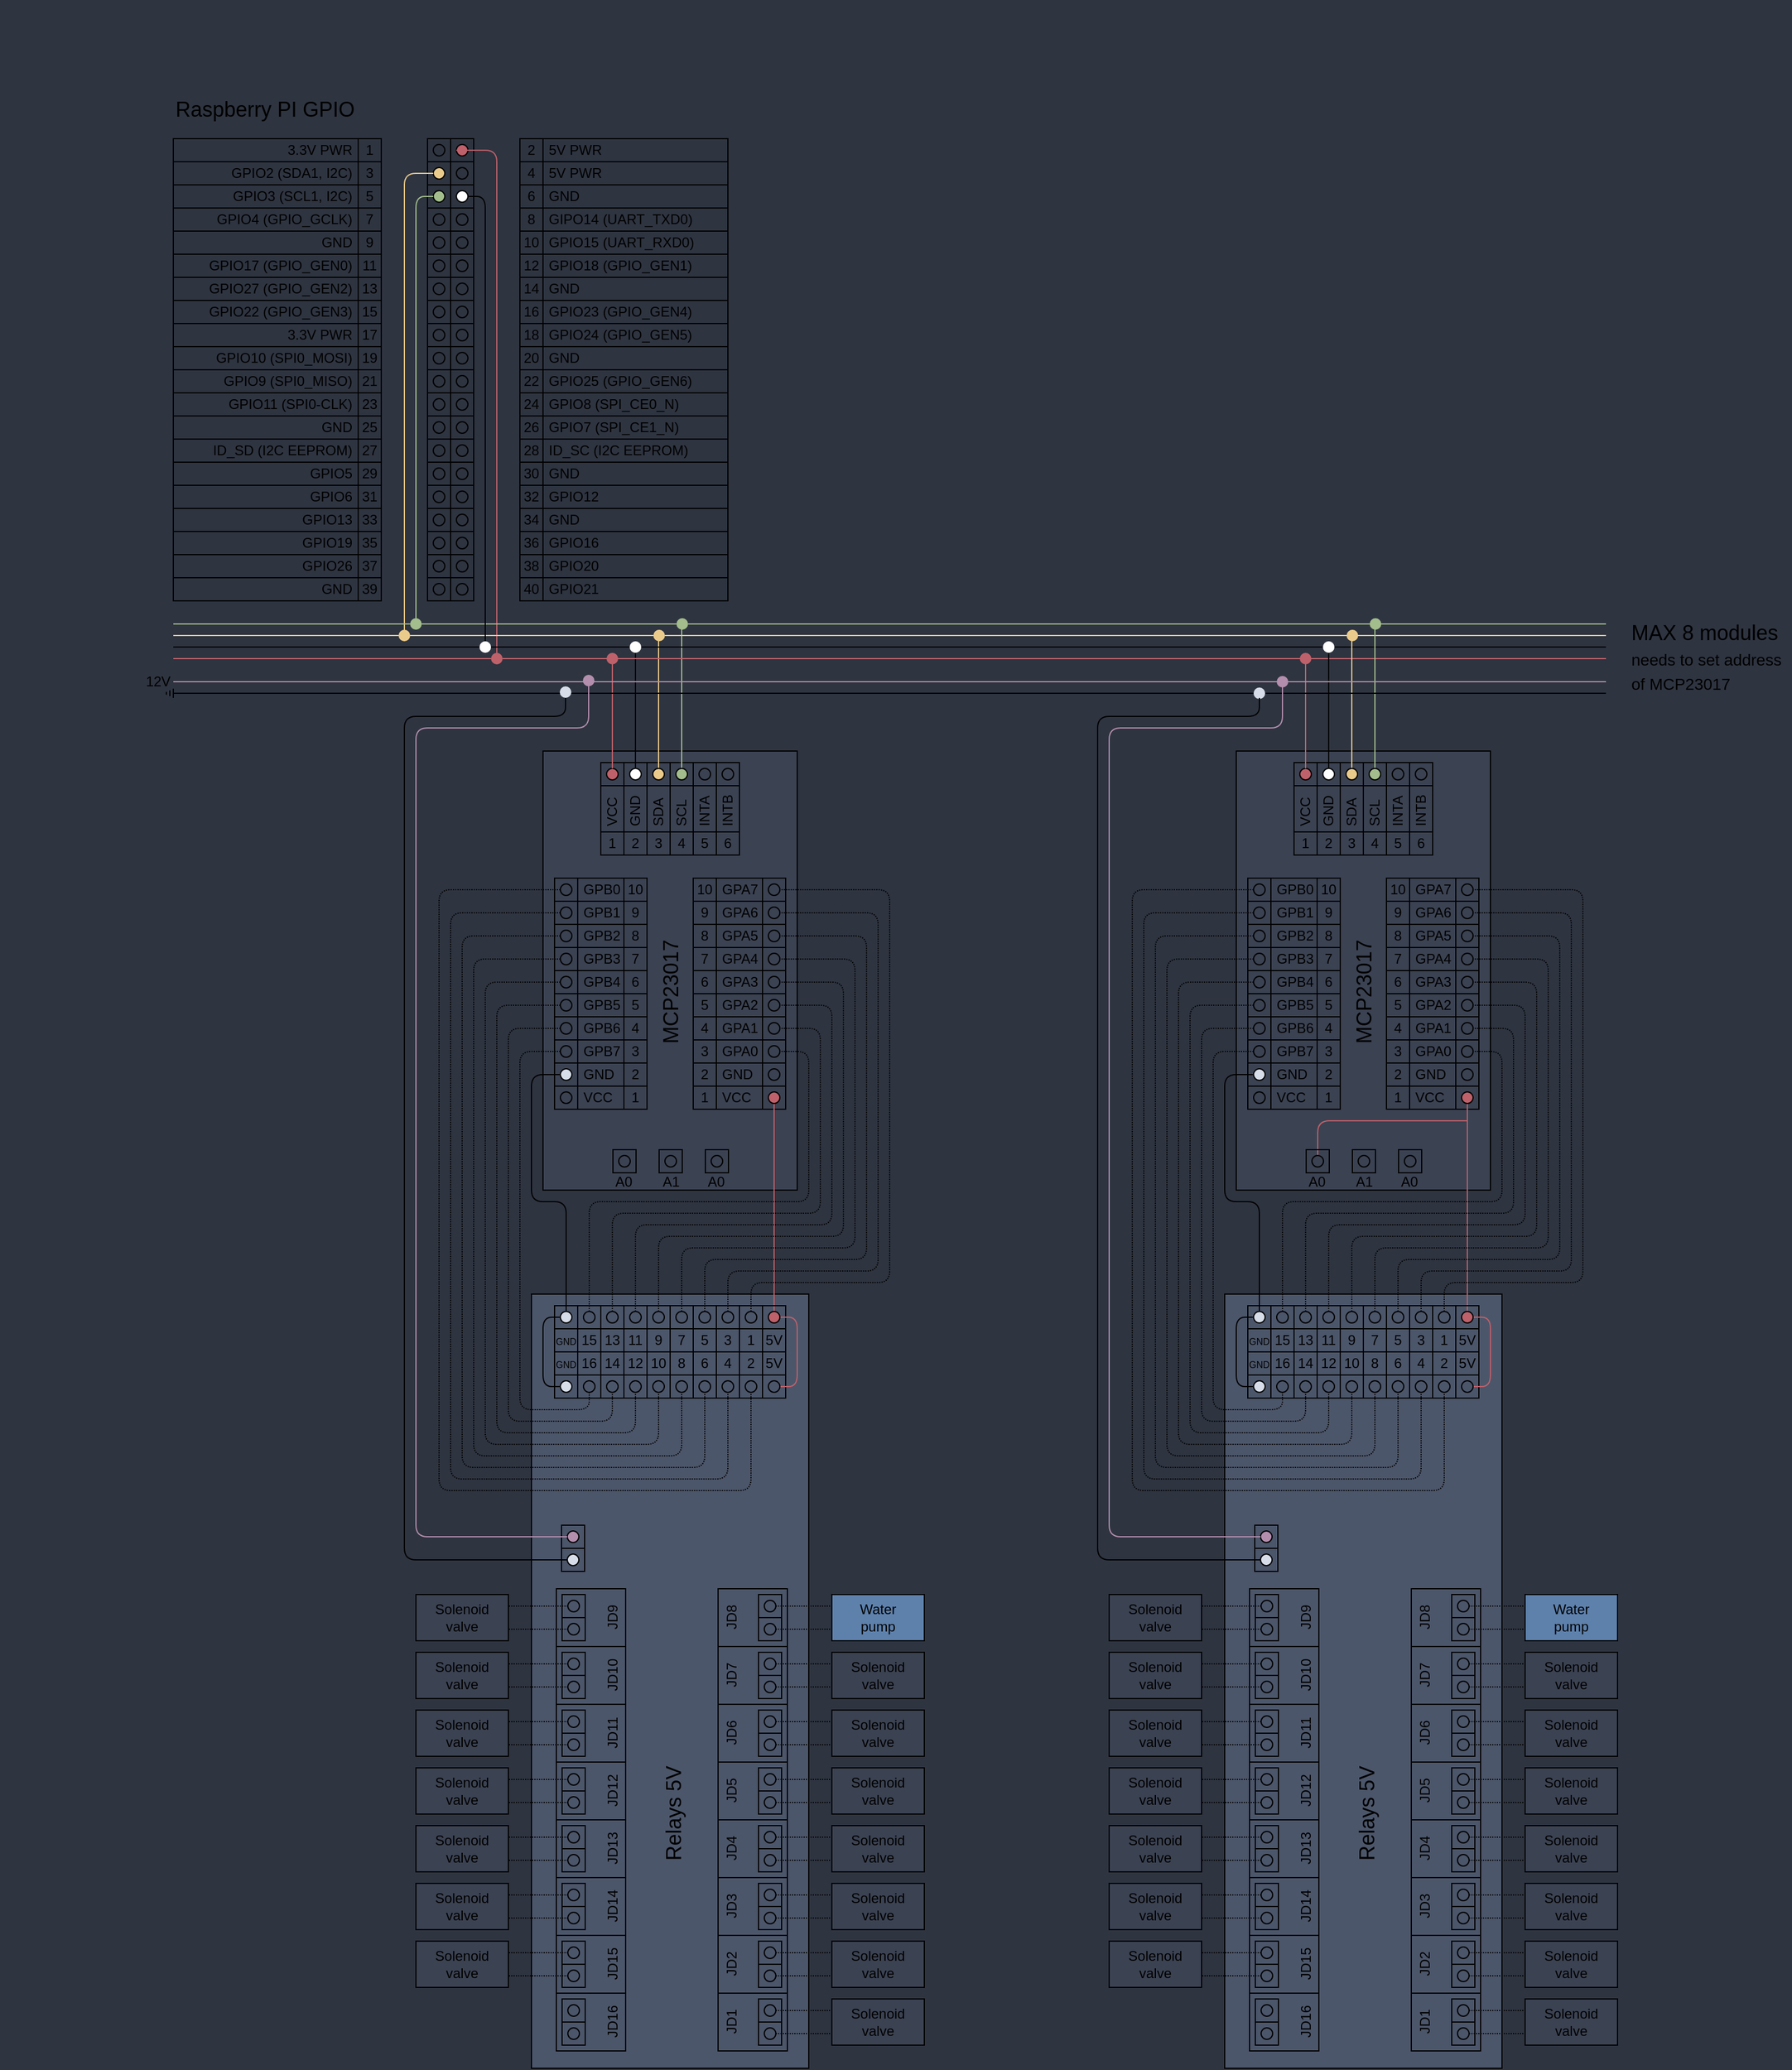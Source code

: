 <mxfile version="22.0.2" type="device">
  <diagram name="Page-1" id="YwsV7iIbTK0FgV5FDpMz">
    <mxGraphModel dx="4180" dy="1403" grid="1" gridSize="10" guides="1" tooltips="1" connect="1" arrows="1" fold="1" page="1" pageScale="1" pageWidth="850" pageHeight="1100" background="#2e3440" math="0" shadow="0">
      <root>
        <mxCell id="0" />
        <mxCell id="1" parent="0" />
        <mxCell id="_4XBoN6raB5tsVcWmZe8-442" value="" style="rounded=0;whiteSpace=wrap;html=1;fillColor=#4c566a;" parent="1" vertex="1">
          <mxGeometry x="-390" y="1120" width="240" height="670" as="geometry" />
        </mxCell>
        <mxCell id="_4XBoN6raB5tsVcWmZe8-333" value="" style="rounded=0;whiteSpace=wrap;html=1;fillColor=#3b4252;" parent="1" vertex="1">
          <mxGeometry x="-380" y="650" width="220" height="380" as="geometry" />
        </mxCell>
        <mxCell id="_4XBoN6raB5tsVcWmZe8-3" value="3.3V PWR" style="rounded=0;whiteSpace=wrap;html=1;align=right;spacingTop=0;spacingRight=3;fillColor=none;" parent="1" vertex="1">
          <mxGeometry x="-700" y="120" width="160" height="20" as="geometry" />
        </mxCell>
        <mxCell id="_4XBoN6raB5tsVcWmZe8-4" value="GPIO2 (SDA1, I2C)" style="rounded=0;whiteSpace=wrap;html=1;align=right;spacingTop=0;spacingRight=3;fillColor=none;" parent="1" vertex="1">
          <mxGeometry x="-700" y="140" width="160" height="20" as="geometry" />
        </mxCell>
        <mxCell id="_4XBoN6raB5tsVcWmZe8-6" value="GPIO3 (SCL1, I2C)" style="rounded=0;whiteSpace=wrap;html=1;align=right;spacingTop=0;spacingRight=3;fillColor=none;" parent="1" vertex="1">
          <mxGeometry x="-700" y="160" width="160" height="20" as="geometry" />
        </mxCell>
        <mxCell id="_4XBoN6raB5tsVcWmZe8-7" value="GPIO4 (GPIO_GCLK)" style="rounded=0;whiteSpace=wrap;html=1;align=right;spacingTop=0;spacingRight=3;fillColor=none;" parent="1" vertex="1">
          <mxGeometry x="-700" y="180" width="160" height="20" as="geometry" />
        </mxCell>
        <mxCell id="_4XBoN6raB5tsVcWmZe8-8" value="GND" style="rounded=0;whiteSpace=wrap;html=1;align=right;spacingTop=0;spacingRight=3;fillColor=none;" parent="1" vertex="1">
          <mxGeometry x="-700" y="200" width="160" height="20" as="geometry" />
        </mxCell>
        <mxCell id="_4XBoN6raB5tsVcWmZe8-9" value="GPIO17 (GPIO_GEN0)" style="rounded=0;whiteSpace=wrap;html=1;align=right;spacingTop=0;spacingRight=3;fillColor=none;" parent="1" vertex="1">
          <mxGeometry x="-700" y="220" width="160" height="20" as="geometry" />
        </mxCell>
        <mxCell id="_4XBoN6raB5tsVcWmZe8-11" value="GPIO27 (GPIO_GEN2)" style="rounded=0;whiteSpace=wrap;html=1;align=right;spacingTop=0;spacingRight=3;fillColor=none;" parent="1" vertex="1">
          <mxGeometry x="-700" y="240" width="160" height="20" as="geometry" />
        </mxCell>
        <mxCell id="_4XBoN6raB5tsVcWmZe8-12" value="GPIO22 (GPIO_GEN3)" style="rounded=0;whiteSpace=wrap;html=1;align=right;spacingTop=0;spacingRight=3;fillColor=none;" parent="1" vertex="1">
          <mxGeometry x="-700" y="260" width="160" height="20" as="geometry" />
        </mxCell>
        <mxCell id="_4XBoN6raB5tsVcWmZe8-13" value="3.3V PWR" style="rounded=0;whiteSpace=wrap;html=1;align=right;spacingTop=0;spacingRight=3;fillColor=none;" parent="1" vertex="1">
          <mxGeometry x="-700" y="280" width="160" height="20" as="geometry" />
        </mxCell>
        <mxCell id="_4XBoN6raB5tsVcWmZe8-14" value="GPIO10 (SPI0_MOSI)" style="rounded=0;whiteSpace=wrap;html=1;align=right;spacingTop=0;spacingRight=3;fillColor=none;" parent="1" vertex="1">
          <mxGeometry x="-700" y="300" width="160" height="20" as="geometry" />
        </mxCell>
        <mxCell id="_4XBoN6raB5tsVcWmZe8-15" value="GPIO9 (SPI0_MISO)" style="rounded=0;whiteSpace=wrap;html=1;align=right;spacingTop=0;spacingRight=3;fillColor=none;" parent="1" vertex="1">
          <mxGeometry x="-700" y="320" width="160" height="20" as="geometry" />
        </mxCell>
        <mxCell id="_4XBoN6raB5tsVcWmZe8-16" value="GPIO11 (SPI0-CLK)" style="rounded=0;whiteSpace=wrap;html=1;align=right;spacingTop=0;spacingRight=3;fillColor=none;" parent="1" vertex="1">
          <mxGeometry x="-700" y="340" width="160" height="20" as="geometry" />
        </mxCell>
        <mxCell id="_4XBoN6raB5tsVcWmZe8-17" value="GND" style="rounded=0;whiteSpace=wrap;html=1;align=right;spacingTop=0;spacingRight=3;fillColor=none;" parent="1" vertex="1">
          <mxGeometry x="-700" y="360" width="160" height="20" as="geometry" />
        </mxCell>
        <mxCell id="_4XBoN6raB5tsVcWmZe8-18" value="ID_SD (I2C EEPROM)" style="rounded=0;whiteSpace=wrap;html=1;align=right;spacingTop=0;spacingRight=3;fillColor=none;" parent="1" vertex="1">
          <mxGeometry x="-700" y="380" width="160" height="20" as="geometry" />
        </mxCell>
        <mxCell id="_4XBoN6raB5tsVcWmZe8-19" value="GPIO5" style="rounded=0;whiteSpace=wrap;html=1;align=right;spacingTop=0;spacingRight=3;fillColor=none;" parent="1" vertex="1">
          <mxGeometry x="-700" y="400" width="160" height="20" as="geometry" />
        </mxCell>
        <mxCell id="_4XBoN6raB5tsVcWmZe8-20" value="GPIO6" style="rounded=0;whiteSpace=wrap;html=1;align=right;spacingTop=0;spacingRight=3;fillColor=none;" parent="1" vertex="1">
          <mxGeometry x="-700" y="420" width="160" height="20" as="geometry" />
        </mxCell>
        <mxCell id="_4XBoN6raB5tsVcWmZe8-21" value="GPIO13" style="rounded=0;whiteSpace=wrap;html=1;align=right;spacingTop=0;spacingRight=3;fillColor=none;" parent="1" vertex="1">
          <mxGeometry x="-700" y="440" width="160" height="20" as="geometry" />
        </mxCell>
        <mxCell id="_4XBoN6raB5tsVcWmZe8-22" value="GPIO19" style="rounded=0;whiteSpace=wrap;html=1;align=right;spacingTop=0;spacingRight=3;fillColor=none;" parent="1" vertex="1">
          <mxGeometry x="-700" y="460" width="160" height="20" as="geometry" />
        </mxCell>
        <mxCell id="_4XBoN6raB5tsVcWmZe8-23" value="GPIO26" style="rounded=0;whiteSpace=wrap;html=1;align=right;spacingTop=0;spacingRight=3;fillColor=none;" parent="1" vertex="1">
          <mxGeometry x="-700" y="480" width="160" height="20" as="geometry" />
        </mxCell>
        <mxCell id="_4XBoN6raB5tsVcWmZe8-24" value="GND" style="rounded=0;whiteSpace=wrap;html=1;align=right;spacingTop=0;spacingRight=3;fillColor=none;" parent="1" vertex="1">
          <mxGeometry x="-700" y="500" width="160" height="20" as="geometry" />
        </mxCell>
        <mxCell id="_4XBoN6raB5tsVcWmZe8-25" value="GND" style="rounded=0;whiteSpace=wrap;html=1;spacingLeft=3;align=left;fillColor=none;" parent="1" vertex="1">
          <mxGeometry x="-380" y="240" width="160" height="20" as="geometry" />
        </mxCell>
        <mxCell id="_4XBoN6raB5tsVcWmZe8-26" value="GPIO23 (GPIO_GEN4)" style="rounded=0;whiteSpace=wrap;html=1;spacingLeft=3;align=left;fillColor=none;" parent="1" vertex="1">
          <mxGeometry x="-380" y="260" width="160" height="20" as="geometry" />
        </mxCell>
        <mxCell id="_4XBoN6raB5tsVcWmZe8-27" value="GPIO24 (GPIO_GEN5)" style="rounded=0;whiteSpace=wrap;html=1;spacingLeft=3;align=left;fillColor=none;" parent="1" vertex="1">
          <mxGeometry x="-380" y="280" width="160" height="20" as="geometry" />
        </mxCell>
        <mxCell id="_4XBoN6raB5tsVcWmZe8-28" value="GND" style="rounded=0;whiteSpace=wrap;html=1;spacingLeft=3;align=left;fillColor=none;" parent="1" vertex="1">
          <mxGeometry x="-380" y="300" width="160" height="20" as="geometry" />
        </mxCell>
        <mxCell id="_4XBoN6raB5tsVcWmZe8-29" value="GPIO25 (GPIO_GEN6)" style="rounded=0;whiteSpace=wrap;html=1;spacingLeft=3;align=left;fillColor=none;" parent="1" vertex="1">
          <mxGeometry x="-380" y="320" width="160" height="20" as="geometry" />
        </mxCell>
        <mxCell id="_4XBoN6raB5tsVcWmZe8-30" value="GPIO8 (SPI_CE0_N)" style="rounded=0;whiteSpace=wrap;html=1;spacingLeft=3;align=left;fillColor=none;" parent="1" vertex="1">
          <mxGeometry x="-380" y="340" width="160" height="20" as="geometry" />
        </mxCell>
        <mxCell id="_4XBoN6raB5tsVcWmZe8-31" value="GPIO7 (SPI_CE1_N)" style="rounded=0;whiteSpace=wrap;html=1;spacingLeft=3;align=left;fillColor=none;" parent="1" vertex="1">
          <mxGeometry x="-380" y="360" width="160" height="20" as="geometry" />
        </mxCell>
        <mxCell id="_4XBoN6raB5tsVcWmZe8-32" value="ID_SC (I2C EEPROM)" style="rounded=0;whiteSpace=wrap;html=1;spacingLeft=3;align=left;fillColor=none;" parent="1" vertex="1">
          <mxGeometry x="-380" y="380" width="160" height="20" as="geometry" />
        </mxCell>
        <mxCell id="_4XBoN6raB5tsVcWmZe8-33" value="GND" style="rounded=0;whiteSpace=wrap;html=1;spacingLeft=3;align=left;fillColor=none;" parent="1" vertex="1">
          <mxGeometry x="-380" y="400" width="160" height="20" as="geometry" />
        </mxCell>
        <mxCell id="_4XBoN6raB5tsVcWmZe8-34" value="GPIO12" style="rounded=0;whiteSpace=wrap;html=1;spacingLeft=3;align=left;fillColor=none;" parent="1" vertex="1">
          <mxGeometry x="-380" y="420" width="160" height="20" as="geometry" />
        </mxCell>
        <mxCell id="_4XBoN6raB5tsVcWmZe8-35" value="GND" style="rounded=0;whiteSpace=wrap;html=1;spacingLeft=3;align=left;fillColor=none;" parent="1" vertex="1">
          <mxGeometry x="-380" y="440" width="160" height="20" as="geometry" />
        </mxCell>
        <mxCell id="_4XBoN6raB5tsVcWmZe8-36" value="GPIO16" style="rounded=0;whiteSpace=wrap;html=1;spacingLeft=3;align=left;fillColor=none;" parent="1" vertex="1">
          <mxGeometry x="-380" y="460" width="160" height="20" as="geometry" />
        </mxCell>
        <mxCell id="_4XBoN6raB5tsVcWmZe8-37" value="GPIO20" style="rounded=0;whiteSpace=wrap;html=1;spacingLeft=3;align=left;fillColor=none;" parent="1" vertex="1">
          <mxGeometry x="-380" y="480" width="160" height="20" as="geometry" />
        </mxCell>
        <mxCell id="_4XBoN6raB5tsVcWmZe8-38" value="GPIO21" style="rounded=0;whiteSpace=wrap;html=1;spacingLeft=3;align=left;fillColor=none;" parent="1" vertex="1">
          <mxGeometry x="-380" y="500" width="160" height="20" as="geometry" />
        </mxCell>
        <mxCell id="_4XBoN6raB5tsVcWmZe8-39" value="5V PWR" style="rounded=0;whiteSpace=wrap;html=1;spacingLeft=3;align=left;fillColor=none;" parent="1" vertex="1">
          <mxGeometry x="-380" y="140" width="160" height="20" as="geometry" />
        </mxCell>
        <mxCell id="_4XBoN6raB5tsVcWmZe8-40" value="GND" style="rounded=0;whiteSpace=wrap;html=1;spacingLeft=3;align=left;fillColor=none;" parent="1" vertex="1">
          <mxGeometry x="-380" y="160" width="160" height="20" as="geometry" />
        </mxCell>
        <mxCell id="_4XBoN6raB5tsVcWmZe8-41" value="GIPO14 (UART_TXD0)" style="rounded=0;whiteSpace=wrap;html=1;spacingLeft=3;align=left;fillColor=none;" parent="1" vertex="1">
          <mxGeometry x="-380" y="180" width="160" height="20" as="geometry" />
        </mxCell>
        <mxCell id="_4XBoN6raB5tsVcWmZe8-42" value="GPIO15 (UART_RXD0)" style="rounded=0;whiteSpace=wrap;html=1;spacingLeft=3;align=left;fillColor=none;" parent="1" vertex="1">
          <mxGeometry x="-380" y="200" width="160" height="20" as="geometry" />
        </mxCell>
        <mxCell id="_4XBoN6raB5tsVcWmZe8-43" value="GPIO18 (GPIO_GEN1)" style="rounded=0;whiteSpace=wrap;html=1;spacingLeft=3;align=left;fillColor=none;" parent="1" vertex="1">
          <mxGeometry x="-380" y="220" width="160" height="20" as="geometry" />
        </mxCell>
        <mxCell id="_4XBoN6raB5tsVcWmZe8-44" value="5V PWR" style="rounded=0;whiteSpace=wrap;html=1;spacingLeft=3;align=left;fillColor=none;" parent="1" vertex="1">
          <mxGeometry x="-380" y="120" width="160" height="20" as="geometry" />
        </mxCell>
        <mxCell id="_4XBoN6raB5tsVcWmZe8-45" value="1" style="rounded=0;whiteSpace=wrap;html=1;fillColor=none;" parent="1" vertex="1">
          <mxGeometry x="-540" y="120" width="20" height="20" as="geometry" />
        </mxCell>
        <mxCell id="_4XBoN6raB5tsVcWmZe8-46" value="" style="rounded=0;whiteSpace=wrap;html=1;fillColor=none;" parent="1" vertex="1">
          <mxGeometry x="-480" y="120" width="20" height="20" as="geometry" />
        </mxCell>
        <mxCell id="_4XBoN6raB5tsVcWmZe8-47" value="" style="rounded=0;whiteSpace=wrap;html=1;fillColor=none;" parent="1" vertex="1">
          <mxGeometry x="-460" y="120" width="20" height="20" as="geometry" />
        </mxCell>
        <mxCell id="_4XBoN6raB5tsVcWmZe8-48" value="2" style="rounded=0;whiteSpace=wrap;html=1;fillColor=none;" parent="1" vertex="1">
          <mxGeometry x="-400" y="120" width="20" height="20" as="geometry" />
        </mxCell>
        <mxCell id="_4XBoN6raB5tsVcWmZe8-49" value="3" style="rounded=0;whiteSpace=wrap;html=1;fillColor=none;" parent="1" vertex="1">
          <mxGeometry x="-540" y="140" width="20" height="20" as="geometry" />
        </mxCell>
        <mxCell id="_4XBoN6raB5tsVcWmZe8-50" value="" style="rounded=0;whiteSpace=wrap;html=1;fillColor=none;" parent="1" vertex="1">
          <mxGeometry x="-480" y="140" width="20" height="20" as="geometry" />
        </mxCell>
        <mxCell id="_4XBoN6raB5tsVcWmZe8-51" value="" style="rounded=0;whiteSpace=wrap;html=1;fillColor=none;" parent="1" vertex="1">
          <mxGeometry x="-460" y="140" width="20" height="20" as="geometry" />
        </mxCell>
        <mxCell id="_4XBoN6raB5tsVcWmZe8-52" value="4" style="rounded=0;whiteSpace=wrap;html=1;fillColor=none;" parent="1" vertex="1">
          <mxGeometry x="-400" y="140" width="20" height="20" as="geometry" />
        </mxCell>
        <mxCell id="_4XBoN6raB5tsVcWmZe8-53" value="5" style="rounded=0;whiteSpace=wrap;html=1;fillColor=none;" parent="1" vertex="1">
          <mxGeometry x="-540" y="160" width="20" height="20" as="geometry" />
        </mxCell>
        <mxCell id="_4XBoN6raB5tsVcWmZe8-54" value="" style="rounded=0;whiteSpace=wrap;html=1;fillColor=none;" parent="1" vertex="1">
          <mxGeometry x="-480" y="160" width="20" height="20" as="geometry" />
        </mxCell>
        <mxCell id="_4XBoN6raB5tsVcWmZe8-55" value="" style="rounded=0;whiteSpace=wrap;html=1;fillColor=none;" parent="1" vertex="1">
          <mxGeometry x="-460" y="160" width="20" height="20" as="geometry" />
        </mxCell>
        <mxCell id="_4XBoN6raB5tsVcWmZe8-56" value="6" style="rounded=0;whiteSpace=wrap;html=1;fillColor=none;" parent="1" vertex="1">
          <mxGeometry x="-400" y="160" width="20" height="20" as="geometry" />
        </mxCell>
        <mxCell id="_4XBoN6raB5tsVcWmZe8-57" value="7" style="rounded=0;whiteSpace=wrap;html=1;fillColor=none;" parent="1" vertex="1">
          <mxGeometry x="-540" y="180" width="20" height="20" as="geometry" />
        </mxCell>
        <mxCell id="_4XBoN6raB5tsVcWmZe8-58" value="" style="rounded=0;whiteSpace=wrap;html=1;fillColor=none;" parent="1" vertex="1">
          <mxGeometry x="-480" y="180" width="20" height="20" as="geometry" />
        </mxCell>
        <mxCell id="_4XBoN6raB5tsVcWmZe8-59" value="" style="rounded=0;whiteSpace=wrap;html=1;fillColor=none;" parent="1" vertex="1">
          <mxGeometry x="-460" y="180" width="20" height="20" as="geometry" />
        </mxCell>
        <mxCell id="_4XBoN6raB5tsVcWmZe8-60" value="8" style="rounded=0;whiteSpace=wrap;html=1;fillColor=none;" parent="1" vertex="1">
          <mxGeometry x="-400" y="180" width="20" height="20" as="geometry" />
        </mxCell>
        <mxCell id="_4XBoN6raB5tsVcWmZe8-61" value="9" style="rounded=0;whiteSpace=wrap;html=1;fillColor=none;" parent="1" vertex="1">
          <mxGeometry x="-540" y="200" width="20" height="20" as="geometry" />
        </mxCell>
        <mxCell id="_4XBoN6raB5tsVcWmZe8-62" value="" style="rounded=0;whiteSpace=wrap;html=1;fillColor=none;" parent="1" vertex="1">
          <mxGeometry x="-480" y="200" width="20" height="20" as="geometry" />
        </mxCell>
        <mxCell id="_4XBoN6raB5tsVcWmZe8-63" value="" style="rounded=0;whiteSpace=wrap;html=1;fillColor=none;" parent="1" vertex="1">
          <mxGeometry x="-460" y="200" width="20" height="20" as="geometry" />
        </mxCell>
        <mxCell id="_4XBoN6raB5tsVcWmZe8-64" value="10" style="rounded=0;whiteSpace=wrap;html=1;fillColor=none;" parent="1" vertex="1">
          <mxGeometry x="-400" y="200" width="20" height="20" as="geometry" />
        </mxCell>
        <mxCell id="_4XBoN6raB5tsVcWmZe8-65" value="11" style="rounded=0;whiteSpace=wrap;html=1;fillColor=none;" parent="1" vertex="1">
          <mxGeometry x="-540" y="220" width="20" height="20" as="geometry" />
        </mxCell>
        <mxCell id="_4XBoN6raB5tsVcWmZe8-66" value="" style="rounded=0;whiteSpace=wrap;html=1;fillColor=none;" parent="1" vertex="1">
          <mxGeometry x="-480" y="220" width="20" height="20" as="geometry" />
        </mxCell>
        <mxCell id="_4XBoN6raB5tsVcWmZe8-67" value="" style="rounded=0;whiteSpace=wrap;html=1;fillColor=none;" parent="1" vertex="1">
          <mxGeometry x="-460" y="220" width="20" height="20" as="geometry" />
        </mxCell>
        <mxCell id="_4XBoN6raB5tsVcWmZe8-68" value="12" style="rounded=0;whiteSpace=wrap;html=1;fillColor=none;" parent="1" vertex="1">
          <mxGeometry x="-400" y="220" width="20" height="20" as="geometry" />
        </mxCell>
        <mxCell id="_4XBoN6raB5tsVcWmZe8-69" value="13" style="rounded=0;whiteSpace=wrap;html=1;fillColor=none;" parent="1" vertex="1">
          <mxGeometry x="-540" y="240" width="20" height="20" as="geometry" />
        </mxCell>
        <mxCell id="_4XBoN6raB5tsVcWmZe8-70" value="" style="rounded=0;whiteSpace=wrap;html=1;fillColor=none;" parent="1" vertex="1">
          <mxGeometry x="-480" y="240" width="20" height="20" as="geometry" />
        </mxCell>
        <mxCell id="_4XBoN6raB5tsVcWmZe8-71" value="" style="rounded=0;whiteSpace=wrap;html=1;fillColor=none;" parent="1" vertex="1">
          <mxGeometry x="-460" y="240" width="20" height="20" as="geometry" />
        </mxCell>
        <mxCell id="_4XBoN6raB5tsVcWmZe8-72" value="14" style="rounded=0;whiteSpace=wrap;html=1;fillColor=none;" parent="1" vertex="1">
          <mxGeometry x="-400" y="240" width="20" height="20" as="geometry" />
        </mxCell>
        <mxCell id="_4XBoN6raB5tsVcWmZe8-73" value="15" style="rounded=0;whiteSpace=wrap;html=1;fillColor=none;" parent="1" vertex="1">
          <mxGeometry x="-540" y="260" width="20" height="20" as="geometry" />
        </mxCell>
        <mxCell id="_4XBoN6raB5tsVcWmZe8-74" value="" style="rounded=0;whiteSpace=wrap;html=1;fillColor=none;" parent="1" vertex="1">
          <mxGeometry x="-480" y="260" width="20" height="20" as="geometry" />
        </mxCell>
        <mxCell id="_4XBoN6raB5tsVcWmZe8-75" value="" style="rounded=0;whiteSpace=wrap;html=1;fillColor=none;" parent="1" vertex="1">
          <mxGeometry x="-460" y="260" width="20" height="20" as="geometry" />
        </mxCell>
        <mxCell id="_4XBoN6raB5tsVcWmZe8-76" value="16" style="rounded=0;whiteSpace=wrap;html=1;fillColor=none;" parent="1" vertex="1">
          <mxGeometry x="-400" y="260" width="20" height="20" as="geometry" />
        </mxCell>
        <mxCell id="_4XBoN6raB5tsVcWmZe8-77" value="17" style="rounded=0;whiteSpace=wrap;html=1;fillColor=none;" parent="1" vertex="1">
          <mxGeometry x="-540" y="280" width="20" height="20" as="geometry" />
        </mxCell>
        <mxCell id="_4XBoN6raB5tsVcWmZe8-78" value="" style="rounded=0;whiteSpace=wrap;html=1;fillColor=none;" parent="1" vertex="1">
          <mxGeometry x="-480" y="280" width="20" height="20" as="geometry" />
        </mxCell>
        <mxCell id="_4XBoN6raB5tsVcWmZe8-79" value="" style="rounded=0;whiteSpace=wrap;html=1;fillColor=none;" parent="1" vertex="1">
          <mxGeometry x="-460" y="280" width="20" height="20" as="geometry" />
        </mxCell>
        <mxCell id="_4XBoN6raB5tsVcWmZe8-80" value="18" style="rounded=0;whiteSpace=wrap;html=1;fillColor=none;" parent="1" vertex="1">
          <mxGeometry x="-400" y="280" width="20" height="20" as="geometry" />
        </mxCell>
        <mxCell id="_4XBoN6raB5tsVcWmZe8-81" value="19" style="rounded=0;whiteSpace=wrap;html=1;fillColor=none;" parent="1" vertex="1">
          <mxGeometry x="-540" y="300" width="20" height="20" as="geometry" />
        </mxCell>
        <mxCell id="_4XBoN6raB5tsVcWmZe8-82" value="" style="rounded=0;whiteSpace=wrap;html=1;fillColor=none;" parent="1" vertex="1">
          <mxGeometry x="-480" y="300" width="20" height="20" as="geometry" />
        </mxCell>
        <mxCell id="_4XBoN6raB5tsVcWmZe8-83" value="" style="rounded=0;whiteSpace=wrap;html=1;fillColor=none;" parent="1" vertex="1">
          <mxGeometry x="-460" y="300" width="20" height="20" as="geometry" />
        </mxCell>
        <mxCell id="_4XBoN6raB5tsVcWmZe8-84" value="20" style="rounded=0;whiteSpace=wrap;html=1;fillColor=none;" parent="1" vertex="1">
          <mxGeometry x="-400" y="300" width="20" height="20" as="geometry" />
        </mxCell>
        <mxCell id="_4XBoN6raB5tsVcWmZe8-85" value="21" style="rounded=0;whiteSpace=wrap;html=1;fillColor=none;" parent="1" vertex="1">
          <mxGeometry x="-540" y="320" width="20" height="20" as="geometry" />
        </mxCell>
        <mxCell id="_4XBoN6raB5tsVcWmZe8-86" value="" style="rounded=0;whiteSpace=wrap;html=1;fillColor=none;" parent="1" vertex="1">
          <mxGeometry x="-480" y="320" width="20" height="20" as="geometry" />
        </mxCell>
        <mxCell id="_4XBoN6raB5tsVcWmZe8-87" value="" style="rounded=0;whiteSpace=wrap;html=1;fillColor=none;" parent="1" vertex="1">
          <mxGeometry x="-460" y="320" width="20" height="20" as="geometry" />
        </mxCell>
        <mxCell id="_4XBoN6raB5tsVcWmZe8-88" value="22" style="rounded=0;whiteSpace=wrap;html=1;fillColor=none;" parent="1" vertex="1">
          <mxGeometry x="-400" y="320" width="20" height="20" as="geometry" />
        </mxCell>
        <mxCell id="_4XBoN6raB5tsVcWmZe8-89" value="23" style="rounded=0;whiteSpace=wrap;html=1;fillColor=none;" parent="1" vertex="1">
          <mxGeometry x="-540" y="340" width="20" height="20" as="geometry" />
        </mxCell>
        <mxCell id="_4XBoN6raB5tsVcWmZe8-90" value="" style="rounded=0;whiteSpace=wrap;html=1;fillColor=none;" parent="1" vertex="1">
          <mxGeometry x="-480" y="340" width="20" height="20" as="geometry" />
        </mxCell>
        <mxCell id="_4XBoN6raB5tsVcWmZe8-91" value="" style="rounded=0;whiteSpace=wrap;html=1;fillColor=none;" parent="1" vertex="1">
          <mxGeometry x="-460" y="340" width="20" height="20" as="geometry" />
        </mxCell>
        <mxCell id="_4XBoN6raB5tsVcWmZe8-92" value="24" style="rounded=0;whiteSpace=wrap;html=1;fillColor=none;" parent="1" vertex="1">
          <mxGeometry x="-400" y="340" width="20" height="20" as="geometry" />
        </mxCell>
        <mxCell id="_4XBoN6raB5tsVcWmZe8-93" value="25" style="rounded=0;whiteSpace=wrap;html=1;fillColor=none;" parent="1" vertex="1">
          <mxGeometry x="-540" y="360" width="20" height="20" as="geometry" />
        </mxCell>
        <mxCell id="_4XBoN6raB5tsVcWmZe8-94" value="" style="rounded=0;whiteSpace=wrap;html=1;fillColor=none;" parent="1" vertex="1">
          <mxGeometry x="-480" y="360" width="20" height="20" as="geometry" />
        </mxCell>
        <mxCell id="_4XBoN6raB5tsVcWmZe8-95" value="" style="rounded=0;whiteSpace=wrap;html=1;fillColor=none;" parent="1" vertex="1">
          <mxGeometry x="-460" y="360" width="20" height="20" as="geometry" />
        </mxCell>
        <mxCell id="_4XBoN6raB5tsVcWmZe8-96" value="26" style="rounded=0;whiteSpace=wrap;html=1;fillColor=none;" parent="1" vertex="1">
          <mxGeometry x="-400" y="360" width="20" height="20" as="geometry" />
        </mxCell>
        <mxCell id="_4XBoN6raB5tsVcWmZe8-97" value="27" style="rounded=0;whiteSpace=wrap;html=1;fillColor=none;" parent="1" vertex="1">
          <mxGeometry x="-540" y="380" width="20" height="20" as="geometry" />
        </mxCell>
        <mxCell id="_4XBoN6raB5tsVcWmZe8-98" value="" style="rounded=0;whiteSpace=wrap;html=1;fillColor=none;" parent="1" vertex="1">
          <mxGeometry x="-480" y="380" width="20" height="20" as="geometry" />
        </mxCell>
        <mxCell id="_4XBoN6raB5tsVcWmZe8-99" value="" style="rounded=0;whiteSpace=wrap;html=1;fillColor=none;" parent="1" vertex="1">
          <mxGeometry x="-460" y="380" width="20" height="20" as="geometry" />
        </mxCell>
        <mxCell id="_4XBoN6raB5tsVcWmZe8-100" value="28" style="rounded=0;whiteSpace=wrap;html=1;fillColor=none;" parent="1" vertex="1">
          <mxGeometry x="-400" y="380" width="20" height="20" as="geometry" />
        </mxCell>
        <mxCell id="_4XBoN6raB5tsVcWmZe8-101" value="29" style="rounded=0;whiteSpace=wrap;html=1;fillColor=none;" parent="1" vertex="1">
          <mxGeometry x="-540" y="400" width="20" height="20" as="geometry" />
        </mxCell>
        <mxCell id="_4XBoN6raB5tsVcWmZe8-102" value="" style="rounded=0;whiteSpace=wrap;html=1;fillColor=none;" parent="1" vertex="1">
          <mxGeometry x="-480" y="400" width="20" height="20" as="geometry" />
        </mxCell>
        <mxCell id="_4XBoN6raB5tsVcWmZe8-103" value="" style="rounded=0;whiteSpace=wrap;html=1;fillColor=none;" parent="1" vertex="1">
          <mxGeometry x="-460" y="400" width="20" height="20" as="geometry" />
        </mxCell>
        <mxCell id="_4XBoN6raB5tsVcWmZe8-104" value="30" style="rounded=0;whiteSpace=wrap;html=1;fillColor=none;" parent="1" vertex="1">
          <mxGeometry x="-400" y="400" width="20" height="20" as="geometry" />
        </mxCell>
        <mxCell id="_4XBoN6raB5tsVcWmZe8-105" value="31" style="rounded=0;whiteSpace=wrap;html=1;fillColor=none;" parent="1" vertex="1">
          <mxGeometry x="-540" y="420" width="20" height="20" as="geometry" />
        </mxCell>
        <mxCell id="_4XBoN6raB5tsVcWmZe8-106" value="" style="rounded=0;whiteSpace=wrap;html=1;fillColor=none;" parent="1" vertex="1">
          <mxGeometry x="-480" y="420" width="20" height="20" as="geometry" />
        </mxCell>
        <mxCell id="_4XBoN6raB5tsVcWmZe8-107" value="" style="rounded=0;whiteSpace=wrap;html=1;fillColor=none;" parent="1" vertex="1">
          <mxGeometry x="-460" y="420" width="20" height="20" as="geometry" />
        </mxCell>
        <mxCell id="_4XBoN6raB5tsVcWmZe8-108" value="32" style="rounded=0;whiteSpace=wrap;html=1;fillColor=none;" parent="1" vertex="1">
          <mxGeometry x="-400" y="420" width="20" height="20" as="geometry" />
        </mxCell>
        <mxCell id="_4XBoN6raB5tsVcWmZe8-109" value="33" style="rounded=0;whiteSpace=wrap;html=1;fillColor=none;" parent="1" vertex="1">
          <mxGeometry x="-540" y="440" width="20" height="20" as="geometry" />
        </mxCell>
        <mxCell id="_4XBoN6raB5tsVcWmZe8-110" value="" style="rounded=0;whiteSpace=wrap;html=1;fillColor=none;" parent="1" vertex="1">
          <mxGeometry x="-480" y="440" width="20" height="20" as="geometry" />
        </mxCell>
        <mxCell id="_4XBoN6raB5tsVcWmZe8-111" value="" style="rounded=0;whiteSpace=wrap;html=1;fillColor=none;" parent="1" vertex="1">
          <mxGeometry x="-460" y="440" width="20" height="20" as="geometry" />
        </mxCell>
        <mxCell id="_4XBoN6raB5tsVcWmZe8-112" value="34" style="rounded=0;whiteSpace=wrap;html=1;fillColor=none;" parent="1" vertex="1">
          <mxGeometry x="-400" y="440" width="20" height="20" as="geometry" />
        </mxCell>
        <mxCell id="_4XBoN6raB5tsVcWmZe8-113" value="35" style="rounded=0;whiteSpace=wrap;html=1;fillColor=none;" parent="1" vertex="1">
          <mxGeometry x="-540" y="460" width="20" height="20" as="geometry" />
        </mxCell>
        <mxCell id="_4XBoN6raB5tsVcWmZe8-114" value="" style="rounded=0;whiteSpace=wrap;html=1;fillColor=none;" parent="1" vertex="1">
          <mxGeometry x="-480" y="460" width="20" height="20" as="geometry" />
        </mxCell>
        <mxCell id="_4XBoN6raB5tsVcWmZe8-115" value="" style="rounded=0;whiteSpace=wrap;html=1;fillColor=none;" parent="1" vertex="1">
          <mxGeometry x="-460" y="460" width="20" height="20" as="geometry" />
        </mxCell>
        <mxCell id="_4XBoN6raB5tsVcWmZe8-116" value="36" style="rounded=0;whiteSpace=wrap;html=1;fillColor=none;" parent="1" vertex="1">
          <mxGeometry x="-400" y="460" width="20" height="20" as="geometry" />
        </mxCell>
        <mxCell id="_4XBoN6raB5tsVcWmZe8-117" value="37" style="rounded=0;whiteSpace=wrap;html=1;fillColor=none;" parent="1" vertex="1">
          <mxGeometry x="-540" y="480" width="20" height="20" as="geometry" />
        </mxCell>
        <mxCell id="_4XBoN6raB5tsVcWmZe8-118" value="" style="rounded=0;whiteSpace=wrap;html=1;fillColor=none;" parent="1" vertex="1">
          <mxGeometry x="-480" y="480" width="20" height="20" as="geometry" />
        </mxCell>
        <mxCell id="_4XBoN6raB5tsVcWmZe8-119" value="" style="rounded=0;whiteSpace=wrap;html=1;fillColor=none;" parent="1" vertex="1">
          <mxGeometry x="-460" y="480" width="20" height="20" as="geometry" />
        </mxCell>
        <mxCell id="_4XBoN6raB5tsVcWmZe8-120" value="38" style="rounded=0;whiteSpace=wrap;html=1;fillColor=none;" parent="1" vertex="1">
          <mxGeometry x="-400" y="480" width="20" height="20" as="geometry" />
        </mxCell>
        <mxCell id="_4XBoN6raB5tsVcWmZe8-121" value="39" style="rounded=0;whiteSpace=wrap;html=1;fillColor=none;" parent="1" vertex="1">
          <mxGeometry x="-540" y="500" width="20" height="20" as="geometry" />
        </mxCell>
        <mxCell id="_4XBoN6raB5tsVcWmZe8-122" value="" style="rounded=0;whiteSpace=wrap;html=1;fillColor=none;" parent="1" vertex="1">
          <mxGeometry x="-480" y="500" width="20" height="20" as="geometry" />
        </mxCell>
        <mxCell id="_4XBoN6raB5tsVcWmZe8-123" value="" style="rounded=0;whiteSpace=wrap;html=1;fillColor=none;" parent="1" vertex="1">
          <mxGeometry x="-460" y="500" width="20" height="20" as="geometry" />
        </mxCell>
        <mxCell id="_4XBoN6raB5tsVcWmZe8-124" value="40" style="rounded=0;whiteSpace=wrap;html=1;fillColor=none;" parent="1" vertex="1">
          <mxGeometry x="-400" y="500" width="20" height="20" as="geometry" />
        </mxCell>
        <mxCell id="_4XBoN6raB5tsVcWmZe8-126" value="" style="ellipse;whiteSpace=wrap;html=1;fillColor=none;" parent="1" vertex="1">
          <mxGeometry x="-475" y="125" width="10" height="10" as="geometry" />
        </mxCell>
        <mxCell id="_4XBoN6raB5tsVcWmZe8-127" value="" style="ellipse;whiteSpace=wrap;html=1;fillColor=#BF616A;" parent="1" vertex="1">
          <mxGeometry x="-455" y="125" width="10" height="10" as="geometry" />
        </mxCell>
        <mxCell id="_4XBoN6raB5tsVcWmZe8-128" value="" style="ellipse;whiteSpace=wrap;html=1;fillColor=#EBCB8B;" parent="1" vertex="1">
          <mxGeometry x="-475" y="145" width="10" height="10" as="geometry" />
        </mxCell>
        <mxCell id="_4XBoN6raB5tsVcWmZe8-129" value="" style="ellipse;whiteSpace=wrap;html=1;fillColor=none;" parent="1" vertex="1">
          <mxGeometry x="-455" y="145" width="10" height="10" as="geometry" />
        </mxCell>
        <mxCell id="_4XBoN6raB5tsVcWmZe8-130" value="" style="ellipse;whiteSpace=wrap;html=1;fillColor=#A3BE8C;" parent="1" vertex="1">
          <mxGeometry x="-475" y="165" width="10" height="10" as="geometry" />
        </mxCell>
        <mxCell id="_4XBoN6raB5tsVcWmZe8-131" value="" style="ellipse;whiteSpace=wrap;html=1;fillColor=#FFFFFF;" parent="1" vertex="1">
          <mxGeometry x="-455" y="165" width="10" height="10" as="geometry" />
        </mxCell>
        <mxCell id="_4XBoN6raB5tsVcWmZe8-132" value="" style="ellipse;whiteSpace=wrap;html=1;fillColor=none;" parent="1" vertex="1">
          <mxGeometry x="-475" y="185" width="10" height="10" as="geometry" />
        </mxCell>
        <mxCell id="_4XBoN6raB5tsVcWmZe8-133" value="" style="ellipse;whiteSpace=wrap;html=1;fillColor=none;" parent="1" vertex="1">
          <mxGeometry x="-455" y="185" width="10" height="10" as="geometry" />
        </mxCell>
        <mxCell id="_4XBoN6raB5tsVcWmZe8-150" value="" style="ellipse;whiteSpace=wrap;html=1;fillColor=none;" parent="1" vertex="1">
          <mxGeometry x="-475" y="205" width="10" height="10" as="geometry" />
        </mxCell>
        <mxCell id="_4XBoN6raB5tsVcWmZe8-151" value="" style="ellipse;whiteSpace=wrap;html=1;fillColor=none;" parent="1" vertex="1">
          <mxGeometry x="-455" y="205" width="10" height="10" as="geometry" />
        </mxCell>
        <mxCell id="_4XBoN6raB5tsVcWmZe8-152" value="" style="ellipse;whiteSpace=wrap;html=1;fillColor=none;" parent="1" vertex="1">
          <mxGeometry x="-475" y="225" width="10" height="10" as="geometry" />
        </mxCell>
        <mxCell id="_4XBoN6raB5tsVcWmZe8-153" value="" style="ellipse;whiteSpace=wrap;html=1;fillColor=none;" parent="1" vertex="1">
          <mxGeometry x="-455" y="225" width="10" height="10" as="geometry" />
        </mxCell>
        <mxCell id="_4XBoN6raB5tsVcWmZe8-154" value="" style="ellipse;whiteSpace=wrap;html=1;fillColor=none;" parent="1" vertex="1">
          <mxGeometry x="-475" y="245" width="10" height="10" as="geometry" />
        </mxCell>
        <mxCell id="_4XBoN6raB5tsVcWmZe8-155" value="" style="ellipse;whiteSpace=wrap;html=1;fillColor=none;" parent="1" vertex="1">
          <mxGeometry x="-455" y="245" width="10" height="10" as="geometry" />
        </mxCell>
        <mxCell id="_4XBoN6raB5tsVcWmZe8-156" value="" style="ellipse;whiteSpace=wrap;html=1;fillColor=none;" parent="1" vertex="1">
          <mxGeometry x="-475" y="265" width="10" height="10" as="geometry" />
        </mxCell>
        <mxCell id="_4XBoN6raB5tsVcWmZe8-157" value="" style="ellipse;whiteSpace=wrap;html=1;fillColor=none;" parent="1" vertex="1">
          <mxGeometry x="-455" y="265" width="10" height="10" as="geometry" />
        </mxCell>
        <mxCell id="_4XBoN6raB5tsVcWmZe8-158" value="" style="ellipse;whiteSpace=wrap;html=1;fillColor=none;" parent="1" vertex="1">
          <mxGeometry x="-475" y="285" width="10" height="10" as="geometry" />
        </mxCell>
        <mxCell id="_4XBoN6raB5tsVcWmZe8-159" value="" style="ellipse;whiteSpace=wrap;html=1;fillColor=none;" parent="1" vertex="1">
          <mxGeometry x="-455" y="285" width="10" height="10" as="geometry" />
        </mxCell>
        <mxCell id="_4XBoN6raB5tsVcWmZe8-160" value="" style="ellipse;whiteSpace=wrap;html=1;fillColor=none;" parent="1" vertex="1">
          <mxGeometry x="-475" y="305" width="10" height="10" as="geometry" />
        </mxCell>
        <mxCell id="_4XBoN6raB5tsVcWmZe8-161" value="" style="ellipse;whiteSpace=wrap;html=1;fillColor=none;" parent="1" vertex="1">
          <mxGeometry x="-455" y="305" width="10" height="10" as="geometry" />
        </mxCell>
        <mxCell id="_4XBoN6raB5tsVcWmZe8-162" value="" style="ellipse;whiteSpace=wrap;html=1;fillColor=none;" parent="1" vertex="1">
          <mxGeometry x="-475" y="325" width="10" height="10" as="geometry" />
        </mxCell>
        <mxCell id="_4XBoN6raB5tsVcWmZe8-163" value="" style="ellipse;whiteSpace=wrap;html=1;fillColor=none;" parent="1" vertex="1">
          <mxGeometry x="-455" y="325" width="10" height="10" as="geometry" />
        </mxCell>
        <mxCell id="_4XBoN6raB5tsVcWmZe8-164" value="" style="ellipse;whiteSpace=wrap;html=1;fillColor=none;" parent="1" vertex="1">
          <mxGeometry x="-475" y="345" width="10" height="10" as="geometry" />
        </mxCell>
        <mxCell id="_4XBoN6raB5tsVcWmZe8-165" value="" style="ellipse;whiteSpace=wrap;html=1;fillColor=none;" parent="1" vertex="1">
          <mxGeometry x="-455" y="345" width="10" height="10" as="geometry" />
        </mxCell>
        <mxCell id="_4XBoN6raB5tsVcWmZe8-166" value="" style="ellipse;whiteSpace=wrap;html=1;fillColor=none;" parent="1" vertex="1">
          <mxGeometry x="-475" y="365" width="10" height="10" as="geometry" />
        </mxCell>
        <mxCell id="_4XBoN6raB5tsVcWmZe8-167" value="" style="ellipse;whiteSpace=wrap;html=1;fillColor=none;" parent="1" vertex="1">
          <mxGeometry x="-455" y="365" width="10" height="10" as="geometry" />
        </mxCell>
        <mxCell id="_4XBoN6raB5tsVcWmZe8-168" value="" style="ellipse;whiteSpace=wrap;html=1;fillColor=none;" parent="1" vertex="1">
          <mxGeometry x="-475" y="385" width="10" height="10" as="geometry" />
        </mxCell>
        <mxCell id="_4XBoN6raB5tsVcWmZe8-169" value="" style="ellipse;whiteSpace=wrap;html=1;fillColor=none;" parent="1" vertex="1">
          <mxGeometry x="-455" y="385" width="10" height="10" as="geometry" />
        </mxCell>
        <mxCell id="_4XBoN6raB5tsVcWmZe8-170" value="" style="ellipse;whiteSpace=wrap;html=1;fillColor=none;" parent="1" vertex="1">
          <mxGeometry x="-475" y="405" width="10" height="10" as="geometry" />
        </mxCell>
        <mxCell id="_4XBoN6raB5tsVcWmZe8-171" value="" style="ellipse;whiteSpace=wrap;html=1;fillColor=none;" parent="1" vertex="1">
          <mxGeometry x="-455" y="405" width="10" height="10" as="geometry" />
        </mxCell>
        <mxCell id="_4XBoN6raB5tsVcWmZe8-172" value="" style="ellipse;whiteSpace=wrap;html=1;fillColor=none;" parent="1" vertex="1">
          <mxGeometry x="-475" y="425" width="10" height="10" as="geometry" />
        </mxCell>
        <mxCell id="_4XBoN6raB5tsVcWmZe8-173" value="" style="ellipse;whiteSpace=wrap;html=1;fillColor=none;" parent="1" vertex="1">
          <mxGeometry x="-455" y="425" width="10" height="10" as="geometry" />
        </mxCell>
        <mxCell id="_4XBoN6raB5tsVcWmZe8-174" value="" style="ellipse;whiteSpace=wrap;html=1;fillColor=none;" parent="1" vertex="1">
          <mxGeometry x="-475" y="445" width="10" height="10" as="geometry" />
        </mxCell>
        <mxCell id="_4XBoN6raB5tsVcWmZe8-175" value="" style="ellipse;whiteSpace=wrap;html=1;fillColor=none;" parent="1" vertex="1">
          <mxGeometry x="-455" y="445" width="10" height="10" as="geometry" />
        </mxCell>
        <mxCell id="_4XBoN6raB5tsVcWmZe8-176" value="" style="ellipse;whiteSpace=wrap;html=1;fillColor=none;" parent="1" vertex="1">
          <mxGeometry x="-475" y="465" width="10" height="10" as="geometry" />
        </mxCell>
        <mxCell id="_4XBoN6raB5tsVcWmZe8-177" value="" style="ellipse;whiteSpace=wrap;html=1;fillColor=none;" parent="1" vertex="1">
          <mxGeometry x="-455" y="465" width="10" height="10" as="geometry" />
        </mxCell>
        <mxCell id="_4XBoN6raB5tsVcWmZe8-178" value="" style="ellipse;whiteSpace=wrap;html=1;fillColor=none;" parent="1" vertex="1">
          <mxGeometry x="-475" y="485" width="10" height="10" as="geometry" />
        </mxCell>
        <mxCell id="_4XBoN6raB5tsVcWmZe8-179" value="" style="ellipse;whiteSpace=wrap;html=1;fillColor=none;" parent="1" vertex="1">
          <mxGeometry x="-455" y="485" width="10" height="10" as="geometry" />
        </mxCell>
        <mxCell id="_4XBoN6raB5tsVcWmZe8-180" value="" style="ellipse;whiteSpace=wrap;html=1;fillColor=none;" parent="1" vertex="1">
          <mxGeometry x="-475" y="505" width="10" height="10" as="geometry" />
        </mxCell>
        <mxCell id="_4XBoN6raB5tsVcWmZe8-181" value="" style="ellipse;whiteSpace=wrap;html=1;fillColor=none;" parent="1" vertex="1">
          <mxGeometry x="-455" y="505" width="10" height="10" as="geometry" />
        </mxCell>
        <mxCell id="_4XBoN6raB5tsVcWmZe8-235" value="10" style="rounded=0;whiteSpace=wrap;html=1;fillColor=none;" parent="1" vertex="1">
          <mxGeometry x="-250" y="760" width="20" height="20" as="geometry" />
        </mxCell>
        <mxCell id="_4XBoN6raB5tsVcWmZe8-236" value="9" style="rounded=0;whiteSpace=wrap;html=1;fillColor=none;" parent="1" vertex="1">
          <mxGeometry x="-250" y="780" width="20" height="20" as="geometry" />
        </mxCell>
        <mxCell id="_4XBoN6raB5tsVcWmZe8-237" value="8" style="rounded=0;whiteSpace=wrap;html=1;fillColor=none;" parent="1" vertex="1">
          <mxGeometry x="-250" y="800" width="20" height="20" as="geometry" />
        </mxCell>
        <mxCell id="_4XBoN6raB5tsVcWmZe8-238" value="7" style="rounded=0;whiteSpace=wrap;html=1;fillColor=none;" parent="1" vertex="1">
          <mxGeometry x="-250" y="820" width="20" height="20" as="geometry" />
        </mxCell>
        <mxCell id="_4XBoN6raB5tsVcWmZe8-239" value="6" style="rounded=0;whiteSpace=wrap;html=1;fillColor=none;" parent="1" vertex="1">
          <mxGeometry x="-250" y="840" width="20" height="20" as="geometry" />
        </mxCell>
        <mxCell id="_4XBoN6raB5tsVcWmZe8-240" value="5" style="rounded=0;whiteSpace=wrap;html=1;fillColor=none;" parent="1" vertex="1">
          <mxGeometry x="-250" y="860" width="20" height="20" as="geometry" />
        </mxCell>
        <mxCell id="_4XBoN6raB5tsVcWmZe8-241" value="4" style="rounded=0;whiteSpace=wrap;html=1;fillColor=none;" parent="1" vertex="1">
          <mxGeometry x="-250" y="880" width="20" height="20" as="geometry" />
        </mxCell>
        <mxCell id="_4XBoN6raB5tsVcWmZe8-242" value="3" style="rounded=0;whiteSpace=wrap;html=1;fillColor=none;" parent="1" vertex="1">
          <mxGeometry x="-250" y="900" width="20" height="20" as="geometry" />
        </mxCell>
        <mxCell id="_4XBoN6raB5tsVcWmZe8-243" value="2" style="rounded=0;whiteSpace=wrap;html=1;fillColor=none;" parent="1" vertex="1">
          <mxGeometry x="-250" y="920" width="20" height="20" as="geometry" />
        </mxCell>
        <mxCell id="_4XBoN6raB5tsVcWmZe8-244" value="1" style="rounded=0;whiteSpace=wrap;html=1;fillColor=none;" parent="1" vertex="1">
          <mxGeometry x="-250" y="940" width="20" height="20" as="geometry" />
        </mxCell>
        <mxCell id="_4XBoN6raB5tsVcWmZe8-250" value="10" style="rounded=0;whiteSpace=wrap;html=1;fillColor=none;" parent="1" vertex="1">
          <mxGeometry x="-310" y="760" width="20" height="20" as="geometry" />
        </mxCell>
        <mxCell id="_4XBoN6raB5tsVcWmZe8-251" value="9" style="rounded=0;whiteSpace=wrap;html=1;fillColor=none;" parent="1" vertex="1">
          <mxGeometry x="-310" y="780" width="20" height="20" as="geometry" />
        </mxCell>
        <mxCell id="_4XBoN6raB5tsVcWmZe8-252" value="8" style="rounded=0;whiteSpace=wrap;html=1;fillColor=none;" parent="1" vertex="1">
          <mxGeometry x="-310" y="800" width="20" height="20" as="geometry" />
        </mxCell>
        <mxCell id="_4XBoN6raB5tsVcWmZe8-253" value="7" style="rounded=0;whiteSpace=wrap;html=1;fillColor=none;" parent="1" vertex="1">
          <mxGeometry x="-310" y="820" width="20" height="20" as="geometry" />
        </mxCell>
        <mxCell id="_4XBoN6raB5tsVcWmZe8-254" value="6" style="rounded=0;whiteSpace=wrap;html=1;fillColor=none;" parent="1" vertex="1">
          <mxGeometry x="-310" y="840" width="20" height="20" as="geometry" />
        </mxCell>
        <mxCell id="_4XBoN6raB5tsVcWmZe8-260" value="5" style="rounded=0;whiteSpace=wrap;html=1;fillColor=none;" parent="1" vertex="1">
          <mxGeometry x="-310" y="860" width="20" height="20" as="geometry" />
        </mxCell>
        <mxCell id="_4XBoN6raB5tsVcWmZe8-261" value="4" style="rounded=0;whiteSpace=wrap;html=1;fillColor=none;" parent="1" vertex="1">
          <mxGeometry x="-310" y="880" width="20" height="20" as="geometry" />
        </mxCell>
        <mxCell id="_4XBoN6raB5tsVcWmZe8-262" value="3" style="rounded=0;whiteSpace=wrap;html=1;fillColor=none;" parent="1" vertex="1">
          <mxGeometry x="-310" y="900" width="20" height="20" as="geometry" />
        </mxCell>
        <mxCell id="_4XBoN6raB5tsVcWmZe8-263" value="2" style="rounded=0;whiteSpace=wrap;html=1;fillColor=none;" parent="1" vertex="1">
          <mxGeometry x="-310" y="920" width="20" height="20" as="geometry" />
        </mxCell>
        <mxCell id="_4XBoN6raB5tsVcWmZe8-264" value="1" style="rounded=0;whiteSpace=wrap;html=1;fillColor=none;" parent="1" vertex="1">
          <mxGeometry x="-310" y="940" width="20" height="20" as="geometry" />
        </mxCell>
        <mxCell id="_4XBoN6raB5tsVcWmZe8-265" value="1" style="rounded=0;whiteSpace=wrap;html=1;fillColor=none;" parent="1" vertex="1">
          <mxGeometry x="-330" y="720" width="20" height="20" as="geometry" />
        </mxCell>
        <mxCell id="_4XBoN6raB5tsVcWmZe8-266" value="2" style="rounded=0;whiteSpace=wrap;html=1;fillColor=none;" parent="1" vertex="1">
          <mxGeometry x="-310" y="720" width="20" height="20" as="geometry" />
        </mxCell>
        <mxCell id="_4XBoN6raB5tsVcWmZe8-267" value="3" style="rounded=0;whiteSpace=wrap;html=1;fillColor=none;" parent="1" vertex="1">
          <mxGeometry x="-290" y="720" width="20" height="20" as="geometry" />
        </mxCell>
        <mxCell id="_4XBoN6raB5tsVcWmZe8-268" value="4" style="rounded=0;whiteSpace=wrap;html=1;fillColor=none;" parent="1" vertex="1">
          <mxGeometry x="-270" y="720" width="20" height="20" as="geometry" />
        </mxCell>
        <mxCell id="_4XBoN6raB5tsVcWmZe8-269" value="5" style="rounded=0;whiteSpace=wrap;html=1;fillColor=none;" parent="1" vertex="1">
          <mxGeometry x="-250" y="720" width="20" height="20" as="geometry" />
        </mxCell>
        <mxCell id="_4XBoN6raB5tsVcWmZe8-270" value="6" style="rounded=0;whiteSpace=wrap;html=1;fillColor=none;" parent="1" vertex="1">
          <mxGeometry x="-230" y="720" width="20" height="20" as="geometry" />
        </mxCell>
        <mxCell id="_4XBoN6raB5tsVcWmZe8-271" value="" style="rounded=0;whiteSpace=wrap;html=1;fillColor=none;" parent="1" vertex="1">
          <mxGeometry x="-370" y="760" width="20" height="20" as="geometry" />
        </mxCell>
        <mxCell id="JNvN_6tq7N13dhKlXu09-21" style="edgeStyle=orthogonalEdgeStyle;rounded=1;orthogonalLoop=1;jettySize=auto;html=1;entryX=1;entryY=0.5;entryDx=0;entryDy=0;dashed=1;dashPattern=1 1;endArrow=none;endFill=0;" edge="1" parent="1" source="_4XBoN6raB5tsVcWmZe8-272" target="_4XBoN6raB5tsVcWmZe8-363">
          <mxGeometry relative="1" as="geometry">
            <Array as="points">
              <mxPoint x="-470" y="770" />
              <mxPoint x="-470" y="1290" />
              <mxPoint x="-200" y="1290" />
            </Array>
          </mxGeometry>
        </mxCell>
        <mxCell id="_4XBoN6raB5tsVcWmZe8-272" value="" style="ellipse;whiteSpace=wrap;html=1;fillColor=none;" parent="1" vertex="1">
          <mxGeometry x="-365" y="765" width="10" height="10" as="geometry" />
        </mxCell>
        <mxCell id="_4XBoN6raB5tsVcWmZe8-273" value="" style="rounded=0;whiteSpace=wrap;html=1;fillColor=none;" parent="1" vertex="1">
          <mxGeometry x="-370" y="780" width="20" height="20" as="geometry" />
        </mxCell>
        <mxCell id="JNvN_6tq7N13dhKlXu09-20" style="edgeStyle=orthogonalEdgeStyle;rounded=1;orthogonalLoop=1;jettySize=auto;html=1;entryX=1;entryY=0.5;entryDx=0;entryDy=0;dashed=1;dashPattern=1 1;endArrow=none;endFill=0;" edge="1" parent="1" source="_4XBoN6raB5tsVcWmZe8-274" target="_4XBoN6raB5tsVcWmZe8-365">
          <mxGeometry relative="1" as="geometry">
            <Array as="points">
              <mxPoint x="-460" y="790" />
              <mxPoint x="-460" y="1280" />
              <mxPoint x="-220" y="1280" />
            </Array>
          </mxGeometry>
        </mxCell>
        <mxCell id="_4XBoN6raB5tsVcWmZe8-274" value="" style="ellipse;whiteSpace=wrap;html=1;fillColor=none;" parent="1" vertex="1">
          <mxGeometry x="-365" y="785" width="10" height="10" as="geometry" />
        </mxCell>
        <mxCell id="_4XBoN6raB5tsVcWmZe8-275" value="" style="rounded=0;whiteSpace=wrap;html=1;fillColor=none;" parent="1" vertex="1">
          <mxGeometry x="-370" y="800" width="20" height="20" as="geometry" />
        </mxCell>
        <mxCell id="JNvN_6tq7N13dhKlXu09-19" style="edgeStyle=orthogonalEdgeStyle;rounded=1;orthogonalLoop=1;jettySize=auto;html=1;entryX=1;entryY=0.5;entryDx=0;entryDy=0;dashed=1;dashPattern=1 1;endArrow=none;endFill=0;" edge="1" parent="1" source="_4XBoN6raB5tsVcWmZe8-276" target="_4XBoN6raB5tsVcWmZe8-367">
          <mxGeometry relative="1" as="geometry">
            <Array as="points">
              <mxPoint x="-450" y="810" />
              <mxPoint x="-450" y="1270" />
              <mxPoint x="-240" y="1270" />
            </Array>
          </mxGeometry>
        </mxCell>
        <mxCell id="_4XBoN6raB5tsVcWmZe8-276" value="" style="ellipse;whiteSpace=wrap;html=1;fillColor=none;" parent="1" vertex="1">
          <mxGeometry x="-365" y="805" width="10" height="10" as="geometry" />
        </mxCell>
        <mxCell id="_4XBoN6raB5tsVcWmZe8-277" value="" style="rounded=0;whiteSpace=wrap;html=1;fillColor=none;" parent="1" vertex="1">
          <mxGeometry x="-370" y="820" width="20" height="20" as="geometry" />
        </mxCell>
        <mxCell id="JNvN_6tq7N13dhKlXu09-18" style="edgeStyle=orthogonalEdgeStyle;rounded=1;orthogonalLoop=1;jettySize=auto;html=1;entryX=1;entryY=0.5;entryDx=0;entryDy=0;dashed=1;dashPattern=1 1;endArrow=none;endFill=0;" edge="1" parent="1" source="_4XBoN6raB5tsVcWmZe8-278" target="_4XBoN6raB5tsVcWmZe8-369">
          <mxGeometry relative="1" as="geometry">
            <Array as="points">
              <mxPoint x="-440" y="830" />
              <mxPoint x="-440" y="1260" />
              <mxPoint x="-260" y="1260" />
            </Array>
          </mxGeometry>
        </mxCell>
        <mxCell id="_4XBoN6raB5tsVcWmZe8-278" value="" style="ellipse;whiteSpace=wrap;html=1;fillColor=none;" parent="1" vertex="1">
          <mxGeometry x="-365" y="825" width="10" height="10" as="geometry" />
        </mxCell>
        <mxCell id="_4XBoN6raB5tsVcWmZe8-279" value="" style="rounded=0;whiteSpace=wrap;html=1;fillColor=none;" parent="1" vertex="1">
          <mxGeometry x="-370" y="840" width="20" height="20" as="geometry" />
        </mxCell>
        <mxCell id="JNvN_6tq7N13dhKlXu09-17" style="edgeStyle=orthogonalEdgeStyle;rounded=1;orthogonalLoop=1;jettySize=auto;html=1;entryX=1;entryY=0.5;entryDx=0;entryDy=0;dashed=1;dashPattern=1 1;endArrow=none;endFill=0;" edge="1" parent="1" source="_4XBoN6raB5tsVcWmZe8-280" target="_4XBoN6raB5tsVcWmZe8-371">
          <mxGeometry relative="1" as="geometry">
            <Array as="points">
              <mxPoint x="-430" y="850" />
              <mxPoint x="-430" y="1250" />
              <mxPoint x="-280" y="1250" />
            </Array>
          </mxGeometry>
        </mxCell>
        <mxCell id="_4XBoN6raB5tsVcWmZe8-280" value="" style="ellipse;whiteSpace=wrap;html=1;fillColor=none;" parent="1" vertex="1">
          <mxGeometry x="-365" y="845" width="10" height="10" as="geometry" />
        </mxCell>
        <mxCell id="_4XBoN6raB5tsVcWmZe8-281" value="" style="rounded=0;whiteSpace=wrap;html=1;fillColor=none;" parent="1" vertex="1">
          <mxGeometry x="-370" y="860" width="20" height="20" as="geometry" />
        </mxCell>
        <mxCell id="JNvN_6tq7N13dhKlXu09-16" style="edgeStyle=orthogonalEdgeStyle;rounded=1;orthogonalLoop=1;jettySize=auto;html=1;entryX=1;entryY=0.5;entryDx=0;entryDy=0;dashed=1;dashPattern=1 1;endArrow=none;endFill=0;" edge="1" parent="1" source="_4XBoN6raB5tsVcWmZe8-282" target="_4XBoN6raB5tsVcWmZe8-373">
          <mxGeometry relative="1" as="geometry">
            <Array as="points">
              <mxPoint x="-420" y="870" />
              <mxPoint x="-420" y="1240" />
              <mxPoint x="-300" y="1240" />
            </Array>
          </mxGeometry>
        </mxCell>
        <mxCell id="_4XBoN6raB5tsVcWmZe8-282" value="" style="ellipse;whiteSpace=wrap;html=1;fillColor=none;" parent="1" vertex="1">
          <mxGeometry x="-365" y="865" width="10" height="10" as="geometry" />
        </mxCell>
        <mxCell id="_4XBoN6raB5tsVcWmZe8-283" value="" style="rounded=0;whiteSpace=wrap;html=1;fillColor=none;" parent="1" vertex="1">
          <mxGeometry x="-370" y="880" width="20" height="20" as="geometry" />
        </mxCell>
        <mxCell id="_4XBoN6raB5tsVcWmZe8-284" value="" style="ellipse;whiteSpace=wrap;html=1;fillColor=none;" parent="1" vertex="1">
          <mxGeometry x="-365" y="885" width="10" height="10" as="geometry" />
        </mxCell>
        <mxCell id="_4XBoN6raB5tsVcWmZe8-285" value="" style="rounded=0;whiteSpace=wrap;html=1;fillColor=none;" parent="1" vertex="1">
          <mxGeometry x="-370" y="900" width="20" height="20" as="geometry" />
        </mxCell>
        <mxCell id="JNvN_6tq7N13dhKlXu09-14" style="edgeStyle=orthogonalEdgeStyle;rounded=1;orthogonalLoop=1;jettySize=auto;html=1;entryX=1;entryY=0.5;entryDx=0;entryDy=0;dashed=1;dashPattern=1 1;endArrow=none;endFill=0;" edge="1" parent="1" source="_4XBoN6raB5tsVcWmZe8-286" target="_4XBoN6raB5tsVcWmZe8-377">
          <mxGeometry relative="1" as="geometry">
            <Array as="points">
              <mxPoint x="-400" y="910" />
              <mxPoint x="-400" y="1220" />
              <mxPoint x="-340" y="1220" />
            </Array>
          </mxGeometry>
        </mxCell>
        <mxCell id="_4XBoN6raB5tsVcWmZe8-286" value="" style="ellipse;whiteSpace=wrap;html=1;fillColor=none;" parent="1" vertex="1">
          <mxGeometry x="-365" y="905" width="10" height="10" as="geometry" />
        </mxCell>
        <mxCell id="_4XBoN6raB5tsVcWmZe8-287" value="" style="rounded=0;whiteSpace=wrap;html=1;fillColor=none;" parent="1" vertex="1">
          <mxGeometry x="-370" y="920" width="20" height="20" as="geometry" />
        </mxCell>
        <mxCell id="_4XBoN6raB5tsVcWmZe8-602" style="edgeStyle=orthogonalEdgeStyle;rounded=1;orthogonalLoop=1;jettySize=auto;html=1;entryX=0;entryY=0.5;entryDx=0;entryDy=0;endArrow=none;endFill=0;" parent="1" source="_4XBoN6raB5tsVcWmZe8-288" target="_4XBoN6raB5tsVcWmZe8-378" edge="1">
          <mxGeometry relative="1" as="geometry">
            <Array as="points">
              <mxPoint x="-390" y="930" />
              <mxPoint x="-390" y="1040" />
              <mxPoint x="-360" y="1040" />
            </Array>
          </mxGeometry>
        </mxCell>
        <mxCell id="_4XBoN6raB5tsVcWmZe8-288" value="" style="ellipse;whiteSpace=wrap;html=1;fillColor=#d8dee9;" parent="1" vertex="1">
          <mxGeometry x="-365" y="925" width="10" height="10" as="geometry" />
        </mxCell>
        <mxCell id="_4XBoN6raB5tsVcWmZe8-289" value="" style="rounded=0;whiteSpace=wrap;html=1;fillColor=none;" parent="1" vertex="1">
          <mxGeometry x="-370" y="940" width="20" height="20" as="geometry" />
        </mxCell>
        <mxCell id="_4XBoN6raB5tsVcWmZe8-290" value="" style="ellipse;whiteSpace=wrap;html=1;fillColor=none;" parent="1" vertex="1">
          <mxGeometry x="-365" y="945" width="10" height="10" as="geometry" />
        </mxCell>
        <mxCell id="_4XBoN6raB5tsVcWmZe8-291" value="" style="rounded=0;whiteSpace=wrap;html=1;fillColor=none;" parent="1" vertex="1">
          <mxGeometry x="-190" y="760" width="20" height="20" as="geometry" />
        </mxCell>
        <mxCell id="_4XBoN6raB5tsVcWmZe8-292" value="" style="ellipse;whiteSpace=wrap;html=1;fillColor=none;" parent="1" vertex="1">
          <mxGeometry x="-185" y="765" width="10" height="10" as="geometry" />
        </mxCell>
        <mxCell id="_4XBoN6raB5tsVcWmZe8-293" value="" style="rounded=0;whiteSpace=wrap;html=1;fillColor=none;" parent="1" vertex="1">
          <mxGeometry x="-190" y="780" width="20" height="20" as="geometry" />
        </mxCell>
        <mxCell id="_4XBoN6raB5tsVcWmZe8-294" value="" style="ellipse;whiteSpace=wrap;html=1;fillColor=none;" parent="1" vertex="1">
          <mxGeometry x="-185" y="785" width="10" height="10" as="geometry" />
        </mxCell>
        <mxCell id="_4XBoN6raB5tsVcWmZe8-295" value="" style="rounded=0;whiteSpace=wrap;html=1;fillColor=none;" parent="1" vertex="1">
          <mxGeometry x="-190" y="800" width="20" height="20" as="geometry" />
        </mxCell>
        <mxCell id="_4XBoN6raB5tsVcWmZe8-296" value="" style="ellipse;whiteSpace=wrap;html=1;fillColor=none;" parent="1" vertex="1">
          <mxGeometry x="-185" y="805" width="10" height="10" as="geometry" />
        </mxCell>
        <mxCell id="_4XBoN6raB5tsVcWmZe8-297" value="" style="rounded=0;whiteSpace=wrap;html=1;fillColor=none;" parent="1" vertex="1">
          <mxGeometry x="-190" y="820" width="20" height="20" as="geometry" />
        </mxCell>
        <mxCell id="_4XBoN6raB5tsVcWmZe8-298" value="" style="ellipse;whiteSpace=wrap;html=1;fillColor=none;" parent="1" vertex="1">
          <mxGeometry x="-185" y="825" width="10" height="10" as="geometry" />
        </mxCell>
        <mxCell id="_4XBoN6raB5tsVcWmZe8-299" value="" style="rounded=0;whiteSpace=wrap;html=1;fillColor=none;" parent="1" vertex="1">
          <mxGeometry x="-190" y="840" width="20" height="20" as="geometry" />
        </mxCell>
        <mxCell id="_4XBoN6raB5tsVcWmZe8-300" value="" style="ellipse;whiteSpace=wrap;html=1;fillColor=none;" parent="1" vertex="1">
          <mxGeometry x="-185" y="845" width="10" height="10" as="geometry" />
        </mxCell>
        <mxCell id="_4XBoN6raB5tsVcWmZe8-301" value="" style="rounded=0;whiteSpace=wrap;html=1;fillColor=none;" parent="1" vertex="1">
          <mxGeometry x="-190" y="860" width="20" height="20" as="geometry" />
        </mxCell>
        <mxCell id="_4XBoN6raB5tsVcWmZe8-302" value="" style="ellipse;whiteSpace=wrap;html=1;fillColor=none;" parent="1" vertex="1">
          <mxGeometry x="-185" y="865" width="10" height="10" as="geometry" />
        </mxCell>
        <mxCell id="_4XBoN6raB5tsVcWmZe8-303" value="" style="rounded=0;whiteSpace=wrap;html=1;fillColor=none;" parent="1" vertex="1">
          <mxGeometry x="-190" y="880" width="20" height="20" as="geometry" />
        </mxCell>
        <mxCell id="_4XBoN6raB5tsVcWmZe8-304" value="" style="ellipse;whiteSpace=wrap;html=1;fillColor=none;" parent="1" vertex="1">
          <mxGeometry x="-185" y="885" width="10" height="10" as="geometry" />
        </mxCell>
        <mxCell id="_4XBoN6raB5tsVcWmZe8-305" value="" style="rounded=0;whiteSpace=wrap;html=1;fillColor=none;" parent="1" vertex="1">
          <mxGeometry x="-190" y="900" width="20" height="20" as="geometry" />
        </mxCell>
        <mxCell id="_4XBoN6raB5tsVcWmZe8-306" value="" style="ellipse;whiteSpace=wrap;html=1;fillColor=none;" parent="1" vertex="1">
          <mxGeometry x="-185" y="905" width="10" height="10" as="geometry" />
        </mxCell>
        <mxCell id="_4XBoN6raB5tsVcWmZe8-307" value="" style="rounded=0;whiteSpace=wrap;html=1;fillColor=none;" parent="1" vertex="1">
          <mxGeometry x="-190" y="920" width="20" height="20" as="geometry" />
        </mxCell>
        <mxCell id="_4XBoN6raB5tsVcWmZe8-308" value="" style="ellipse;whiteSpace=wrap;html=1;fillColor=none;" parent="1" vertex="1">
          <mxGeometry x="-185" y="925" width="10" height="10" as="geometry" />
        </mxCell>
        <mxCell id="_4XBoN6raB5tsVcWmZe8-309" value="" style="rounded=0;whiteSpace=wrap;html=1;fillColor=none;" parent="1" vertex="1">
          <mxGeometry x="-190" y="940" width="20" height="20" as="geometry" />
        </mxCell>
        <mxCell id="_4XBoN6raB5tsVcWmZe8-601" style="edgeStyle=orthogonalEdgeStyle;rounded=1;orthogonalLoop=1;jettySize=auto;html=1;entryX=0;entryY=0.5;entryDx=0;entryDy=0;endArrow=none;endFill=0;strokeColor=#BF616A;" parent="1" source="_4XBoN6raB5tsVcWmZe8-310" target="_4XBoN6raB5tsVcWmZe8-360" edge="1">
          <mxGeometry relative="1" as="geometry">
            <Array as="points">
              <mxPoint x="-180" y="1050" />
              <mxPoint x="-180" y="1050" />
            </Array>
          </mxGeometry>
        </mxCell>
        <mxCell id="_4XBoN6raB5tsVcWmZe8-310" value="" style="ellipse;whiteSpace=wrap;html=1;fillColor=#BF616A;" parent="1" vertex="1">
          <mxGeometry x="-185" y="945" width="10" height="10" as="geometry" />
        </mxCell>
        <mxCell id="_4XBoN6raB5tsVcWmZe8-311" value="VCC" style="rounded=0;whiteSpace=wrap;html=1;spacingLeft=3;align=left;rotation=-90;fillColor=none;" parent="1" vertex="1">
          <mxGeometry x="-340" y="690" width="40" height="20" as="geometry" />
        </mxCell>
        <mxCell id="_4XBoN6raB5tsVcWmZe8-312" value="GND" style="rounded=0;whiteSpace=wrap;html=1;spacingLeft=3;align=left;rotation=-90;fillColor=none;" parent="1" vertex="1">
          <mxGeometry x="-320" y="690" width="40" height="20" as="geometry" />
        </mxCell>
        <mxCell id="_4XBoN6raB5tsVcWmZe8-313" value="SDA" style="rounded=0;whiteSpace=wrap;html=1;spacingLeft=3;align=left;rotation=-90;fillColor=none;" parent="1" vertex="1">
          <mxGeometry x="-300" y="690" width="40" height="20" as="geometry" />
        </mxCell>
        <mxCell id="_4XBoN6raB5tsVcWmZe8-314" value="SCL" style="rounded=0;whiteSpace=wrap;html=1;spacingLeft=3;align=left;rotation=-90;fillColor=none;" parent="1" vertex="1">
          <mxGeometry x="-280" y="690" width="40" height="20" as="geometry" />
        </mxCell>
        <mxCell id="_4XBoN6raB5tsVcWmZe8-315" value="INTA" style="rounded=0;whiteSpace=wrap;html=1;spacingLeft=3;align=left;rotation=-90;fillColor=none;" parent="1" vertex="1">
          <mxGeometry x="-260" y="690" width="40" height="20" as="geometry" />
        </mxCell>
        <mxCell id="_4XBoN6raB5tsVcWmZe8-316" value="INTB" style="rounded=0;whiteSpace=wrap;html=1;spacingLeft=3;align=left;rotation=-90;fillColor=none;" parent="1" vertex="1">
          <mxGeometry x="-240" y="690" width="40" height="20" as="geometry" />
        </mxCell>
        <mxCell id="_4XBoN6raB5tsVcWmZe8-245" value="GPB1" style="rounded=0;whiteSpace=wrap;html=1;spacingLeft=3;align=left;fillColor=none;" parent="1" vertex="1">
          <mxGeometry x="-350" y="780" width="40" height="20" as="geometry" />
        </mxCell>
        <mxCell id="_4XBoN6raB5tsVcWmZe8-246" value="GPB2" style="rounded=0;whiteSpace=wrap;html=1;spacingLeft=3;align=left;fillColor=none;" parent="1" vertex="1">
          <mxGeometry x="-350" y="800" width="40" height="20" as="geometry" />
        </mxCell>
        <mxCell id="_4XBoN6raB5tsVcWmZe8-247" value="GPB3" style="rounded=0;whiteSpace=wrap;html=1;spacingLeft=3;align=left;fillColor=none;" parent="1" vertex="1">
          <mxGeometry x="-350" y="820" width="40" height="20" as="geometry" />
        </mxCell>
        <mxCell id="_4XBoN6raB5tsVcWmZe8-248" value="GPB4" style="rounded=0;whiteSpace=wrap;html=1;spacingLeft=3;align=left;fillColor=none;" parent="1" vertex="1">
          <mxGeometry x="-350" y="840" width="40" height="20" as="geometry" />
        </mxCell>
        <mxCell id="_4XBoN6raB5tsVcWmZe8-249" value="GPB0" style="rounded=0;whiteSpace=wrap;html=1;spacingLeft=3;align=left;fillColor=none;" parent="1" vertex="1">
          <mxGeometry x="-350" y="760" width="40" height="20" as="geometry" />
        </mxCell>
        <mxCell id="_4XBoN6raB5tsVcWmZe8-255" value="GPB6" style="rounded=0;whiteSpace=wrap;html=1;spacingLeft=3;align=left;fillColor=none;" parent="1" vertex="1">
          <mxGeometry x="-350" y="880" width="40" height="20" as="geometry" />
        </mxCell>
        <mxCell id="_4XBoN6raB5tsVcWmZe8-256" value="GPB7" style="rounded=0;whiteSpace=wrap;html=1;spacingLeft=3;align=left;fillColor=none;" parent="1" vertex="1">
          <mxGeometry x="-350" y="900" width="40" height="20" as="geometry" />
        </mxCell>
        <mxCell id="_4XBoN6raB5tsVcWmZe8-257" value="GND" style="rounded=0;whiteSpace=wrap;html=1;spacingLeft=3;align=left;fillColor=none;" parent="1" vertex="1">
          <mxGeometry x="-350" y="920" width="40" height="20" as="geometry" />
        </mxCell>
        <mxCell id="_4XBoN6raB5tsVcWmZe8-258" value="VCC" style="rounded=0;whiteSpace=wrap;html=1;spacingLeft=3;align=left;fillColor=none;" parent="1" vertex="1">
          <mxGeometry x="-350" y="940" width="40" height="20" as="geometry" />
        </mxCell>
        <mxCell id="_4XBoN6raB5tsVcWmZe8-259" value="GPB5" style="rounded=0;whiteSpace=wrap;html=1;spacingLeft=3;align=left;fillColor=none;" parent="1" vertex="1">
          <mxGeometry x="-350" y="860" width="40" height="20" as="geometry" />
        </mxCell>
        <mxCell id="_4XBoN6raB5tsVcWmZe8-199" value="GPA6" style="rounded=0;whiteSpace=wrap;html=1;spacingLeft=3;align=left;fillColor=none;" parent="1" vertex="1">
          <mxGeometry x="-230" y="780" width="40" height="20" as="geometry" />
        </mxCell>
        <mxCell id="_4XBoN6raB5tsVcWmZe8-200" value="GPA5" style="rounded=0;whiteSpace=wrap;html=1;spacingLeft=3;align=left;fillColor=none;" parent="1" vertex="1">
          <mxGeometry x="-230" y="800" width="40" height="20" as="geometry" />
        </mxCell>
        <mxCell id="_4XBoN6raB5tsVcWmZe8-201" value="GPA4" style="rounded=0;whiteSpace=wrap;html=1;spacingLeft=3;align=left;fillColor=none;" parent="1" vertex="1">
          <mxGeometry x="-230" y="820" width="40" height="20" as="geometry" />
        </mxCell>
        <mxCell id="_4XBoN6raB5tsVcWmZe8-202" value="GPA3" style="rounded=0;whiteSpace=wrap;html=1;spacingLeft=3;align=left;fillColor=none;" parent="1" vertex="1">
          <mxGeometry x="-230" y="840" width="40" height="20" as="geometry" />
        </mxCell>
        <mxCell id="_4XBoN6raB5tsVcWmZe8-204" value="GPA7" style="rounded=0;whiteSpace=wrap;html=1;spacingLeft=3;align=left;fillColor=none;" parent="1" vertex="1">
          <mxGeometry x="-230" y="760" width="40" height="20" as="geometry" />
        </mxCell>
        <mxCell id="_4XBoN6raB5tsVcWmZe8-225" value="GPA1" style="rounded=0;whiteSpace=wrap;html=1;spacingLeft=3;align=left;fillColor=none;" parent="1" vertex="1">
          <mxGeometry x="-230" y="880" width="40" height="20" as="geometry" />
        </mxCell>
        <mxCell id="_4XBoN6raB5tsVcWmZe8-226" value="GPA0" style="rounded=0;whiteSpace=wrap;html=1;spacingLeft=3;align=left;fillColor=none;" parent="1" vertex="1">
          <mxGeometry x="-230" y="900" width="40" height="20" as="geometry" />
        </mxCell>
        <mxCell id="_4XBoN6raB5tsVcWmZe8-227" value="GND" style="rounded=0;whiteSpace=wrap;html=1;spacingLeft=3;align=left;fillColor=none;" parent="1" vertex="1">
          <mxGeometry x="-230" y="920" width="40" height="20" as="geometry" />
        </mxCell>
        <mxCell id="_4XBoN6raB5tsVcWmZe8-228" value="VCC" style="rounded=0;whiteSpace=wrap;html=1;spacingLeft=3;align=left;fillColor=none;" parent="1" vertex="1">
          <mxGeometry x="-230" y="940" width="40" height="20" as="geometry" />
        </mxCell>
        <mxCell id="_4XBoN6raB5tsVcWmZe8-229" value="GPA2" style="rounded=0;whiteSpace=wrap;html=1;spacingLeft=3;align=left;fillColor=none;" parent="1" vertex="1">
          <mxGeometry x="-230" y="860" width="40" height="20" as="geometry" />
        </mxCell>
        <mxCell id="_4XBoN6raB5tsVcWmZe8-320" value="" style="rounded=0;whiteSpace=wrap;html=1;fillColor=none;" parent="1" vertex="1">
          <mxGeometry x="-330" y="660" width="20" height="20" as="geometry" />
        </mxCell>
        <mxCell id="_4XBoN6raB5tsVcWmZe8-321" value="" style="rounded=0;whiteSpace=wrap;html=1;fillColor=none;" parent="1" vertex="1">
          <mxGeometry x="-310" y="660" width="20" height="20" as="geometry" />
        </mxCell>
        <mxCell id="JNvN_6tq7N13dhKlXu09-40" style="edgeStyle=orthogonalEdgeStyle;rounded=0;orthogonalLoop=1;jettySize=auto;html=1;endArrow=none;endFill=0;strokeColor=#BF616A;" edge="1" parent="1" source="JNvN_6tq7N13dhKlXu09-50">
          <mxGeometry relative="1" as="geometry">
            <mxPoint x="-320" y="570" as="targetPoint" />
          </mxGeometry>
        </mxCell>
        <mxCell id="_4XBoN6raB5tsVcWmZe8-322" value="" style="ellipse;whiteSpace=wrap;html=1;fillColor=#BF616A;" parent="1" vertex="1">
          <mxGeometry x="-325" y="665" width="10" height="10" as="geometry" />
        </mxCell>
        <mxCell id="JNvN_6tq7N13dhKlXu09-41" style="edgeStyle=orthogonalEdgeStyle;rounded=0;orthogonalLoop=1;jettySize=auto;html=1;endArrow=none;endFill=0;" edge="1" parent="1" source="_4XBoN6raB5tsVcWmZe8-323">
          <mxGeometry relative="1" as="geometry">
            <mxPoint x="-300" y="560" as="targetPoint" />
          </mxGeometry>
        </mxCell>
        <mxCell id="_4XBoN6raB5tsVcWmZe8-323" value="" style="ellipse;whiteSpace=wrap;html=1;fillColor=#FFFFFF;" parent="1" vertex="1">
          <mxGeometry x="-305" y="665" width="10" height="10" as="geometry" />
        </mxCell>
        <mxCell id="_4XBoN6raB5tsVcWmZe8-324" value="" style="rounded=0;whiteSpace=wrap;html=1;fillColor=none;" parent="1" vertex="1">
          <mxGeometry x="-290" y="660" width="20" height="20" as="geometry" />
        </mxCell>
        <mxCell id="_4XBoN6raB5tsVcWmZe8-325" value="" style="rounded=0;whiteSpace=wrap;html=1;fillColor=none;" parent="1" vertex="1">
          <mxGeometry x="-270" y="660" width="20" height="20" as="geometry" />
        </mxCell>
        <mxCell id="JNvN_6tq7N13dhKlXu09-42" style="edgeStyle=orthogonalEdgeStyle;rounded=0;orthogonalLoop=1;jettySize=auto;html=1;endArrow=none;endFill=0;strokeColor=#EBCB8B;" edge="1" parent="1" source="_4XBoN6raB5tsVcWmZe8-326">
          <mxGeometry relative="1" as="geometry">
            <mxPoint x="-280" y="550" as="targetPoint" />
          </mxGeometry>
        </mxCell>
        <mxCell id="_4XBoN6raB5tsVcWmZe8-326" value="" style="ellipse;whiteSpace=wrap;html=1;fillColor=#EBCB8B;" parent="1" vertex="1">
          <mxGeometry x="-285" y="665" width="10" height="10" as="geometry" />
        </mxCell>
        <mxCell id="JNvN_6tq7N13dhKlXu09-43" style="edgeStyle=orthogonalEdgeStyle;rounded=0;orthogonalLoop=1;jettySize=auto;html=1;endArrow=none;endFill=0;strokeColor=#A3BE8C;" edge="1" parent="1" source="_4XBoN6raB5tsVcWmZe8-327">
          <mxGeometry relative="1" as="geometry">
            <mxPoint x="-260" y="540" as="targetPoint" />
          </mxGeometry>
        </mxCell>
        <mxCell id="_4XBoN6raB5tsVcWmZe8-327" value="" style="ellipse;whiteSpace=wrap;html=1;fillColor=#A3BE8C;" parent="1" vertex="1">
          <mxGeometry x="-265" y="665" width="10" height="10" as="geometry" />
        </mxCell>
        <mxCell id="_4XBoN6raB5tsVcWmZe8-328" value="" style="rounded=0;whiteSpace=wrap;html=1;fillColor=none;" parent="1" vertex="1">
          <mxGeometry x="-250" y="660" width="20" height="20" as="geometry" />
        </mxCell>
        <mxCell id="_4XBoN6raB5tsVcWmZe8-329" value="" style="rounded=0;whiteSpace=wrap;html=1;fillColor=none;" parent="1" vertex="1">
          <mxGeometry x="-230" y="660" width="20" height="20" as="geometry" />
        </mxCell>
        <mxCell id="_4XBoN6raB5tsVcWmZe8-330" value="" style="ellipse;whiteSpace=wrap;html=1;fillColor=none;" parent="1" vertex="1">
          <mxGeometry x="-245" y="665" width="10" height="10" as="geometry" />
        </mxCell>
        <mxCell id="_4XBoN6raB5tsVcWmZe8-331" value="" style="ellipse;whiteSpace=wrap;html=1;fillColor=none;" parent="1" vertex="1">
          <mxGeometry x="-225" y="665" width="10" height="10" as="geometry" />
        </mxCell>
        <mxCell id="_4XBoN6raB5tsVcWmZe8-332" value="MCP23017" style="text;html=1;fillColor=none;align=center;verticalAlign=middle;whiteSpace=wrap;rounded=0;fontSize=18;rotation=-90;" parent="1" vertex="1">
          <mxGeometry x="-366.25" y="843.75" width="193.5" height="30" as="geometry" />
        </mxCell>
        <mxCell id="_4XBoN6raB5tsVcWmZe8-334" style="edgeStyle=orthogonalEdgeStyle;rounded=1;orthogonalLoop=1;jettySize=auto;html=1;endArrow=none;endFill=0;fillColor=#d80073;strokeColor=#bf616a;exitX=0;exitY=0.5;exitDx=0;exitDy=0;" parent="1" source="_4XBoN6raB5tsVcWmZe8-127" edge="1">
          <mxGeometry relative="1" as="geometry">
            <Array as="points">
              <mxPoint x="-420" y="130" />
              <mxPoint x="-420" y="570" />
            </Array>
            <mxPoint x="-420" y="570" as="targetPoint" />
          </mxGeometry>
        </mxCell>
        <mxCell id="_4XBoN6raB5tsVcWmZe8-336" style="edgeStyle=orthogonalEdgeStyle;rounded=1;orthogonalLoop=1;jettySize=auto;html=1;endArrow=none;endFill=0;fillColor=none;strokeColor=#ebcb8b;" parent="1" source="_4XBoN6raB5tsVcWmZe8-128" edge="1">
          <mxGeometry relative="1" as="geometry">
            <Array as="points">
              <mxPoint x="-500" y="150" />
              <mxPoint x="-500" y="550" />
            </Array>
            <mxPoint x="-500" y="550" as="targetPoint" />
          </mxGeometry>
        </mxCell>
        <mxCell id="_4XBoN6raB5tsVcWmZe8-337" style="edgeStyle=orthogonalEdgeStyle;rounded=1;orthogonalLoop=1;jettySize=auto;html=1;endArrow=none;endFill=0;fillColor=none;strokeColor=#a3be8c;" parent="1" source="_4XBoN6raB5tsVcWmZe8-130" edge="1">
          <mxGeometry relative="1" as="geometry">
            <Array as="points">
              <mxPoint x="-490" y="170" />
              <mxPoint x="-490" y="540" />
            </Array>
            <mxPoint x="-490" y="540" as="targetPoint" />
          </mxGeometry>
        </mxCell>
        <mxCell id="_4XBoN6raB5tsVcWmZe8-338" value="Raspberry PI GPIO" style="text;html=1;strokeColor=none;fillColor=none;align=left;verticalAlign=middle;whiteSpace=wrap;rounded=0;fontSize=18;rotation=0;" parent="1" vertex="1">
          <mxGeometry x="-700" y="80" width="250" height="30" as="geometry" />
        </mxCell>
        <mxCell id="_4XBoN6raB5tsVcWmZe8-339" value="" style="rounded=0;whiteSpace=wrap;html=1;strokeColor=none;fillColor=#2E3440;" parent="1" vertex="1">
          <mxGeometry x="-850" width="10" height="10" as="geometry" />
        </mxCell>
        <mxCell id="_4XBoN6raB5tsVcWmZe8-396" value="5V" style="rounded=0;whiteSpace=wrap;html=1;spacingLeft=0;align=center;fillColor=none;" parent="1" vertex="1">
          <mxGeometry x="-190" y="1150" width="20" height="20" as="geometry" />
        </mxCell>
        <mxCell id="_4XBoN6raB5tsVcWmZe8-340" value="" style="rounded=0;whiteSpace=wrap;html=1;fillColor=none;rotation=90;" parent="1" vertex="1">
          <mxGeometry x="-190" y="1130" width="20" height="20" as="geometry" />
        </mxCell>
        <mxCell id="_4XBoN6raB5tsVcWmZe8-341" value="" style="rounded=0;whiteSpace=wrap;html=1;fillColor=none;rotation=90;" parent="1" vertex="1">
          <mxGeometry x="-190" y="1190" width="20" height="20" as="geometry" />
        </mxCell>
        <mxCell id="_4XBoN6raB5tsVcWmZe8-342" value="" style="rounded=0;whiteSpace=wrap;html=1;fillColor=none;rotation=90;" parent="1" vertex="1">
          <mxGeometry x="-210" y="1130" width="20" height="20" as="geometry" />
        </mxCell>
        <mxCell id="_4XBoN6raB5tsVcWmZe8-343" value="" style="rounded=0;whiteSpace=wrap;html=1;fillColor=none;rotation=90;" parent="1" vertex="1">
          <mxGeometry x="-210" y="1190" width="20" height="20" as="geometry" />
        </mxCell>
        <mxCell id="_4XBoN6raB5tsVcWmZe8-344" value="" style="rounded=0;whiteSpace=wrap;html=1;fillColor=none;rotation=90;" parent="1" vertex="1">
          <mxGeometry x="-230" y="1130" width="20" height="20" as="geometry" />
        </mxCell>
        <mxCell id="_4XBoN6raB5tsVcWmZe8-345" value="" style="rounded=0;whiteSpace=wrap;html=1;fillColor=none;rotation=90;" parent="1" vertex="1">
          <mxGeometry x="-230" y="1190" width="20" height="20" as="geometry" />
        </mxCell>
        <mxCell id="_4XBoN6raB5tsVcWmZe8-346" value="" style="rounded=0;whiteSpace=wrap;html=1;fillColor=none;rotation=90;" parent="1" vertex="1">
          <mxGeometry x="-250" y="1130" width="20" height="20" as="geometry" />
        </mxCell>
        <mxCell id="_4XBoN6raB5tsVcWmZe8-347" value="" style="rounded=0;whiteSpace=wrap;html=1;fillColor=none;rotation=90;" parent="1" vertex="1">
          <mxGeometry x="-250" y="1190" width="20" height="20" as="geometry" />
        </mxCell>
        <mxCell id="_4XBoN6raB5tsVcWmZe8-348" value="" style="rounded=0;whiteSpace=wrap;html=1;fillColor=none;rotation=90;" parent="1" vertex="1">
          <mxGeometry x="-270" y="1130" width="20" height="20" as="geometry" />
        </mxCell>
        <mxCell id="_4XBoN6raB5tsVcWmZe8-349" value="" style="rounded=0;whiteSpace=wrap;html=1;fillColor=none;rotation=90;" parent="1" vertex="1">
          <mxGeometry x="-270" y="1190" width="20" height="20" as="geometry" />
        </mxCell>
        <mxCell id="JNvN_6tq7N13dhKlXu09-9" style="edgeStyle=orthogonalEdgeStyle;rounded=1;orthogonalLoop=1;jettySize=auto;html=1;entryX=1;entryY=0.5;entryDx=0;entryDy=0;exitX=0;exitY=0.5;exitDx=0;exitDy=0;dashed=1;dashPattern=1 1;endArrow=none;endFill=0;" edge="1" parent="1" source="_4XBoN6raB5tsVcWmZe8-370" target="_4XBoN6raB5tsVcWmZe8-300">
          <mxGeometry relative="1" as="geometry">
            <Array as="points">
              <mxPoint x="-280" y="1070" />
              <mxPoint x="-120" y="1070" />
              <mxPoint x="-120" y="850" />
            </Array>
          </mxGeometry>
        </mxCell>
        <mxCell id="_4XBoN6raB5tsVcWmZe8-350" value="" style="rounded=0;whiteSpace=wrap;html=1;fillColor=none;rotation=90;" parent="1" vertex="1">
          <mxGeometry x="-290" y="1130" width="20" height="20" as="geometry" />
        </mxCell>
        <mxCell id="_4XBoN6raB5tsVcWmZe8-351" value="" style="rounded=0;whiteSpace=wrap;html=1;fillColor=none;rotation=90;" parent="1" vertex="1">
          <mxGeometry x="-290" y="1190" width="20" height="20" as="geometry" />
        </mxCell>
        <mxCell id="_4XBoN6raB5tsVcWmZe8-352" value="" style="rounded=0;whiteSpace=wrap;html=1;fillColor=none;rotation=90;" parent="1" vertex="1">
          <mxGeometry x="-310" y="1130" width="20" height="20" as="geometry" />
        </mxCell>
        <mxCell id="_4XBoN6raB5tsVcWmZe8-353" value="" style="rounded=0;whiteSpace=wrap;html=1;fillColor=none;rotation=90;" parent="1" vertex="1">
          <mxGeometry x="-310" y="1190" width="20" height="20" as="geometry" />
        </mxCell>
        <mxCell id="_4XBoN6raB5tsVcWmZe8-354" value="" style="rounded=0;whiteSpace=wrap;html=1;fillColor=none;rotation=90;" parent="1" vertex="1">
          <mxGeometry x="-330" y="1130" width="20" height="20" as="geometry" />
        </mxCell>
        <mxCell id="_4XBoN6raB5tsVcWmZe8-355" value="" style="rounded=0;whiteSpace=wrap;html=1;fillColor=none;rotation=90;" parent="1" vertex="1">
          <mxGeometry x="-330" y="1190" width="20" height="20" as="geometry" />
        </mxCell>
        <mxCell id="_4XBoN6raB5tsVcWmZe8-356" value="" style="rounded=0;whiteSpace=wrap;html=1;fillColor=none;rotation=90;" parent="1" vertex="1">
          <mxGeometry x="-350" y="1130" width="20" height="20" as="geometry" />
        </mxCell>
        <mxCell id="_4XBoN6raB5tsVcWmZe8-357" value="" style="rounded=0;whiteSpace=wrap;html=1;fillColor=none;rotation=90;" parent="1" vertex="1">
          <mxGeometry x="-350" y="1190" width="20" height="20" as="geometry" />
        </mxCell>
        <mxCell id="_4XBoN6raB5tsVcWmZe8-358" value="" style="rounded=0;whiteSpace=wrap;html=1;fillColor=none;rotation=90;" parent="1" vertex="1">
          <mxGeometry x="-370" y="1130" width="20" height="20" as="geometry" />
        </mxCell>
        <mxCell id="_4XBoN6raB5tsVcWmZe8-359" value="" style="rounded=0;whiteSpace=wrap;html=1;fillColor=none;rotation=90;" parent="1" vertex="1">
          <mxGeometry x="-370" y="1190" width="20" height="20" as="geometry" />
        </mxCell>
        <mxCell id="JNvN_6tq7N13dhKlXu09-23" style="edgeStyle=orthogonalEdgeStyle;rounded=1;orthogonalLoop=1;jettySize=auto;html=1;entryX=0.5;entryY=0;entryDx=0;entryDy=0;strokeColor=#BF616A;endArrow=none;endFill=0;" edge="1" parent="1" source="_4XBoN6raB5tsVcWmZe8-360" target="_4XBoN6raB5tsVcWmZe8-361">
          <mxGeometry relative="1" as="geometry">
            <Array as="points">
              <mxPoint x="-160" y="1140" />
              <mxPoint x="-160" y="1200" />
            </Array>
          </mxGeometry>
        </mxCell>
        <mxCell id="_4XBoN6raB5tsVcWmZe8-360" value="" style="ellipse;whiteSpace=wrap;html=1;fillColor=#BF616A;rotation=90;" parent="1" vertex="1">
          <mxGeometry x="-185" y="1135" width="10" height="10" as="geometry" />
        </mxCell>
        <mxCell id="_4XBoN6raB5tsVcWmZe8-361" value="" style="ellipse;whiteSpace=wrap;html=1;fillColor=none;rotation=90;" parent="1" vertex="1">
          <mxGeometry x="-185" y="1195" width="10" height="10" as="geometry" />
        </mxCell>
        <mxCell id="JNvN_6tq7N13dhKlXu09-13" style="edgeStyle=orthogonalEdgeStyle;rounded=1;orthogonalLoop=1;jettySize=auto;html=1;entryX=1;entryY=0.5;entryDx=0;entryDy=0;dashed=1;dashPattern=1 1;endArrow=none;endFill=0;" edge="1" parent="1" source="_4XBoN6raB5tsVcWmZe8-362" target="_4XBoN6raB5tsVcWmZe8-292">
          <mxGeometry relative="1" as="geometry">
            <Array as="points">
              <mxPoint x="-200" y="1110" />
              <mxPoint x="-80" y="1110" />
              <mxPoint x="-80" y="770" />
            </Array>
          </mxGeometry>
        </mxCell>
        <mxCell id="_4XBoN6raB5tsVcWmZe8-362" value="" style="ellipse;whiteSpace=wrap;html=1;fillColor=none;rotation=90;" parent="1" vertex="1">
          <mxGeometry x="-205" y="1135" width="10" height="10" as="geometry" />
        </mxCell>
        <mxCell id="_4XBoN6raB5tsVcWmZe8-363" value="" style="ellipse;whiteSpace=wrap;html=1;fillColor=none;rotation=90;" parent="1" vertex="1">
          <mxGeometry x="-205" y="1195" width="10" height="10" as="geometry" />
        </mxCell>
        <mxCell id="JNvN_6tq7N13dhKlXu09-12" style="edgeStyle=orthogonalEdgeStyle;rounded=1;orthogonalLoop=1;jettySize=auto;html=1;entryX=1;entryY=0.5;entryDx=0;entryDy=0;dashed=1;dashPattern=1 1;endArrow=none;endFill=0;" edge="1" parent="1" source="_4XBoN6raB5tsVcWmZe8-364" target="_4XBoN6raB5tsVcWmZe8-294">
          <mxGeometry relative="1" as="geometry">
            <Array as="points">
              <mxPoint x="-220" y="1100" />
              <mxPoint x="-90" y="1100" />
              <mxPoint x="-90" y="790" />
            </Array>
          </mxGeometry>
        </mxCell>
        <mxCell id="_4XBoN6raB5tsVcWmZe8-364" value="" style="ellipse;whiteSpace=wrap;html=1;fillColor=none;rotation=90;" parent="1" vertex="1">
          <mxGeometry x="-225" y="1135" width="10" height="10" as="geometry" />
        </mxCell>
        <mxCell id="_4XBoN6raB5tsVcWmZe8-365" value="" style="ellipse;whiteSpace=wrap;html=1;fillColor=none;rotation=90;" parent="1" vertex="1">
          <mxGeometry x="-225" y="1195" width="10" height="10" as="geometry" />
        </mxCell>
        <mxCell id="JNvN_6tq7N13dhKlXu09-11" style="edgeStyle=orthogonalEdgeStyle;rounded=1;orthogonalLoop=1;jettySize=auto;html=1;entryX=1;entryY=0.5;entryDx=0;entryDy=0;dashed=1;dashPattern=1 1;endArrow=none;endFill=0;" edge="1" parent="1" source="_4XBoN6raB5tsVcWmZe8-366" target="_4XBoN6raB5tsVcWmZe8-296">
          <mxGeometry relative="1" as="geometry">
            <Array as="points">
              <mxPoint x="-240" y="1090" />
              <mxPoint x="-100" y="1090" />
              <mxPoint x="-100" y="810" />
            </Array>
          </mxGeometry>
        </mxCell>
        <mxCell id="_4XBoN6raB5tsVcWmZe8-366" value="" style="ellipse;whiteSpace=wrap;html=1;fillColor=none;rotation=90;" parent="1" vertex="1">
          <mxGeometry x="-245" y="1135" width="10" height="10" as="geometry" />
        </mxCell>
        <mxCell id="_4XBoN6raB5tsVcWmZe8-367" value="" style="ellipse;whiteSpace=wrap;html=1;fillColor=none;rotation=90;" parent="1" vertex="1">
          <mxGeometry x="-245" y="1195" width="10" height="10" as="geometry" />
        </mxCell>
        <mxCell id="JNvN_6tq7N13dhKlXu09-10" style="edgeStyle=orthogonalEdgeStyle;rounded=1;orthogonalLoop=1;jettySize=auto;html=1;entryX=1;entryY=0.5;entryDx=0;entryDy=0;dashed=1;dashPattern=1 1;endArrow=none;endFill=0;" edge="1" parent="1" source="_4XBoN6raB5tsVcWmZe8-368" target="_4XBoN6raB5tsVcWmZe8-298">
          <mxGeometry relative="1" as="geometry">
            <Array as="points">
              <mxPoint x="-260" y="1080" />
              <mxPoint x="-110" y="1080" />
              <mxPoint x="-110" y="830" />
            </Array>
          </mxGeometry>
        </mxCell>
        <mxCell id="_4XBoN6raB5tsVcWmZe8-368" value="" style="ellipse;whiteSpace=wrap;html=1;fillColor=none;rotation=90;" parent="1" vertex="1">
          <mxGeometry x="-265" y="1135" width="10" height="10" as="geometry" />
        </mxCell>
        <mxCell id="_4XBoN6raB5tsVcWmZe8-369" value="" style="ellipse;whiteSpace=wrap;html=1;fillColor=none;rotation=90;" parent="1" vertex="1">
          <mxGeometry x="-265" y="1195" width="10" height="10" as="geometry" />
        </mxCell>
        <mxCell id="_4XBoN6raB5tsVcWmZe8-370" value="" style="ellipse;whiteSpace=wrap;html=1;fillColor=none;rotation=90;" parent="1" vertex="1">
          <mxGeometry x="-285" y="1135" width="10" height="10" as="geometry" />
        </mxCell>
        <mxCell id="_4XBoN6raB5tsVcWmZe8-371" value="" style="ellipse;whiteSpace=wrap;html=1;fillColor=none;rotation=90;" parent="1" vertex="1">
          <mxGeometry x="-285" y="1195" width="10" height="10" as="geometry" />
        </mxCell>
        <mxCell id="JNvN_6tq7N13dhKlXu09-8" style="edgeStyle=orthogonalEdgeStyle;rounded=1;orthogonalLoop=1;jettySize=auto;html=1;entryX=1;entryY=0.5;entryDx=0;entryDy=0;dashed=1;dashPattern=1 1;endArrow=none;endFill=0;" edge="1" parent="1" source="_4XBoN6raB5tsVcWmZe8-372" target="_4XBoN6raB5tsVcWmZe8-302">
          <mxGeometry relative="1" as="geometry">
            <Array as="points">
              <mxPoint x="-300" y="1060" />
              <mxPoint x="-130" y="1060" />
              <mxPoint x="-130" y="870" />
            </Array>
          </mxGeometry>
        </mxCell>
        <mxCell id="_4XBoN6raB5tsVcWmZe8-372" value="" style="ellipse;whiteSpace=wrap;html=1;fillColor=none;rotation=90;" parent="1" vertex="1">
          <mxGeometry x="-305" y="1135" width="10" height="10" as="geometry" />
        </mxCell>
        <mxCell id="_4XBoN6raB5tsVcWmZe8-373" value="" style="ellipse;whiteSpace=wrap;html=1;fillColor=none;rotation=90;" parent="1" vertex="1">
          <mxGeometry x="-305" y="1195" width="10" height="10" as="geometry" />
        </mxCell>
        <mxCell id="JNvN_6tq7N13dhKlXu09-7" style="edgeStyle=orthogonalEdgeStyle;rounded=1;orthogonalLoop=1;jettySize=auto;html=1;entryX=1;entryY=0.5;entryDx=0;entryDy=0;dashed=1;dashPattern=1 1;endArrow=none;endFill=0;" edge="1" parent="1" source="_4XBoN6raB5tsVcWmZe8-374" target="_4XBoN6raB5tsVcWmZe8-304">
          <mxGeometry relative="1" as="geometry">
            <Array as="points">
              <mxPoint x="-320" y="1050" />
              <mxPoint x="-140" y="1050" />
              <mxPoint x="-140" y="890" />
            </Array>
          </mxGeometry>
        </mxCell>
        <mxCell id="_4XBoN6raB5tsVcWmZe8-374" value="" style="ellipse;whiteSpace=wrap;html=1;fillColor=none;rotation=90;" parent="1" vertex="1">
          <mxGeometry x="-325" y="1135" width="10" height="10" as="geometry" />
        </mxCell>
        <mxCell id="_4XBoN6raB5tsVcWmZe8-375" value="" style="ellipse;whiteSpace=wrap;html=1;fillColor=none;rotation=90;" parent="1" vertex="1">
          <mxGeometry x="-325" y="1195" width="10" height="10" as="geometry" />
        </mxCell>
        <mxCell id="JNvN_6tq7N13dhKlXu09-5" style="edgeStyle=orthogonalEdgeStyle;rounded=1;orthogonalLoop=1;jettySize=auto;html=1;entryX=1;entryY=0.5;entryDx=0;entryDy=0;dashed=1;dashPattern=1 1;endArrow=none;endFill=0;" edge="1" parent="1" source="_4XBoN6raB5tsVcWmZe8-376" target="_4XBoN6raB5tsVcWmZe8-306">
          <mxGeometry relative="1" as="geometry">
            <Array as="points">
              <mxPoint x="-340" y="1040" />
              <mxPoint x="-150" y="1040" />
              <mxPoint x="-150" y="910" />
            </Array>
          </mxGeometry>
        </mxCell>
        <mxCell id="_4XBoN6raB5tsVcWmZe8-376" value="" style="ellipse;whiteSpace=wrap;html=1;fillColor=none;rotation=90;" parent="1" vertex="1">
          <mxGeometry x="-345" y="1135" width="10" height="10" as="geometry" />
        </mxCell>
        <mxCell id="_4XBoN6raB5tsVcWmZe8-377" value="" style="ellipse;whiteSpace=wrap;html=1;fillColor=none;rotation=90;" parent="1" vertex="1">
          <mxGeometry x="-345" y="1195" width="10" height="10" as="geometry" />
        </mxCell>
        <mxCell id="JNvN_6tq7N13dhKlXu09-22" style="edgeStyle=orthogonalEdgeStyle;rounded=1;orthogonalLoop=1;jettySize=auto;html=1;entryX=0.5;entryY=1;entryDx=0;entryDy=0;endArrow=none;endFill=0;" edge="1" parent="1" source="_4XBoN6raB5tsVcWmZe8-378" target="_4XBoN6raB5tsVcWmZe8-379">
          <mxGeometry relative="1" as="geometry">
            <Array as="points">
              <mxPoint x="-380" y="1140" />
              <mxPoint x="-380" y="1200" />
            </Array>
          </mxGeometry>
        </mxCell>
        <mxCell id="_4XBoN6raB5tsVcWmZe8-378" value="" style="ellipse;whiteSpace=wrap;html=1;fillColor=#d8dee9;rotation=90;" parent="1" vertex="1">
          <mxGeometry x="-365" y="1135" width="10" height="10" as="geometry" />
        </mxCell>
        <mxCell id="_4XBoN6raB5tsVcWmZe8-379" value="" style="ellipse;whiteSpace=wrap;html=1;fillColor=#D8DEE9;rotation=90;" parent="1" vertex="1">
          <mxGeometry x="-365" y="1195" width="10" height="10" as="geometry" />
        </mxCell>
        <mxCell id="_4XBoN6raB5tsVcWmZe8-397" value="5V" style="rounded=0;whiteSpace=wrap;html=1;spacingLeft=0;align=center;fillColor=none;" parent="1" vertex="1">
          <mxGeometry x="-190" y="1170" width="20" height="20" as="geometry" />
        </mxCell>
        <mxCell id="_4XBoN6raB5tsVcWmZe8-398" value="1" style="rounded=0;whiteSpace=wrap;html=1;spacingLeft=0;align=center;fillColor=none;" parent="1" vertex="1">
          <mxGeometry x="-210" y="1150" width="20" height="20" as="geometry" />
        </mxCell>
        <mxCell id="_4XBoN6raB5tsVcWmZe8-399" value="2" style="rounded=0;whiteSpace=wrap;html=1;spacingLeft=0;align=center;fillColor=none;" parent="1" vertex="1">
          <mxGeometry x="-210" y="1170" width="20" height="20" as="geometry" />
        </mxCell>
        <mxCell id="_4XBoN6raB5tsVcWmZe8-400" value="3" style="rounded=0;whiteSpace=wrap;html=1;spacingLeft=0;align=center;fillColor=none;" parent="1" vertex="1">
          <mxGeometry x="-230" y="1150" width="20" height="20" as="geometry" />
        </mxCell>
        <mxCell id="_4XBoN6raB5tsVcWmZe8-401" value="5" style="rounded=0;whiteSpace=wrap;html=1;spacingLeft=0;align=center;fillColor=none;" parent="1" vertex="1">
          <mxGeometry x="-250" y="1150" width="20" height="20" as="geometry" />
        </mxCell>
        <mxCell id="_4XBoN6raB5tsVcWmZe8-402" value="7" style="rounded=0;whiteSpace=wrap;html=1;spacingLeft=0;align=center;fillColor=none;" parent="1" vertex="1">
          <mxGeometry x="-270" y="1150" width="20" height="20" as="geometry" />
        </mxCell>
        <mxCell id="_4XBoN6raB5tsVcWmZe8-403" value="9" style="rounded=0;whiteSpace=wrap;html=1;spacingLeft=0;align=center;fillColor=none;" parent="1" vertex="1">
          <mxGeometry x="-290" y="1150" width="20" height="20" as="geometry" />
        </mxCell>
        <mxCell id="_4XBoN6raB5tsVcWmZe8-404" value="11" style="rounded=0;whiteSpace=wrap;html=1;spacingLeft=0;align=center;fillColor=none;" parent="1" vertex="1">
          <mxGeometry x="-310" y="1150" width="20" height="20" as="geometry" />
        </mxCell>
        <mxCell id="_4XBoN6raB5tsVcWmZe8-405" value="13" style="rounded=0;whiteSpace=wrap;html=1;spacingLeft=0;align=center;fillColor=none;" parent="1" vertex="1">
          <mxGeometry x="-330" y="1150" width="20" height="20" as="geometry" />
        </mxCell>
        <mxCell id="_4XBoN6raB5tsVcWmZe8-406" value="15" style="rounded=0;whiteSpace=wrap;html=1;spacingLeft=0;align=center;fillColor=none;" parent="1" vertex="1">
          <mxGeometry x="-350" y="1150" width="20" height="20" as="geometry" />
        </mxCell>
        <mxCell id="_4XBoN6raB5tsVcWmZe8-407" value="&lt;font style=&quot;font-size: 8px;&quot;&gt;GND&lt;/font&gt;" style="rounded=0;whiteSpace=wrap;html=1;spacingLeft=0;align=center;fillColor=none;" parent="1" vertex="1">
          <mxGeometry x="-370" y="1150" width="20" height="20" as="geometry" />
        </mxCell>
        <mxCell id="_4XBoN6raB5tsVcWmZe8-408" value="4" style="rounded=0;whiteSpace=wrap;html=1;spacingLeft=0;align=center;fillColor=none;" parent="1" vertex="1">
          <mxGeometry x="-230" y="1170" width="20" height="20" as="geometry" />
        </mxCell>
        <mxCell id="_4XBoN6raB5tsVcWmZe8-409" value="6" style="rounded=0;whiteSpace=wrap;html=1;spacingLeft=0;align=center;fillColor=none;" parent="1" vertex="1">
          <mxGeometry x="-250" y="1170" width="20" height="20" as="geometry" />
        </mxCell>
        <mxCell id="_4XBoN6raB5tsVcWmZe8-410" value="8" style="rounded=0;whiteSpace=wrap;html=1;spacingLeft=0;align=center;fillColor=none;" parent="1" vertex="1">
          <mxGeometry x="-270" y="1170" width="20" height="20" as="geometry" />
        </mxCell>
        <mxCell id="_4XBoN6raB5tsVcWmZe8-411" value="10" style="rounded=0;whiteSpace=wrap;html=1;spacingLeft=0;align=center;fillColor=none;" parent="1" vertex="1">
          <mxGeometry x="-290" y="1170" width="20" height="20" as="geometry" />
        </mxCell>
        <mxCell id="_4XBoN6raB5tsVcWmZe8-412" value="12" style="rounded=0;whiteSpace=wrap;html=1;spacingLeft=0;align=center;fillColor=none;" parent="1" vertex="1">
          <mxGeometry x="-310" y="1170" width="20" height="20" as="geometry" />
        </mxCell>
        <mxCell id="_4XBoN6raB5tsVcWmZe8-413" value="14" style="rounded=0;whiteSpace=wrap;html=1;spacingLeft=0;align=center;fillColor=none;" parent="1" vertex="1">
          <mxGeometry x="-330" y="1170" width="20" height="20" as="geometry" />
        </mxCell>
        <mxCell id="_4XBoN6raB5tsVcWmZe8-414" value="16" style="rounded=0;whiteSpace=wrap;html=1;spacingLeft=0;align=center;fillColor=none;" parent="1" vertex="1">
          <mxGeometry x="-350" y="1170" width="20" height="20" as="geometry" />
        </mxCell>
        <mxCell id="_4XBoN6raB5tsVcWmZe8-415" value="&lt;font style=&quot;font-size: 8px;&quot;&gt;GND&lt;/font&gt;" style="rounded=0;whiteSpace=wrap;html=1;spacingLeft=0;align=center;fillColor=none;" parent="1" vertex="1">
          <mxGeometry x="-370" y="1170" width="20" height="20" as="geometry" />
        </mxCell>
        <mxCell id="_4XBoN6raB5tsVcWmZe8-453" value="JD8" style="rounded=0;whiteSpace=wrap;html=1;rotation=-90;verticalAlign=top;spacing=0;fillColor=none;" parent="1" vertex="1">
          <mxGeometry x="-223.5" y="1370" width="50" height="60" as="geometry" />
        </mxCell>
        <mxCell id="_4XBoN6raB5tsVcWmZe8-443" value="" style="rounded=0;whiteSpace=wrap;html=1;fillColor=none;rotation=90;" parent="1" vertex="1">
          <mxGeometry x="-193.5" y="1380" width="20" height="20" as="geometry" />
        </mxCell>
        <mxCell id="_4XBoN6raB5tsVcWmZe8-583" style="edgeStyle=orthogonalEdgeStyle;rounded=0;orthogonalLoop=1;jettySize=auto;html=1;entryX=0;entryY=0.25;entryDx=0;entryDy=0;startArrow=none;startFill=0;endArrow=none;endFill=0;dashed=1;dashPattern=1 1;" parent="1" source="_4XBoN6raB5tsVcWmZe8-444" target="_4XBoN6raB5tsVcWmZe8-564" edge="1">
          <mxGeometry relative="1" as="geometry" />
        </mxCell>
        <mxCell id="_4XBoN6raB5tsVcWmZe8-444" value="" style="ellipse;whiteSpace=wrap;html=1;fillColor=none;rotation=90;" parent="1" vertex="1">
          <mxGeometry x="-188.5" y="1385" width="10" height="10" as="geometry" />
        </mxCell>
        <mxCell id="_4XBoN6raB5tsVcWmZe8-445" value="" style="rounded=0;whiteSpace=wrap;html=1;fillColor=none;rotation=90;" parent="1" vertex="1">
          <mxGeometry x="-193.5" y="1400" width="20" height="20" as="geometry" />
        </mxCell>
        <mxCell id="_4XBoN6raB5tsVcWmZe8-584" style="edgeStyle=orthogonalEdgeStyle;rounded=0;orthogonalLoop=1;jettySize=auto;html=1;entryX=0;entryY=0.75;entryDx=0;entryDy=0;startArrow=none;startFill=0;endArrow=none;endFill=0;dashed=1;dashPattern=1 1;" parent="1" source="_4XBoN6raB5tsVcWmZe8-446" target="_4XBoN6raB5tsVcWmZe8-564" edge="1">
          <mxGeometry relative="1" as="geometry" />
        </mxCell>
        <mxCell id="_4XBoN6raB5tsVcWmZe8-446" value="" style="ellipse;whiteSpace=wrap;html=1;fillColor=none;rotation=90;" parent="1" vertex="1">
          <mxGeometry x="-188.5" y="1405" width="10" height="10" as="geometry" />
        </mxCell>
        <mxCell id="_4XBoN6raB5tsVcWmZe8-460" value="JD7" style="rounded=0;whiteSpace=wrap;html=1;rotation=-90;verticalAlign=top;spacing=0;fillColor=none;" parent="1" vertex="1">
          <mxGeometry x="-223.5" y="1420" width="50" height="60" as="geometry" />
        </mxCell>
        <mxCell id="_4XBoN6raB5tsVcWmZe8-461" value="" style="rounded=0;whiteSpace=wrap;html=1;fillColor=none;rotation=90;" parent="1" vertex="1">
          <mxGeometry x="-193.5" y="1430" width="20" height="20" as="geometry" />
        </mxCell>
        <mxCell id="_4XBoN6raB5tsVcWmZe8-586" style="edgeStyle=orthogonalEdgeStyle;rounded=0;orthogonalLoop=1;jettySize=auto;html=1;entryX=0;entryY=0.25;entryDx=0;entryDy=0;startArrow=none;startFill=0;endArrow=none;endFill=0;dashed=1;dashPattern=1 1;" parent="1" source="_4XBoN6raB5tsVcWmZe8-462" target="_4XBoN6raB5tsVcWmZe8-565" edge="1">
          <mxGeometry relative="1" as="geometry" />
        </mxCell>
        <mxCell id="_4XBoN6raB5tsVcWmZe8-462" value="" style="ellipse;whiteSpace=wrap;html=1;fillColor=none;rotation=90;" parent="1" vertex="1">
          <mxGeometry x="-188.5" y="1435" width="10" height="10" as="geometry" />
        </mxCell>
        <mxCell id="_4XBoN6raB5tsVcWmZe8-463" value="" style="rounded=0;whiteSpace=wrap;html=1;fillColor=none;rotation=90;" parent="1" vertex="1">
          <mxGeometry x="-193.5" y="1450" width="20" height="20" as="geometry" />
        </mxCell>
        <mxCell id="_4XBoN6raB5tsVcWmZe8-587" style="edgeStyle=orthogonalEdgeStyle;rounded=0;orthogonalLoop=1;jettySize=auto;html=1;entryX=0;entryY=0.75;entryDx=0;entryDy=0;startArrow=none;startFill=0;endArrow=none;endFill=0;dashed=1;dashPattern=1 1;" parent="1" source="_4XBoN6raB5tsVcWmZe8-464" target="_4XBoN6raB5tsVcWmZe8-565" edge="1">
          <mxGeometry relative="1" as="geometry" />
        </mxCell>
        <mxCell id="_4XBoN6raB5tsVcWmZe8-464" value="" style="ellipse;whiteSpace=wrap;html=1;fillColor=none;rotation=90;" parent="1" vertex="1">
          <mxGeometry x="-188.5" y="1455" width="10" height="10" as="geometry" />
        </mxCell>
        <mxCell id="_4XBoN6raB5tsVcWmZe8-465" value="JD6" style="rounded=0;whiteSpace=wrap;html=1;rotation=-90;verticalAlign=top;spacing=0;fillColor=none;" parent="1" vertex="1">
          <mxGeometry x="-223.5" y="1470" width="50" height="60" as="geometry" />
        </mxCell>
        <mxCell id="_4XBoN6raB5tsVcWmZe8-466" value="" style="rounded=0;whiteSpace=wrap;html=1;fillColor=none;rotation=90;" parent="1" vertex="1">
          <mxGeometry x="-193.5" y="1480" width="20" height="20" as="geometry" />
        </mxCell>
        <mxCell id="_4XBoN6raB5tsVcWmZe8-588" style="edgeStyle=orthogonalEdgeStyle;rounded=0;orthogonalLoop=1;jettySize=auto;html=1;entryX=0;entryY=0.25;entryDx=0;entryDy=0;startArrow=none;startFill=0;endArrow=none;endFill=0;dashed=1;dashPattern=1 1;" parent="1" source="_4XBoN6raB5tsVcWmZe8-467" target="_4XBoN6raB5tsVcWmZe8-566" edge="1">
          <mxGeometry relative="1" as="geometry" />
        </mxCell>
        <mxCell id="_4XBoN6raB5tsVcWmZe8-467" value="" style="ellipse;whiteSpace=wrap;html=1;fillColor=none;rotation=90;" parent="1" vertex="1">
          <mxGeometry x="-188.5" y="1485" width="10" height="10" as="geometry" />
        </mxCell>
        <mxCell id="_4XBoN6raB5tsVcWmZe8-468" value="" style="rounded=0;whiteSpace=wrap;html=1;fillColor=none;rotation=90;" parent="1" vertex="1">
          <mxGeometry x="-193.5" y="1500" width="20" height="20" as="geometry" />
        </mxCell>
        <mxCell id="_4XBoN6raB5tsVcWmZe8-589" style="edgeStyle=orthogonalEdgeStyle;rounded=0;orthogonalLoop=1;jettySize=auto;html=1;entryX=0;entryY=0.75;entryDx=0;entryDy=0;startArrow=none;startFill=0;endArrow=none;endFill=0;dashed=1;dashPattern=1 1;" parent="1" source="_4XBoN6raB5tsVcWmZe8-469" target="_4XBoN6raB5tsVcWmZe8-566" edge="1">
          <mxGeometry relative="1" as="geometry" />
        </mxCell>
        <mxCell id="_4XBoN6raB5tsVcWmZe8-469" value="" style="ellipse;whiteSpace=wrap;html=1;fillColor=none;rotation=90;" parent="1" vertex="1">
          <mxGeometry x="-188.5" y="1505" width="10" height="10" as="geometry" />
        </mxCell>
        <mxCell id="_4XBoN6raB5tsVcWmZe8-470" value="JD5" style="rounded=0;whiteSpace=wrap;html=1;rotation=-90;verticalAlign=top;spacing=0;fillColor=none;" parent="1" vertex="1">
          <mxGeometry x="-223.5" y="1520" width="50" height="60" as="geometry" />
        </mxCell>
        <mxCell id="_4XBoN6raB5tsVcWmZe8-471" value="" style="rounded=0;whiteSpace=wrap;html=1;fillColor=none;rotation=90;" parent="1" vertex="1">
          <mxGeometry x="-193.5" y="1530" width="20" height="20" as="geometry" />
        </mxCell>
        <mxCell id="_4XBoN6raB5tsVcWmZe8-590" style="edgeStyle=orthogonalEdgeStyle;rounded=0;orthogonalLoop=1;jettySize=auto;html=1;entryX=0;entryY=0.25;entryDx=0;entryDy=0;startArrow=none;startFill=0;endArrow=none;endFill=0;dashed=1;dashPattern=1 1;" parent="1" source="_4XBoN6raB5tsVcWmZe8-472" target="_4XBoN6raB5tsVcWmZe8-567" edge="1">
          <mxGeometry relative="1" as="geometry" />
        </mxCell>
        <mxCell id="_4XBoN6raB5tsVcWmZe8-472" value="" style="ellipse;whiteSpace=wrap;html=1;fillColor=none;rotation=90;" parent="1" vertex="1">
          <mxGeometry x="-188.5" y="1535" width="10" height="10" as="geometry" />
        </mxCell>
        <mxCell id="_4XBoN6raB5tsVcWmZe8-473" value="" style="rounded=0;whiteSpace=wrap;html=1;fillColor=none;rotation=90;" parent="1" vertex="1">
          <mxGeometry x="-193.5" y="1550" width="20" height="20" as="geometry" />
        </mxCell>
        <mxCell id="_4XBoN6raB5tsVcWmZe8-591" style="edgeStyle=orthogonalEdgeStyle;rounded=0;orthogonalLoop=1;jettySize=auto;html=1;entryX=0;entryY=0.75;entryDx=0;entryDy=0;startArrow=none;startFill=0;endArrow=none;endFill=0;dashed=1;dashPattern=1 1;" parent="1" source="_4XBoN6raB5tsVcWmZe8-474" target="_4XBoN6raB5tsVcWmZe8-567" edge="1">
          <mxGeometry relative="1" as="geometry" />
        </mxCell>
        <mxCell id="_4XBoN6raB5tsVcWmZe8-474" value="" style="ellipse;whiteSpace=wrap;html=1;fillColor=none;rotation=90;" parent="1" vertex="1">
          <mxGeometry x="-188.5" y="1555" width="10" height="10" as="geometry" />
        </mxCell>
        <mxCell id="_4XBoN6raB5tsVcWmZe8-475" value="JD4" style="rounded=0;whiteSpace=wrap;html=1;rotation=-90;verticalAlign=top;spacing=0;fillColor=none;" parent="1" vertex="1">
          <mxGeometry x="-223.5" y="1570" width="50" height="60" as="geometry" />
        </mxCell>
        <mxCell id="_4XBoN6raB5tsVcWmZe8-476" value="" style="rounded=0;whiteSpace=wrap;html=1;fillColor=none;rotation=90;" parent="1" vertex="1">
          <mxGeometry x="-193.5" y="1580" width="20" height="20" as="geometry" />
        </mxCell>
        <mxCell id="_4XBoN6raB5tsVcWmZe8-592" style="edgeStyle=orthogonalEdgeStyle;rounded=0;orthogonalLoop=1;jettySize=auto;html=1;entryX=0;entryY=0.25;entryDx=0;entryDy=0;startArrow=none;startFill=0;endArrow=none;endFill=0;dashed=1;dashPattern=1 1;" parent="1" source="_4XBoN6raB5tsVcWmZe8-477" target="_4XBoN6raB5tsVcWmZe8-568" edge="1">
          <mxGeometry relative="1" as="geometry" />
        </mxCell>
        <mxCell id="_4XBoN6raB5tsVcWmZe8-477" value="" style="ellipse;whiteSpace=wrap;html=1;fillColor=none;rotation=90;" parent="1" vertex="1">
          <mxGeometry x="-188.5" y="1585" width="10" height="10" as="geometry" />
        </mxCell>
        <mxCell id="_4XBoN6raB5tsVcWmZe8-478" value="" style="rounded=0;whiteSpace=wrap;html=1;fillColor=none;rotation=90;" parent="1" vertex="1">
          <mxGeometry x="-193.5" y="1600" width="20" height="20" as="geometry" />
        </mxCell>
        <mxCell id="_4XBoN6raB5tsVcWmZe8-593" style="edgeStyle=orthogonalEdgeStyle;rounded=0;orthogonalLoop=1;jettySize=auto;html=1;entryX=0;entryY=0.75;entryDx=0;entryDy=0;startArrow=none;startFill=0;endArrow=none;endFill=0;dashed=1;dashPattern=1 1;" parent="1" source="_4XBoN6raB5tsVcWmZe8-479" target="_4XBoN6raB5tsVcWmZe8-568" edge="1">
          <mxGeometry relative="1" as="geometry" />
        </mxCell>
        <mxCell id="_4XBoN6raB5tsVcWmZe8-479" value="" style="ellipse;whiteSpace=wrap;html=1;fillColor=none;rotation=90;" parent="1" vertex="1">
          <mxGeometry x="-188.5" y="1605" width="10" height="10" as="geometry" />
        </mxCell>
        <mxCell id="_4XBoN6raB5tsVcWmZe8-480" value="JD3" style="rounded=0;whiteSpace=wrap;html=1;rotation=-90;verticalAlign=top;spacing=0;fillColor=none;" parent="1" vertex="1">
          <mxGeometry x="-223.5" y="1620" width="50" height="60" as="geometry" />
        </mxCell>
        <mxCell id="_4XBoN6raB5tsVcWmZe8-481" value="" style="rounded=0;whiteSpace=wrap;html=1;fillColor=none;rotation=90;" parent="1" vertex="1">
          <mxGeometry x="-193.5" y="1630" width="20" height="20" as="geometry" />
        </mxCell>
        <mxCell id="_4XBoN6raB5tsVcWmZe8-594" style="edgeStyle=orthogonalEdgeStyle;rounded=0;orthogonalLoop=1;jettySize=auto;html=1;entryX=0;entryY=0.25;entryDx=0;entryDy=0;startArrow=none;startFill=0;endArrow=none;endFill=0;dashed=1;dashPattern=1 1;" parent="1" source="_4XBoN6raB5tsVcWmZe8-482" target="_4XBoN6raB5tsVcWmZe8-569" edge="1">
          <mxGeometry relative="1" as="geometry" />
        </mxCell>
        <mxCell id="_4XBoN6raB5tsVcWmZe8-482" value="" style="ellipse;whiteSpace=wrap;html=1;fillColor=none;rotation=90;" parent="1" vertex="1">
          <mxGeometry x="-188.5" y="1635" width="10" height="10" as="geometry" />
        </mxCell>
        <mxCell id="_4XBoN6raB5tsVcWmZe8-483" value="" style="rounded=0;whiteSpace=wrap;html=1;fillColor=none;rotation=90;" parent="1" vertex="1">
          <mxGeometry x="-193.5" y="1650" width="20" height="20" as="geometry" />
        </mxCell>
        <mxCell id="_4XBoN6raB5tsVcWmZe8-595" style="edgeStyle=orthogonalEdgeStyle;rounded=0;orthogonalLoop=1;jettySize=auto;html=1;entryX=0;entryY=0.75;entryDx=0;entryDy=0;startArrow=none;startFill=0;endArrow=none;endFill=0;dashed=1;dashPattern=1 1;" parent="1" source="_4XBoN6raB5tsVcWmZe8-484" target="_4XBoN6raB5tsVcWmZe8-569" edge="1">
          <mxGeometry relative="1" as="geometry" />
        </mxCell>
        <mxCell id="_4XBoN6raB5tsVcWmZe8-484" value="" style="ellipse;whiteSpace=wrap;html=1;fillColor=none;rotation=90;" parent="1" vertex="1">
          <mxGeometry x="-188.5" y="1655" width="10" height="10" as="geometry" />
        </mxCell>
        <mxCell id="_4XBoN6raB5tsVcWmZe8-485" value="JD2" style="rounded=0;whiteSpace=wrap;html=1;rotation=-90;verticalAlign=top;spacing=0;fillColor=none;" parent="1" vertex="1">
          <mxGeometry x="-223.5" y="1670" width="50" height="60" as="geometry" />
        </mxCell>
        <mxCell id="_4XBoN6raB5tsVcWmZe8-486" value="" style="rounded=0;whiteSpace=wrap;html=1;fillColor=none;rotation=90;" parent="1" vertex="1">
          <mxGeometry x="-193.5" y="1680" width="20" height="20" as="geometry" />
        </mxCell>
        <mxCell id="_4XBoN6raB5tsVcWmZe8-596" style="edgeStyle=orthogonalEdgeStyle;rounded=0;orthogonalLoop=1;jettySize=auto;html=1;entryX=0;entryY=0.25;entryDx=0;entryDy=0;startArrow=none;startFill=0;endArrow=none;endFill=0;dashed=1;dashPattern=1 1;" parent="1" source="_4XBoN6raB5tsVcWmZe8-487" target="_4XBoN6raB5tsVcWmZe8-570" edge="1">
          <mxGeometry relative="1" as="geometry" />
        </mxCell>
        <mxCell id="_4XBoN6raB5tsVcWmZe8-487" value="" style="ellipse;whiteSpace=wrap;html=1;fillColor=none;rotation=90;" parent="1" vertex="1">
          <mxGeometry x="-188.5" y="1685" width="10" height="10" as="geometry" />
        </mxCell>
        <mxCell id="_4XBoN6raB5tsVcWmZe8-488" value="" style="rounded=0;whiteSpace=wrap;html=1;fillColor=none;rotation=90;" parent="1" vertex="1">
          <mxGeometry x="-193.5" y="1700" width="20" height="20" as="geometry" />
        </mxCell>
        <mxCell id="_4XBoN6raB5tsVcWmZe8-597" style="edgeStyle=orthogonalEdgeStyle;rounded=0;orthogonalLoop=1;jettySize=auto;html=1;entryX=0;entryY=0.75;entryDx=0;entryDy=0;startArrow=none;startFill=0;endArrow=none;endFill=0;dashed=1;dashPattern=1 1;" parent="1" source="_4XBoN6raB5tsVcWmZe8-489" target="_4XBoN6raB5tsVcWmZe8-570" edge="1">
          <mxGeometry relative="1" as="geometry" />
        </mxCell>
        <mxCell id="_4XBoN6raB5tsVcWmZe8-489" value="" style="ellipse;whiteSpace=wrap;html=1;fillColor=none;rotation=90;" parent="1" vertex="1">
          <mxGeometry x="-188.5" y="1705" width="10" height="10" as="geometry" />
        </mxCell>
        <mxCell id="_4XBoN6raB5tsVcWmZe8-490" value="JD1" style="rounded=0;whiteSpace=wrap;html=1;rotation=-90;verticalAlign=top;spacing=0;fillColor=none;" parent="1" vertex="1">
          <mxGeometry x="-223.5" y="1720" width="50" height="60" as="geometry" />
        </mxCell>
        <mxCell id="_4XBoN6raB5tsVcWmZe8-491" value="" style="rounded=0;whiteSpace=wrap;html=1;fillColor=none;rotation=90;" parent="1" vertex="1">
          <mxGeometry x="-193.5" y="1730" width="20" height="20" as="geometry" />
        </mxCell>
        <mxCell id="_4XBoN6raB5tsVcWmZe8-599" style="edgeStyle=orthogonalEdgeStyle;rounded=0;orthogonalLoop=1;jettySize=auto;html=1;entryX=0;entryY=0.25;entryDx=0;entryDy=0;startArrow=none;startFill=0;endArrow=none;endFill=0;dashed=1;dashPattern=1 1;" parent="1" source="_4XBoN6raB5tsVcWmZe8-492" target="_4XBoN6raB5tsVcWmZe8-598" edge="1">
          <mxGeometry relative="1" as="geometry" />
        </mxCell>
        <mxCell id="_4XBoN6raB5tsVcWmZe8-492" value="" style="ellipse;whiteSpace=wrap;html=1;fillColor=none;rotation=90;" parent="1" vertex="1">
          <mxGeometry x="-188.5" y="1735" width="10" height="10" as="geometry" />
        </mxCell>
        <mxCell id="_4XBoN6raB5tsVcWmZe8-493" value="" style="rounded=0;whiteSpace=wrap;html=1;fillColor=none;rotation=90;" parent="1" vertex="1">
          <mxGeometry x="-193.5" y="1750" width="20" height="20" as="geometry" />
        </mxCell>
        <mxCell id="_4XBoN6raB5tsVcWmZe8-600" style="edgeStyle=orthogonalEdgeStyle;rounded=0;orthogonalLoop=1;jettySize=auto;html=1;entryX=0;entryY=0.75;entryDx=0;entryDy=0;startArrow=none;startFill=0;endArrow=none;endFill=0;dashed=1;dashPattern=1 1;" parent="1" source="_4XBoN6raB5tsVcWmZe8-494" target="_4XBoN6raB5tsVcWmZe8-598" edge="1">
          <mxGeometry relative="1" as="geometry" />
        </mxCell>
        <mxCell id="_4XBoN6raB5tsVcWmZe8-494" value="" style="ellipse;whiteSpace=wrap;html=1;fillColor=none;rotation=90;" parent="1" vertex="1">
          <mxGeometry x="-188.5" y="1755" width="10" height="10" as="geometry" />
        </mxCell>
        <mxCell id="_4XBoN6raB5tsVcWmZe8-495" value="JD9" style="rounded=0;whiteSpace=wrap;html=1;rotation=-90;verticalAlign=bottom;spacing=0;fillColor=none;spacingBottom=4;" parent="1" vertex="1">
          <mxGeometry x="-363.5" y="1370" width="50" height="60" as="geometry" />
        </mxCell>
        <mxCell id="_4XBoN6raB5tsVcWmZe8-496" value="" style="rounded=0;whiteSpace=wrap;html=1;fillColor=none;rotation=90;" parent="1" vertex="1">
          <mxGeometry x="-363.5" y="1380" width="20" height="20" as="geometry" />
        </mxCell>
        <mxCell id="_4XBoN6raB5tsVcWmZe8-497" value="" style="ellipse;whiteSpace=wrap;html=1;fillColor=none;rotation=90;" parent="1" vertex="1">
          <mxGeometry x="-358.5" y="1385" width="10" height="10" as="geometry" />
        </mxCell>
        <mxCell id="_4XBoN6raB5tsVcWmZe8-498" value="" style="rounded=0;whiteSpace=wrap;html=1;fillColor=none;rotation=90;" parent="1" vertex="1">
          <mxGeometry x="-363.5" y="1400" width="20" height="20" as="geometry" />
        </mxCell>
        <mxCell id="_4XBoN6raB5tsVcWmZe8-554" style="edgeStyle=orthogonalEdgeStyle;rounded=0;orthogonalLoop=1;jettySize=auto;html=1;entryX=1;entryY=0.75;entryDx=0;entryDy=0;endArrow=none;endFill=0;startArrow=none;startFill=0;dashed=1;dashPattern=1 1;" parent="1" source="_4XBoN6raB5tsVcWmZe8-499" target="_4XBoN6raB5tsVcWmZe8-552" edge="1">
          <mxGeometry relative="1" as="geometry" />
        </mxCell>
        <mxCell id="_4XBoN6raB5tsVcWmZe8-499" value="" style="ellipse;whiteSpace=wrap;html=1;fillColor=none;rotation=90;" parent="1" vertex="1">
          <mxGeometry x="-358.5" y="1405" width="10" height="10" as="geometry" />
        </mxCell>
        <mxCell id="_4XBoN6raB5tsVcWmZe8-500" value="JD10" style="rounded=0;whiteSpace=wrap;html=1;rotation=-90;verticalAlign=bottom;spacing=0;fillColor=none;spacingBottom=4;" parent="1" vertex="1">
          <mxGeometry x="-363.5" y="1420" width="50" height="60" as="geometry" />
        </mxCell>
        <mxCell id="_4XBoN6raB5tsVcWmZe8-501" value="" style="rounded=0;whiteSpace=wrap;html=1;fillColor=none;rotation=90;" parent="1" vertex="1">
          <mxGeometry x="-363.5" y="1430" width="20" height="20" as="geometry" />
        </mxCell>
        <mxCell id="_4XBoN6raB5tsVcWmZe8-571" style="edgeStyle=orthogonalEdgeStyle;rounded=0;orthogonalLoop=1;jettySize=auto;html=1;entryX=1;entryY=0.25;entryDx=0;entryDy=0;startArrow=none;startFill=0;endArrow=none;endFill=0;dashed=1;dashPattern=1 1;" parent="1" source="_4XBoN6raB5tsVcWmZe8-502" target="_4XBoN6raB5tsVcWmZe8-555" edge="1">
          <mxGeometry relative="1" as="geometry" />
        </mxCell>
        <mxCell id="_4XBoN6raB5tsVcWmZe8-502" value="" style="ellipse;whiteSpace=wrap;html=1;fillColor=none;rotation=90;" parent="1" vertex="1">
          <mxGeometry x="-358.5" y="1435" width="10" height="10" as="geometry" />
        </mxCell>
        <mxCell id="_4XBoN6raB5tsVcWmZe8-503" value="" style="rounded=0;whiteSpace=wrap;html=1;fillColor=none;rotation=90;" parent="1" vertex="1">
          <mxGeometry x="-363.5" y="1450" width="20" height="20" as="geometry" />
        </mxCell>
        <mxCell id="_4XBoN6raB5tsVcWmZe8-572" style="edgeStyle=orthogonalEdgeStyle;rounded=0;orthogonalLoop=1;jettySize=auto;html=1;entryX=1;entryY=0.75;entryDx=0;entryDy=0;startArrow=none;startFill=0;endArrow=none;endFill=0;dashed=1;dashPattern=1 1;" parent="1" source="_4XBoN6raB5tsVcWmZe8-504" target="_4XBoN6raB5tsVcWmZe8-555" edge="1">
          <mxGeometry relative="1" as="geometry" />
        </mxCell>
        <mxCell id="_4XBoN6raB5tsVcWmZe8-504" value="" style="ellipse;whiteSpace=wrap;html=1;fillColor=none;rotation=90;" parent="1" vertex="1">
          <mxGeometry x="-358.5" y="1455" width="10" height="10" as="geometry" />
        </mxCell>
        <mxCell id="_4XBoN6raB5tsVcWmZe8-505" value="JD11" style="rounded=0;whiteSpace=wrap;html=1;rotation=-90;verticalAlign=bottom;spacing=0;fillColor=none;spacingBottom=4;" parent="1" vertex="1">
          <mxGeometry x="-363.5" y="1470" width="50" height="60" as="geometry" />
        </mxCell>
        <mxCell id="_4XBoN6raB5tsVcWmZe8-506" value="" style="rounded=0;whiteSpace=wrap;html=1;fillColor=none;rotation=90;" parent="1" vertex="1">
          <mxGeometry x="-363.5" y="1480" width="20" height="20" as="geometry" />
        </mxCell>
        <mxCell id="_4XBoN6raB5tsVcWmZe8-573" style="edgeStyle=orthogonalEdgeStyle;rounded=0;orthogonalLoop=1;jettySize=auto;html=1;entryX=1;entryY=0.25;entryDx=0;entryDy=0;startArrow=none;startFill=0;endArrow=none;endFill=0;dashed=1;dashPattern=1 1;" parent="1" source="_4XBoN6raB5tsVcWmZe8-507" target="_4XBoN6raB5tsVcWmZe8-556" edge="1">
          <mxGeometry relative="1" as="geometry" />
        </mxCell>
        <mxCell id="_4XBoN6raB5tsVcWmZe8-507" value="" style="ellipse;whiteSpace=wrap;html=1;fillColor=none;rotation=90;" parent="1" vertex="1">
          <mxGeometry x="-358.5" y="1485" width="10" height="10" as="geometry" />
        </mxCell>
        <mxCell id="_4XBoN6raB5tsVcWmZe8-508" value="" style="rounded=0;whiteSpace=wrap;html=1;fillColor=none;rotation=90;" parent="1" vertex="1">
          <mxGeometry x="-363.5" y="1500" width="20" height="20" as="geometry" />
        </mxCell>
        <mxCell id="_4XBoN6raB5tsVcWmZe8-574" style="edgeStyle=orthogonalEdgeStyle;rounded=0;orthogonalLoop=1;jettySize=auto;html=1;entryX=1;entryY=0.75;entryDx=0;entryDy=0;startArrow=none;startFill=0;endArrow=none;endFill=0;dashed=1;dashPattern=1 1;" parent="1" source="_4XBoN6raB5tsVcWmZe8-509" target="_4XBoN6raB5tsVcWmZe8-556" edge="1">
          <mxGeometry relative="1" as="geometry" />
        </mxCell>
        <mxCell id="_4XBoN6raB5tsVcWmZe8-509" value="" style="ellipse;whiteSpace=wrap;html=1;fillColor=none;rotation=90;" parent="1" vertex="1">
          <mxGeometry x="-358.5" y="1505" width="10" height="10" as="geometry" />
        </mxCell>
        <mxCell id="_4XBoN6raB5tsVcWmZe8-510" value="JD12" style="rounded=0;whiteSpace=wrap;html=1;rotation=-90;verticalAlign=bottom;spacing=0;fillColor=none;spacingBottom=4;" parent="1" vertex="1">
          <mxGeometry x="-363.5" y="1520" width="50" height="60" as="geometry" />
        </mxCell>
        <mxCell id="_4XBoN6raB5tsVcWmZe8-511" value="" style="rounded=0;whiteSpace=wrap;html=1;fillColor=none;rotation=90;" parent="1" vertex="1">
          <mxGeometry x="-363.5" y="1530" width="20" height="20" as="geometry" />
        </mxCell>
        <mxCell id="_4XBoN6raB5tsVcWmZe8-512" value="" style="ellipse;whiteSpace=wrap;html=1;fillColor=none;rotation=90;" parent="1" vertex="1">
          <mxGeometry x="-358.5" y="1535" width="10" height="10" as="geometry" />
        </mxCell>
        <mxCell id="_4XBoN6raB5tsVcWmZe8-513" value="" style="rounded=0;whiteSpace=wrap;html=1;fillColor=none;rotation=90;" parent="1" vertex="1">
          <mxGeometry x="-363.5" y="1550" width="20" height="20" as="geometry" />
        </mxCell>
        <mxCell id="_4XBoN6raB5tsVcWmZe8-576" style="edgeStyle=orthogonalEdgeStyle;rounded=0;orthogonalLoop=1;jettySize=auto;html=1;entryX=1;entryY=0.75;entryDx=0;entryDy=0;startArrow=none;startFill=0;endArrow=none;endFill=0;dashed=1;dashPattern=1 1;" parent="1" source="_4XBoN6raB5tsVcWmZe8-514" target="_4XBoN6raB5tsVcWmZe8-557" edge="1">
          <mxGeometry relative="1" as="geometry" />
        </mxCell>
        <mxCell id="_4XBoN6raB5tsVcWmZe8-514" value="" style="ellipse;whiteSpace=wrap;html=1;fillColor=none;rotation=90;" parent="1" vertex="1">
          <mxGeometry x="-358.5" y="1555" width="10" height="10" as="geometry" />
        </mxCell>
        <mxCell id="_4XBoN6raB5tsVcWmZe8-515" value="JD13" style="rounded=0;whiteSpace=wrap;html=1;rotation=-90;verticalAlign=bottom;spacing=0;fillColor=none;spacingBottom=4;" parent="1" vertex="1">
          <mxGeometry x="-363.5" y="1570" width="50" height="60" as="geometry" />
        </mxCell>
        <mxCell id="_4XBoN6raB5tsVcWmZe8-516" value="" style="rounded=0;whiteSpace=wrap;html=1;fillColor=none;rotation=90;" parent="1" vertex="1">
          <mxGeometry x="-363.5" y="1580" width="20" height="20" as="geometry" />
        </mxCell>
        <mxCell id="_4XBoN6raB5tsVcWmZe8-577" style="edgeStyle=orthogonalEdgeStyle;rounded=0;orthogonalLoop=1;jettySize=auto;html=1;entryX=1;entryY=0.25;entryDx=0;entryDy=0;startArrow=none;startFill=0;endArrow=none;endFill=0;dashed=1;dashPattern=1 1;" parent="1" source="_4XBoN6raB5tsVcWmZe8-517" target="_4XBoN6raB5tsVcWmZe8-561" edge="1">
          <mxGeometry relative="1" as="geometry" />
        </mxCell>
        <mxCell id="_4XBoN6raB5tsVcWmZe8-517" value="" style="ellipse;whiteSpace=wrap;html=1;fillColor=none;rotation=90;" parent="1" vertex="1">
          <mxGeometry x="-358.5" y="1585" width="10" height="10" as="geometry" />
        </mxCell>
        <mxCell id="_4XBoN6raB5tsVcWmZe8-518" value="" style="rounded=0;whiteSpace=wrap;html=1;fillColor=none;rotation=90;" parent="1" vertex="1">
          <mxGeometry x="-363.5" y="1600" width="20" height="20" as="geometry" />
        </mxCell>
        <mxCell id="_4XBoN6raB5tsVcWmZe8-578" style="edgeStyle=orthogonalEdgeStyle;rounded=0;orthogonalLoop=1;jettySize=auto;html=1;entryX=1;entryY=0.75;entryDx=0;entryDy=0;startArrow=none;startFill=0;endArrow=none;endFill=0;dashed=1;dashPattern=1 1;" parent="1" source="_4XBoN6raB5tsVcWmZe8-519" target="_4XBoN6raB5tsVcWmZe8-561" edge="1">
          <mxGeometry relative="1" as="geometry" />
        </mxCell>
        <mxCell id="_4XBoN6raB5tsVcWmZe8-519" value="" style="ellipse;whiteSpace=wrap;html=1;fillColor=none;rotation=90;" parent="1" vertex="1">
          <mxGeometry x="-358.5" y="1605" width="10" height="10" as="geometry" />
        </mxCell>
        <mxCell id="_4XBoN6raB5tsVcWmZe8-520" value="JD14" style="rounded=0;whiteSpace=wrap;html=1;rotation=-90;verticalAlign=bottom;spacing=0;fillColor=none;spacingBottom=4;" parent="1" vertex="1">
          <mxGeometry x="-363.5" y="1620" width="50" height="60" as="geometry" />
        </mxCell>
        <mxCell id="_4XBoN6raB5tsVcWmZe8-521" value="" style="rounded=0;whiteSpace=wrap;html=1;fillColor=none;rotation=90;" parent="1" vertex="1">
          <mxGeometry x="-363.5" y="1630" width="20" height="20" as="geometry" />
        </mxCell>
        <mxCell id="_4XBoN6raB5tsVcWmZe8-579" style="edgeStyle=orthogonalEdgeStyle;rounded=0;orthogonalLoop=1;jettySize=auto;html=1;entryX=1;entryY=0.25;entryDx=0;entryDy=0;startArrow=none;startFill=0;endArrow=none;endFill=0;dashed=1;dashPattern=1 1;" parent="1" source="_4XBoN6raB5tsVcWmZe8-522" target="_4XBoN6raB5tsVcWmZe8-562" edge="1">
          <mxGeometry relative="1" as="geometry" />
        </mxCell>
        <mxCell id="_4XBoN6raB5tsVcWmZe8-522" value="" style="ellipse;whiteSpace=wrap;html=1;fillColor=none;rotation=90;" parent="1" vertex="1">
          <mxGeometry x="-358.5" y="1635" width="10" height="10" as="geometry" />
        </mxCell>
        <mxCell id="_4XBoN6raB5tsVcWmZe8-523" value="" style="rounded=0;whiteSpace=wrap;html=1;fillColor=none;rotation=90;" parent="1" vertex="1">
          <mxGeometry x="-363.5" y="1650" width="20" height="20" as="geometry" />
        </mxCell>
        <mxCell id="_4XBoN6raB5tsVcWmZe8-580" style="edgeStyle=orthogonalEdgeStyle;rounded=0;orthogonalLoop=1;jettySize=auto;html=1;entryX=1;entryY=0.75;entryDx=0;entryDy=0;startArrow=none;startFill=0;endArrow=none;endFill=0;dashed=1;dashPattern=1 1;" parent="1" source="_4XBoN6raB5tsVcWmZe8-524" target="_4XBoN6raB5tsVcWmZe8-562" edge="1">
          <mxGeometry relative="1" as="geometry" />
        </mxCell>
        <mxCell id="_4XBoN6raB5tsVcWmZe8-524" value="" style="ellipse;whiteSpace=wrap;html=1;fillColor=none;rotation=90;" parent="1" vertex="1">
          <mxGeometry x="-358.5" y="1655" width="10" height="10" as="geometry" />
        </mxCell>
        <mxCell id="_4XBoN6raB5tsVcWmZe8-525" value="JD15" style="rounded=0;whiteSpace=wrap;html=1;rotation=-90;verticalAlign=bottom;spacing=0;fillColor=none;spacingBottom=4;" parent="1" vertex="1">
          <mxGeometry x="-363.5" y="1670" width="50" height="60" as="geometry" />
        </mxCell>
        <mxCell id="_4XBoN6raB5tsVcWmZe8-526" value="" style="rounded=0;whiteSpace=wrap;html=1;fillColor=none;rotation=90;" parent="1" vertex="1">
          <mxGeometry x="-363.5" y="1680" width="20" height="20" as="geometry" />
        </mxCell>
        <mxCell id="_4XBoN6raB5tsVcWmZe8-581" style="edgeStyle=orthogonalEdgeStyle;rounded=0;orthogonalLoop=1;jettySize=auto;html=1;entryX=1;entryY=0.25;entryDx=0;entryDy=0;startArrow=none;startFill=0;endArrow=none;endFill=0;dashed=1;dashPattern=1 1;" parent="1" source="_4XBoN6raB5tsVcWmZe8-527" target="_4XBoN6raB5tsVcWmZe8-563" edge="1">
          <mxGeometry relative="1" as="geometry" />
        </mxCell>
        <mxCell id="_4XBoN6raB5tsVcWmZe8-527" value="" style="ellipse;whiteSpace=wrap;html=1;fillColor=none;rotation=90;" parent="1" vertex="1">
          <mxGeometry x="-358.5" y="1685" width="10" height="10" as="geometry" />
        </mxCell>
        <mxCell id="_4XBoN6raB5tsVcWmZe8-528" value="" style="rounded=0;whiteSpace=wrap;html=1;fillColor=none;rotation=90;" parent="1" vertex="1">
          <mxGeometry x="-363.5" y="1700" width="20" height="20" as="geometry" />
        </mxCell>
        <mxCell id="_4XBoN6raB5tsVcWmZe8-582" style="edgeStyle=orthogonalEdgeStyle;rounded=0;orthogonalLoop=1;jettySize=auto;html=1;entryX=1;entryY=0.75;entryDx=0;entryDy=0;startArrow=none;startFill=0;endArrow=none;endFill=0;dashed=1;dashPattern=1 1;" parent="1" source="_4XBoN6raB5tsVcWmZe8-529" target="_4XBoN6raB5tsVcWmZe8-563" edge="1">
          <mxGeometry relative="1" as="geometry" />
        </mxCell>
        <mxCell id="_4XBoN6raB5tsVcWmZe8-529" value="" style="ellipse;whiteSpace=wrap;html=1;fillColor=none;rotation=90;" parent="1" vertex="1">
          <mxGeometry x="-358.5" y="1705" width="10" height="10" as="geometry" />
        </mxCell>
        <mxCell id="_4XBoN6raB5tsVcWmZe8-530" value="JD16" style="rounded=0;whiteSpace=wrap;html=1;rotation=-90;verticalAlign=bottom;spacing=0;fillColor=none;spacingBottom=4;" parent="1" vertex="1">
          <mxGeometry x="-363.5" y="1720" width="50" height="60" as="geometry" />
        </mxCell>
        <mxCell id="_4XBoN6raB5tsVcWmZe8-531" value="" style="rounded=0;whiteSpace=wrap;html=1;fillColor=none;rotation=90;" parent="1" vertex="1">
          <mxGeometry x="-363.5" y="1730" width="20" height="20" as="geometry" />
        </mxCell>
        <mxCell id="_4XBoN6raB5tsVcWmZe8-532" value="" style="ellipse;whiteSpace=wrap;html=1;fillColor=none;rotation=90;" parent="1" vertex="1">
          <mxGeometry x="-358.5" y="1735" width="10" height="10" as="geometry" />
        </mxCell>
        <mxCell id="_4XBoN6raB5tsVcWmZe8-533" value="" style="rounded=0;whiteSpace=wrap;html=1;fillColor=none;rotation=90;" parent="1" vertex="1">
          <mxGeometry x="-363.5" y="1750" width="20" height="20" as="geometry" />
        </mxCell>
        <mxCell id="_4XBoN6raB5tsVcWmZe8-534" value="" style="ellipse;whiteSpace=wrap;html=1;fillColor=none;rotation=90;" parent="1" vertex="1">
          <mxGeometry x="-358.5" y="1755" width="10" height="10" as="geometry" />
        </mxCell>
        <mxCell id="_4XBoN6raB5tsVcWmZe8-535" value="Relays 5V" style="text;html=1;fillColor=none;align=center;verticalAlign=middle;whiteSpace=wrap;rounded=0;fontSize=18;rotation=-90;" parent="1" vertex="1">
          <mxGeometry x="-363.5" y="1555" width="193.5" height="30" as="geometry" />
        </mxCell>
        <mxCell id="_4XBoN6raB5tsVcWmZe8-540" value="" style="rounded=0;whiteSpace=wrap;html=1;fillColor=none;rotation=90;" parent="1" vertex="1">
          <mxGeometry x="-364" y="1320" width="20" height="20" as="geometry" />
        </mxCell>
        <mxCell id="_4XBoN6raB5tsVcWmZe8-541" value="" style="ellipse;whiteSpace=wrap;html=1;fillColor=#B48EAD;rotation=90;" parent="1" vertex="1">
          <mxGeometry x="-359" y="1325" width="10" height="10" as="geometry" />
        </mxCell>
        <mxCell id="_4XBoN6raB5tsVcWmZe8-542" value="" style="rounded=0;whiteSpace=wrap;html=1;fillColor=none;rotation=90;" parent="1" vertex="1">
          <mxGeometry x="-364" y="1340" width="20" height="20" as="geometry" />
        </mxCell>
        <mxCell id="_4XBoN6raB5tsVcWmZe8-543" value="" style="ellipse;whiteSpace=wrap;html=1;fillColor=#D8DEE9;rotation=90;" parent="1" vertex="1">
          <mxGeometry x="-359" y="1345" width="10" height="10" as="geometry" />
        </mxCell>
        <mxCell id="_4XBoN6raB5tsVcWmZe8-552" value="Solenoid valve" style="rounded=0;whiteSpace=wrap;html=1;fillColor=#3b4252;" parent="1" vertex="1">
          <mxGeometry x="-490" y="1380" width="80" height="40" as="geometry" />
        </mxCell>
        <mxCell id="_4XBoN6raB5tsVcWmZe8-553" style="edgeStyle=orthogonalEdgeStyle;rounded=0;orthogonalLoop=1;jettySize=auto;html=1;entryX=1;entryY=0.25;entryDx=0;entryDy=0;endArrow=none;endFill=0;startArrow=none;startFill=0;dashed=1;dashPattern=1 1;" parent="1" source="_4XBoN6raB5tsVcWmZe8-497" target="_4XBoN6raB5tsVcWmZe8-552" edge="1">
          <mxGeometry relative="1" as="geometry">
            <Array as="points" />
          </mxGeometry>
        </mxCell>
        <mxCell id="_4XBoN6raB5tsVcWmZe8-555" value="Solenoid valve" style="rounded=0;whiteSpace=wrap;html=1;fillColor=#3b4252;" parent="1" vertex="1">
          <mxGeometry x="-490" y="1430" width="80" height="40" as="geometry" />
        </mxCell>
        <mxCell id="_4XBoN6raB5tsVcWmZe8-556" value="Solenoid valve" style="rounded=0;whiteSpace=wrap;html=1;fillColor=#3b4252;" parent="1" vertex="1">
          <mxGeometry x="-490" y="1480" width="80" height="40" as="geometry" />
        </mxCell>
        <mxCell id="_4XBoN6raB5tsVcWmZe8-557" value="Solenoid valve" style="rounded=0;whiteSpace=wrap;html=1;fillColor=#3b4252;" parent="1" vertex="1">
          <mxGeometry x="-490" y="1530" width="80" height="40" as="geometry" />
        </mxCell>
        <mxCell id="_4XBoN6raB5tsVcWmZe8-561" value="Solenoid valve" style="rounded=0;whiteSpace=wrap;html=1;fillColor=#3b4252;" parent="1" vertex="1">
          <mxGeometry x="-490" y="1580" width="80" height="40" as="geometry" />
        </mxCell>
        <mxCell id="_4XBoN6raB5tsVcWmZe8-562" value="Solenoid valve" style="rounded=0;whiteSpace=wrap;html=1;fillColor=#3b4252;" parent="1" vertex="1">
          <mxGeometry x="-490" y="1630" width="80" height="40" as="geometry" />
        </mxCell>
        <mxCell id="_4XBoN6raB5tsVcWmZe8-563" value="Solenoid valve" style="rounded=0;whiteSpace=wrap;html=1;fillColor=#3b4252;" parent="1" vertex="1">
          <mxGeometry x="-490" y="1680" width="80" height="40" as="geometry" />
        </mxCell>
        <mxCell id="_4XBoN6raB5tsVcWmZe8-564" value="Water&lt;br&gt;pump" style="rounded=0;whiteSpace=wrap;html=1;fillColor=#5e81ac;" parent="1" vertex="1">
          <mxGeometry x="-130" y="1380" width="80" height="40" as="geometry" />
        </mxCell>
        <mxCell id="_4XBoN6raB5tsVcWmZe8-565" value="Solenoid valve" style="rounded=0;whiteSpace=wrap;html=1;fillColor=#3b4252;" parent="1" vertex="1">
          <mxGeometry x="-130" y="1430" width="80" height="40" as="geometry" />
        </mxCell>
        <mxCell id="_4XBoN6raB5tsVcWmZe8-566" value="Solenoid valve" style="rounded=0;whiteSpace=wrap;html=1;fillColor=#3b4252;" parent="1" vertex="1">
          <mxGeometry x="-130" y="1480" width="80" height="40" as="geometry" />
        </mxCell>
        <mxCell id="_4XBoN6raB5tsVcWmZe8-567" value="Solenoid valve" style="rounded=0;whiteSpace=wrap;html=1;fillColor=#3b4252;" parent="1" vertex="1">
          <mxGeometry x="-130" y="1530" width="80" height="40" as="geometry" />
        </mxCell>
        <mxCell id="_4XBoN6raB5tsVcWmZe8-568" value="Solenoid valve" style="rounded=0;whiteSpace=wrap;html=1;fillColor=#3b4252;" parent="1" vertex="1">
          <mxGeometry x="-130" y="1580" width="80" height="40" as="geometry" />
        </mxCell>
        <mxCell id="_4XBoN6raB5tsVcWmZe8-569" value="Solenoid valve" style="rounded=0;whiteSpace=wrap;html=1;fillColor=#3b4252;" parent="1" vertex="1">
          <mxGeometry x="-130" y="1630" width="80" height="40" as="geometry" />
        </mxCell>
        <mxCell id="_4XBoN6raB5tsVcWmZe8-570" value="Solenoid valve" style="rounded=0;whiteSpace=wrap;html=1;fillColor=#3b4252;" parent="1" vertex="1">
          <mxGeometry x="-130" y="1680" width="80" height="40" as="geometry" />
        </mxCell>
        <mxCell id="_4XBoN6raB5tsVcWmZe8-575" style="edgeStyle=orthogonalEdgeStyle;rounded=0;orthogonalLoop=1;jettySize=auto;html=1;entryX=1;entryY=0.25;entryDx=0;entryDy=0;startArrow=none;startFill=0;endArrow=none;endFill=0;dashed=1;dashPattern=1 1;" parent="1" source="_4XBoN6raB5tsVcWmZe8-512" target="_4XBoN6raB5tsVcWmZe8-557" edge="1">
          <mxGeometry relative="1" as="geometry" />
        </mxCell>
        <mxCell id="_4XBoN6raB5tsVcWmZe8-598" value="Solenoid valve" style="rounded=0;whiteSpace=wrap;html=1;fillColor=#3b4252;" parent="1" vertex="1">
          <mxGeometry x="-130" y="1730" width="80" height="40" as="geometry" />
        </mxCell>
        <mxCell id="JNvN_6tq7N13dhKlXu09-15" style="edgeStyle=orthogonalEdgeStyle;rounded=1;orthogonalLoop=1;jettySize=auto;html=1;entryX=1;entryY=0.5;entryDx=0;entryDy=0;dashed=1;dashPattern=1 1;endArrow=none;endFill=0;" edge="1" parent="1" source="_4XBoN6raB5tsVcWmZe8-284" target="_4XBoN6raB5tsVcWmZe8-375">
          <mxGeometry relative="1" as="geometry">
            <Array as="points">
              <mxPoint x="-410" y="890" />
              <mxPoint x="-410" y="1230" />
              <mxPoint x="-320" y="1230" />
            </Array>
          </mxGeometry>
        </mxCell>
        <mxCell id="JNvN_6tq7N13dhKlXu09-24" value="" style="rounded=0;whiteSpace=wrap;html=1;fillColor=none;" vertex="1" parent="1">
          <mxGeometry x="-319.5" y="995" width="20" height="20" as="geometry" />
        </mxCell>
        <mxCell id="JNvN_6tq7N13dhKlXu09-25" value="" style="ellipse;whiteSpace=wrap;html=1;fillColor=none;" vertex="1" parent="1">
          <mxGeometry x="-314.5" y="1000" width="10" height="10" as="geometry" />
        </mxCell>
        <mxCell id="JNvN_6tq7N13dhKlXu09-26" value="" style="rounded=0;whiteSpace=wrap;html=1;fillColor=none;" vertex="1" parent="1">
          <mxGeometry x="-279.5" y="995" width="20" height="20" as="geometry" />
        </mxCell>
        <mxCell id="JNvN_6tq7N13dhKlXu09-27" value="" style="ellipse;whiteSpace=wrap;html=1;fillColor=none;" vertex="1" parent="1">
          <mxGeometry x="-274.5" y="1000" width="10" height="10" as="geometry" />
        </mxCell>
        <mxCell id="JNvN_6tq7N13dhKlXu09-28" value="" style="rounded=0;whiteSpace=wrap;html=1;fillColor=none;" vertex="1" parent="1">
          <mxGeometry x="-239.5" y="995" width="20" height="20" as="geometry" />
        </mxCell>
        <mxCell id="JNvN_6tq7N13dhKlXu09-29" value="" style="ellipse;whiteSpace=wrap;html=1;fillColor=none;" vertex="1" parent="1">
          <mxGeometry x="-234.5" y="1000" width="10" height="10" as="geometry" />
        </mxCell>
        <mxCell id="JNvN_6tq7N13dhKlXu09-30" value="A0" style="text;html=1;strokeColor=none;fillColor=none;align=center;verticalAlign=middle;whiteSpace=wrap;rounded=0;" vertex="1" parent="1">
          <mxGeometry x="-325" y="1015" width="30" height="15" as="geometry" />
        </mxCell>
        <mxCell id="JNvN_6tq7N13dhKlXu09-31" value="A1" style="text;html=1;strokeColor=none;fillColor=none;align=center;verticalAlign=middle;whiteSpace=wrap;rounded=0;" vertex="1" parent="1">
          <mxGeometry x="-284.5" y="1015" width="30" height="15" as="geometry" />
        </mxCell>
        <mxCell id="JNvN_6tq7N13dhKlXu09-32" value="A0" style="text;html=1;strokeColor=none;fillColor=none;align=center;verticalAlign=middle;whiteSpace=wrap;rounded=0;" vertex="1" parent="1">
          <mxGeometry x="-245" y="1015" width="30" height="15" as="geometry" />
        </mxCell>
        <mxCell id="JNvN_6tq7N13dhKlXu09-36" value="" style="endArrow=none;html=1;rounded=0;" edge="1" parent="1" source="JNvN_6tq7N13dhKlXu09-48">
          <mxGeometry width="50" height="50" relative="1" as="geometry">
            <mxPoint x="-700" y="560" as="sourcePoint" />
            <mxPoint x="540" y="560" as="targetPoint" />
          </mxGeometry>
        </mxCell>
        <mxCell id="JNvN_6tq7N13dhKlXu09-37" value="" style="endArrow=none;html=1;rounded=0;strokeColor=#EBCB8B;" edge="1" parent="1" source="JNvN_6tq7N13dhKlXu09-44">
          <mxGeometry width="50" height="50" relative="1" as="geometry">
            <mxPoint x="-700" y="550" as="sourcePoint" />
            <mxPoint x="540" y="550" as="targetPoint" />
          </mxGeometry>
        </mxCell>
        <mxCell id="JNvN_6tq7N13dhKlXu09-38" value="" style="endArrow=none;html=1;rounded=0;strokeColor=#A3BE8C;" edge="1" parent="1" source="JNvN_6tq7N13dhKlXu09-46">
          <mxGeometry width="50" height="50" relative="1" as="geometry">
            <mxPoint x="-700" y="540" as="sourcePoint" />
            <mxPoint x="540" y="540" as="targetPoint" />
          </mxGeometry>
        </mxCell>
        <mxCell id="JNvN_6tq7N13dhKlXu09-39" value="" style="endArrow=none;html=1;rounded=0;strokeColor=#BF616A;" edge="1" parent="1" source="JNvN_6tq7N13dhKlXu09-52">
          <mxGeometry width="50" height="50" relative="1" as="geometry">
            <mxPoint x="-700" y="570" as="sourcePoint" />
            <mxPoint x="540" y="570" as="targetPoint" />
          </mxGeometry>
        </mxCell>
        <mxCell id="JNvN_6tq7N13dhKlXu09-45" value="" style="endArrow=none;html=1;rounded=0;strokeColor=#EBCB8B;" edge="1" parent="1" source="JNvN_6tq7N13dhKlXu09-56" target="JNvN_6tq7N13dhKlXu09-44">
          <mxGeometry width="50" height="50" relative="1" as="geometry">
            <mxPoint x="-700" y="550" as="sourcePoint" />
            <mxPoint x="-50" y="550" as="targetPoint" />
          </mxGeometry>
        </mxCell>
        <mxCell id="JNvN_6tq7N13dhKlXu09-44" value="" style="ellipse;whiteSpace=wrap;html=1;fillColor=#EBCB8B;strokeColor=none;" vertex="1" parent="1">
          <mxGeometry x="-284.5" y="545" width="10" height="10" as="geometry" />
        </mxCell>
        <mxCell id="JNvN_6tq7N13dhKlXu09-47" value="" style="endArrow=none;html=1;rounded=0;strokeColor=#A3BE8C;" edge="1" parent="1" source="JNvN_6tq7N13dhKlXu09-58" target="JNvN_6tq7N13dhKlXu09-46">
          <mxGeometry width="50" height="50" relative="1" as="geometry">
            <mxPoint x="-700" y="540" as="sourcePoint" />
            <mxPoint x="-50" y="540" as="targetPoint" />
          </mxGeometry>
        </mxCell>
        <mxCell id="JNvN_6tq7N13dhKlXu09-46" value="" style="ellipse;whiteSpace=wrap;html=1;fillColor=#A3BE8C;strokeColor=none;" vertex="1" parent="1">
          <mxGeometry x="-264.5" y="535" width="10" height="10" as="geometry" />
        </mxCell>
        <mxCell id="JNvN_6tq7N13dhKlXu09-49" value="" style="endArrow=none;html=1;rounded=0;" edge="1" parent="1" target="JNvN_6tq7N13dhKlXu09-48">
          <mxGeometry width="50" height="50" relative="1" as="geometry">
            <mxPoint x="-700" y="560" as="sourcePoint" />
            <mxPoint x="-50" y="560" as="targetPoint" />
          </mxGeometry>
        </mxCell>
        <mxCell id="JNvN_6tq7N13dhKlXu09-48" value="" style="ellipse;whiteSpace=wrap;html=1;fillColor=#FFFFFF;strokeColor=none;" vertex="1" parent="1">
          <mxGeometry x="-305" y="555" width="10" height="10" as="geometry" />
        </mxCell>
        <mxCell id="JNvN_6tq7N13dhKlXu09-51" value="" style="edgeStyle=orthogonalEdgeStyle;rounded=0;orthogonalLoop=1;jettySize=auto;html=1;endArrow=none;endFill=0;strokeColor=#BF616A;" edge="1" parent="1" source="_4XBoN6raB5tsVcWmZe8-322" target="JNvN_6tq7N13dhKlXu09-50">
          <mxGeometry relative="1" as="geometry">
            <mxPoint x="-320" y="570" as="targetPoint" />
            <mxPoint x="-320" y="625" as="sourcePoint" />
          </mxGeometry>
        </mxCell>
        <mxCell id="JNvN_6tq7N13dhKlXu09-50" value="" style="ellipse;whiteSpace=wrap;html=1;fillColor=#BF616A;strokeColor=none;" vertex="1" parent="1">
          <mxGeometry x="-325" y="565" width="10" height="10" as="geometry" />
        </mxCell>
        <mxCell id="JNvN_6tq7N13dhKlXu09-53" value="" style="endArrow=none;html=1;rounded=0;strokeColor=#BF616A;" edge="1" parent="1" target="JNvN_6tq7N13dhKlXu09-52">
          <mxGeometry width="50" height="50" relative="1" as="geometry">
            <mxPoint x="-700" y="570" as="sourcePoint" />
            <mxPoint x="-50" y="570" as="targetPoint" />
          </mxGeometry>
        </mxCell>
        <mxCell id="JNvN_6tq7N13dhKlXu09-52" value="" style="ellipse;whiteSpace=wrap;html=1;fillColor=#BF616A;strokeColor=none;" vertex="1" parent="1">
          <mxGeometry x="-425" y="565" width="10" height="10" as="geometry" />
        </mxCell>
        <mxCell id="JNvN_6tq7N13dhKlXu09-55" value="" style="edgeStyle=orthogonalEdgeStyle;rounded=1;orthogonalLoop=1;jettySize=auto;html=1;endArrow=none;endFill=0;fillColor=none;" edge="1" parent="1" source="_4XBoN6raB5tsVcWmZe8-131" target="JNvN_6tq7N13dhKlXu09-54">
          <mxGeometry relative="1" as="geometry">
            <Array as="points">
              <mxPoint x="-430" y="170" />
            </Array>
            <mxPoint x="-445" y="170" as="sourcePoint" />
            <mxPoint x="-430" y="560" as="targetPoint" />
          </mxGeometry>
        </mxCell>
        <mxCell id="JNvN_6tq7N13dhKlXu09-54" value="" style="ellipse;whiteSpace=wrap;html=1;fillColor=#FFFFFF;strokeColor=none;" vertex="1" parent="1">
          <mxGeometry x="-435" y="555" width="10" height="10" as="geometry" />
        </mxCell>
        <mxCell id="JNvN_6tq7N13dhKlXu09-57" value="" style="endArrow=none;html=1;rounded=0;strokeColor=#EBCB8B;" edge="1" parent="1" target="JNvN_6tq7N13dhKlXu09-56">
          <mxGeometry width="50" height="50" relative="1" as="geometry">
            <mxPoint x="-700" y="550" as="sourcePoint" />
            <mxPoint x="-284" y="550" as="targetPoint" />
          </mxGeometry>
        </mxCell>
        <mxCell id="JNvN_6tq7N13dhKlXu09-56" value="" style="ellipse;whiteSpace=wrap;html=1;fillColor=#EBCB8B;strokeColor=none;" vertex="1" parent="1">
          <mxGeometry x="-505" y="545" width="10" height="10" as="geometry" />
        </mxCell>
        <mxCell id="JNvN_6tq7N13dhKlXu09-59" value="" style="endArrow=none;html=1;rounded=0;strokeColor=#A3BE8C;" edge="1" parent="1" target="JNvN_6tq7N13dhKlXu09-58">
          <mxGeometry width="50" height="50" relative="1" as="geometry">
            <mxPoint x="-700" y="540" as="sourcePoint" />
            <mxPoint x="-264" y="540" as="targetPoint" />
          </mxGeometry>
        </mxCell>
        <mxCell id="JNvN_6tq7N13dhKlXu09-58" value="" style="ellipse;whiteSpace=wrap;html=1;fillColor=#A3BE8C;strokeColor=none;" vertex="1" parent="1">
          <mxGeometry x="-495" y="535" width="10" height="10" as="geometry" />
        </mxCell>
        <mxCell id="JNvN_6tq7N13dhKlXu09-60" value="" style="rounded=0;whiteSpace=wrap;html=1;fillColor=#4c566a;" vertex="1" parent="1">
          <mxGeometry x="210" y="1120" width="240" height="670" as="geometry" />
        </mxCell>
        <mxCell id="JNvN_6tq7N13dhKlXu09-61" value="" style="rounded=0;whiteSpace=wrap;html=1;fillColor=#3b4252;" vertex="1" parent="1">
          <mxGeometry x="220" y="650" width="220" height="380" as="geometry" />
        </mxCell>
        <mxCell id="JNvN_6tq7N13dhKlXu09-62" value="10" style="rounded=0;whiteSpace=wrap;html=1;fillColor=none;" vertex="1" parent="1">
          <mxGeometry x="350" y="760" width="20" height="20" as="geometry" />
        </mxCell>
        <mxCell id="JNvN_6tq7N13dhKlXu09-63" value="9" style="rounded=0;whiteSpace=wrap;html=1;fillColor=none;" vertex="1" parent="1">
          <mxGeometry x="350" y="780" width="20" height="20" as="geometry" />
        </mxCell>
        <mxCell id="JNvN_6tq7N13dhKlXu09-64" value="8" style="rounded=0;whiteSpace=wrap;html=1;fillColor=none;" vertex="1" parent="1">
          <mxGeometry x="350" y="800" width="20" height="20" as="geometry" />
        </mxCell>
        <mxCell id="JNvN_6tq7N13dhKlXu09-65" value="7" style="rounded=0;whiteSpace=wrap;html=1;fillColor=none;" vertex="1" parent="1">
          <mxGeometry x="350" y="820" width="20" height="20" as="geometry" />
        </mxCell>
        <mxCell id="JNvN_6tq7N13dhKlXu09-66" value="6" style="rounded=0;whiteSpace=wrap;html=1;fillColor=none;" vertex="1" parent="1">
          <mxGeometry x="350" y="840" width="20" height="20" as="geometry" />
        </mxCell>
        <mxCell id="JNvN_6tq7N13dhKlXu09-67" value="5" style="rounded=0;whiteSpace=wrap;html=1;fillColor=none;" vertex="1" parent="1">
          <mxGeometry x="350" y="860" width="20" height="20" as="geometry" />
        </mxCell>
        <mxCell id="JNvN_6tq7N13dhKlXu09-68" value="4" style="rounded=0;whiteSpace=wrap;html=1;fillColor=none;" vertex="1" parent="1">
          <mxGeometry x="350" y="880" width="20" height="20" as="geometry" />
        </mxCell>
        <mxCell id="JNvN_6tq7N13dhKlXu09-69" value="3" style="rounded=0;whiteSpace=wrap;html=1;fillColor=none;" vertex="1" parent="1">
          <mxGeometry x="350" y="900" width="20" height="20" as="geometry" />
        </mxCell>
        <mxCell id="JNvN_6tq7N13dhKlXu09-70" value="2" style="rounded=0;whiteSpace=wrap;html=1;fillColor=none;" vertex="1" parent="1">
          <mxGeometry x="350" y="920" width="20" height="20" as="geometry" />
        </mxCell>
        <mxCell id="JNvN_6tq7N13dhKlXu09-71" value="1" style="rounded=0;whiteSpace=wrap;html=1;fillColor=none;" vertex="1" parent="1">
          <mxGeometry x="350" y="940" width="20" height="20" as="geometry" />
        </mxCell>
        <mxCell id="JNvN_6tq7N13dhKlXu09-72" value="10" style="rounded=0;whiteSpace=wrap;html=1;fillColor=none;" vertex="1" parent="1">
          <mxGeometry x="290" y="760" width="20" height="20" as="geometry" />
        </mxCell>
        <mxCell id="JNvN_6tq7N13dhKlXu09-73" value="9" style="rounded=0;whiteSpace=wrap;html=1;fillColor=none;" vertex="1" parent="1">
          <mxGeometry x="290" y="780" width="20" height="20" as="geometry" />
        </mxCell>
        <mxCell id="JNvN_6tq7N13dhKlXu09-74" value="8" style="rounded=0;whiteSpace=wrap;html=1;fillColor=none;" vertex="1" parent="1">
          <mxGeometry x="290" y="800" width="20" height="20" as="geometry" />
        </mxCell>
        <mxCell id="JNvN_6tq7N13dhKlXu09-75" value="7" style="rounded=0;whiteSpace=wrap;html=1;fillColor=none;" vertex="1" parent="1">
          <mxGeometry x="290" y="820" width="20" height="20" as="geometry" />
        </mxCell>
        <mxCell id="JNvN_6tq7N13dhKlXu09-76" value="6" style="rounded=0;whiteSpace=wrap;html=1;fillColor=none;" vertex="1" parent="1">
          <mxGeometry x="290" y="840" width="20" height="20" as="geometry" />
        </mxCell>
        <mxCell id="JNvN_6tq7N13dhKlXu09-77" value="5" style="rounded=0;whiteSpace=wrap;html=1;fillColor=none;" vertex="1" parent="1">
          <mxGeometry x="290" y="860" width="20" height="20" as="geometry" />
        </mxCell>
        <mxCell id="JNvN_6tq7N13dhKlXu09-78" value="4" style="rounded=0;whiteSpace=wrap;html=1;fillColor=none;" vertex="1" parent="1">
          <mxGeometry x="290" y="880" width="20" height="20" as="geometry" />
        </mxCell>
        <mxCell id="JNvN_6tq7N13dhKlXu09-79" value="3" style="rounded=0;whiteSpace=wrap;html=1;fillColor=none;" vertex="1" parent="1">
          <mxGeometry x="290" y="900" width="20" height="20" as="geometry" />
        </mxCell>
        <mxCell id="JNvN_6tq7N13dhKlXu09-80" value="2" style="rounded=0;whiteSpace=wrap;html=1;fillColor=none;" vertex="1" parent="1">
          <mxGeometry x="290" y="920" width="20" height="20" as="geometry" />
        </mxCell>
        <mxCell id="JNvN_6tq7N13dhKlXu09-81" value="1" style="rounded=0;whiteSpace=wrap;html=1;fillColor=none;" vertex="1" parent="1">
          <mxGeometry x="290" y="940" width="20" height="20" as="geometry" />
        </mxCell>
        <mxCell id="JNvN_6tq7N13dhKlXu09-82" value="1" style="rounded=0;whiteSpace=wrap;html=1;fillColor=none;" vertex="1" parent="1">
          <mxGeometry x="270" y="720" width="20" height="20" as="geometry" />
        </mxCell>
        <mxCell id="JNvN_6tq7N13dhKlXu09-83" value="2" style="rounded=0;whiteSpace=wrap;html=1;fillColor=none;" vertex="1" parent="1">
          <mxGeometry x="290" y="720" width="20" height="20" as="geometry" />
        </mxCell>
        <mxCell id="JNvN_6tq7N13dhKlXu09-84" value="3" style="rounded=0;whiteSpace=wrap;html=1;fillColor=none;" vertex="1" parent="1">
          <mxGeometry x="310" y="720" width="20" height="20" as="geometry" />
        </mxCell>
        <mxCell id="JNvN_6tq7N13dhKlXu09-85" value="4" style="rounded=0;whiteSpace=wrap;html=1;fillColor=none;" vertex="1" parent="1">
          <mxGeometry x="330" y="720" width="20" height="20" as="geometry" />
        </mxCell>
        <mxCell id="JNvN_6tq7N13dhKlXu09-86" value="5" style="rounded=0;whiteSpace=wrap;html=1;fillColor=none;" vertex="1" parent="1">
          <mxGeometry x="350" y="720" width="20" height="20" as="geometry" />
        </mxCell>
        <mxCell id="JNvN_6tq7N13dhKlXu09-87" value="6" style="rounded=0;whiteSpace=wrap;html=1;fillColor=none;" vertex="1" parent="1">
          <mxGeometry x="370" y="720" width="20" height="20" as="geometry" />
        </mxCell>
        <mxCell id="JNvN_6tq7N13dhKlXu09-88" value="" style="rounded=0;whiteSpace=wrap;html=1;fillColor=none;" vertex="1" parent="1">
          <mxGeometry x="230" y="760" width="20" height="20" as="geometry" />
        </mxCell>
        <mxCell id="JNvN_6tq7N13dhKlXu09-89" style="edgeStyle=orthogonalEdgeStyle;rounded=1;orthogonalLoop=1;jettySize=auto;html=1;entryX=1;entryY=0.5;entryDx=0;entryDy=0;dashed=1;dashPattern=1 1;endArrow=none;endFill=0;" edge="1" parent="1" source="JNvN_6tq7N13dhKlXu09-90" target="JNvN_6tq7N13dhKlXu09-210">
          <mxGeometry relative="1" as="geometry">
            <Array as="points">
              <mxPoint x="130" y="770" />
              <mxPoint x="130" y="1290" />
              <mxPoint x="400" y="1290" />
            </Array>
          </mxGeometry>
        </mxCell>
        <mxCell id="JNvN_6tq7N13dhKlXu09-90" value="" style="ellipse;whiteSpace=wrap;html=1;fillColor=none;" vertex="1" parent="1">
          <mxGeometry x="235" y="765" width="10" height="10" as="geometry" />
        </mxCell>
        <mxCell id="JNvN_6tq7N13dhKlXu09-91" value="" style="rounded=0;whiteSpace=wrap;html=1;fillColor=none;" vertex="1" parent="1">
          <mxGeometry x="230" y="780" width="20" height="20" as="geometry" />
        </mxCell>
        <mxCell id="JNvN_6tq7N13dhKlXu09-92" style="edgeStyle=orthogonalEdgeStyle;rounded=1;orthogonalLoop=1;jettySize=auto;html=1;entryX=1;entryY=0.5;entryDx=0;entryDy=0;dashed=1;dashPattern=1 1;endArrow=none;endFill=0;" edge="1" parent="1" source="JNvN_6tq7N13dhKlXu09-93" target="JNvN_6tq7N13dhKlXu09-213">
          <mxGeometry relative="1" as="geometry">
            <Array as="points">
              <mxPoint x="140" y="790" />
              <mxPoint x="140" y="1280" />
              <mxPoint x="380" y="1280" />
            </Array>
          </mxGeometry>
        </mxCell>
        <mxCell id="JNvN_6tq7N13dhKlXu09-93" value="" style="ellipse;whiteSpace=wrap;html=1;fillColor=none;" vertex="1" parent="1">
          <mxGeometry x="235" y="785" width="10" height="10" as="geometry" />
        </mxCell>
        <mxCell id="JNvN_6tq7N13dhKlXu09-94" value="" style="rounded=0;whiteSpace=wrap;html=1;fillColor=none;" vertex="1" parent="1">
          <mxGeometry x="230" y="800" width="20" height="20" as="geometry" />
        </mxCell>
        <mxCell id="JNvN_6tq7N13dhKlXu09-95" style="edgeStyle=orthogonalEdgeStyle;rounded=1;orthogonalLoop=1;jettySize=auto;html=1;entryX=1;entryY=0.5;entryDx=0;entryDy=0;dashed=1;dashPattern=1 1;endArrow=none;endFill=0;" edge="1" parent="1" source="JNvN_6tq7N13dhKlXu09-96" target="JNvN_6tq7N13dhKlXu09-216">
          <mxGeometry relative="1" as="geometry">
            <Array as="points">
              <mxPoint x="150" y="810" />
              <mxPoint x="150" y="1270" />
              <mxPoint x="360" y="1270" />
            </Array>
          </mxGeometry>
        </mxCell>
        <mxCell id="JNvN_6tq7N13dhKlXu09-96" value="" style="ellipse;whiteSpace=wrap;html=1;fillColor=none;" vertex="1" parent="1">
          <mxGeometry x="235" y="805" width="10" height="10" as="geometry" />
        </mxCell>
        <mxCell id="JNvN_6tq7N13dhKlXu09-97" value="" style="rounded=0;whiteSpace=wrap;html=1;fillColor=none;" vertex="1" parent="1">
          <mxGeometry x="230" y="820" width="20" height="20" as="geometry" />
        </mxCell>
        <mxCell id="JNvN_6tq7N13dhKlXu09-98" style="edgeStyle=orthogonalEdgeStyle;rounded=1;orthogonalLoop=1;jettySize=auto;html=1;entryX=1;entryY=0.5;entryDx=0;entryDy=0;dashed=1;dashPattern=1 1;endArrow=none;endFill=0;" edge="1" parent="1" source="JNvN_6tq7N13dhKlXu09-99" target="JNvN_6tq7N13dhKlXu09-219">
          <mxGeometry relative="1" as="geometry">
            <Array as="points">
              <mxPoint x="160" y="830" />
              <mxPoint x="160" y="1260" />
              <mxPoint x="340" y="1260" />
            </Array>
          </mxGeometry>
        </mxCell>
        <mxCell id="JNvN_6tq7N13dhKlXu09-99" value="" style="ellipse;whiteSpace=wrap;html=1;fillColor=none;" vertex="1" parent="1">
          <mxGeometry x="235" y="825" width="10" height="10" as="geometry" />
        </mxCell>
        <mxCell id="JNvN_6tq7N13dhKlXu09-100" value="" style="rounded=0;whiteSpace=wrap;html=1;fillColor=none;" vertex="1" parent="1">
          <mxGeometry x="230" y="840" width="20" height="20" as="geometry" />
        </mxCell>
        <mxCell id="JNvN_6tq7N13dhKlXu09-101" style="edgeStyle=orthogonalEdgeStyle;rounded=1;orthogonalLoop=1;jettySize=auto;html=1;entryX=1;entryY=0.5;entryDx=0;entryDy=0;dashed=1;dashPattern=1 1;endArrow=none;endFill=0;" edge="1" parent="1" source="JNvN_6tq7N13dhKlXu09-102" target="JNvN_6tq7N13dhKlXu09-221">
          <mxGeometry relative="1" as="geometry">
            <Array as="points">
              <mxPoint x="170" y="850" />
              <mxPoint x="170" y="1250" />
              <mxPoint x="320" y="1250" />
            </Array>
          </mxGeometry>
        </mxCell>
        <mxCell id="JNvN_6tq7N13dhKlXu09-102" value="" style="ellipse;whiteSpace=wrap;html=1;fillColor=none;" vertex="1" parent="1">
          <mxGeometry x="235" y="845" width="10" height="10" as="geometry" />
        </mxCell>
        <mxCell id="JNvN_6tq7N13dhKlXu09-103" value="" style="rounded=0;whiteSpace=wrap;html=1;fillColor=none;" vertex="1" parent="1">
          <mxGeometry x="230" y="860" width="20" height="20" as="geometry" />
        </mxCell>
        <mxCell id="JNvN_6tq7N13dhKlXu09-104" style="edgeStyle=orthogonalEdgeStyle;rounded=1;orthogonalLoop=1;jettySize=auto;html=1;entryX=1;entryY=0.5;entryDx=0;entryDy=0;dashed=1;dashPattern=1 1;endArrow=none;endFill=0;" edge="1" parent="1" source="JNvN_6tq7N13dhKlXu09-105" target="JNvN_6tq7N13dhKlXu09-224">
          <mxGeometry relative="1" as="geometry">
            <Array as="points">
              <mxPoint x="180" y="870" />
              <mxPoint x="180" y="1240" />
              <mxPoint x="300" y="1240" />
            </Array>
          </mxGeometry>
        </mxCell>
        <mxCell id="JNvN_6tq7N13dhKlXu09-105" value="" style="ellipse;whiteSpace=wrap;html=1;fillColor=none;" vertex="1" parent="1">
          <mxGeometry x="235" y="865" width="10" height="10" as="geometry" />
        </mxCell>
        <mxCell id="JNvN_6tq7N13dhKlXu09-106" value="" style="rounded=0;whiteSpace=wrap;html=1;fillColor=none;" vertex="1" parent="1">
          <mxGeometry x="230" y="880" width="20" height="20" as="geometry" />
        </mxCell>
        <mxCell id="JNvN_6tq7N13dhKlXu09-107" value="" style="ellipse;whiteSpace=wrap;html=1;fillColor=none;" vertex="1" parent="1">
          <mxGeometry x="235" y="885" width="10" height="10" as="geometry" />
        </mxCell>
        <mxCell id="JNvN_6tq7N13dhKlXu09-108" value="" style="rounded=0;whiteSpace=wrap;html=1;fillColor=none;" vertex="1" parent="1">
          <mxGeometry x="230" y="900" width="20" height="20" as="geometry" />
        </mxCell>
        <mxCell id="JNvN_6tq7N13dhKlXu09-109" style="edgeStyle=orthogonalEdgeStyle;rounded=1;orthogonalLoop=1;jettySize=auto;html=1;entryX=1;entryY=0.5;entryDx=0;entryDy=0;dashed=1;dashPattern=1 1;endArrow=none;endFill=0;" edge="1" parent="1" source="JNvN_6tq7N13dhKlXu09-110" target="JNvN_6tq7N13dhKlXu09-230">
          <mxGeometry relative="1" as="geometry">
            <Array as="points">
              <mxPoint x="200" y="910" />
              <mxPoint x="200" y="1220" />
              <mxPoint x="260" y="1220" />
            </Array>
          </mxGeometry>
        </mxCell>
        <mxCell id="JNvN_6tq7N13dhKlXu09-110" value="" style="ellipse;whiteSpace=wrap;html=1;fillColor=none;" vertex="1" parent="1">
          <mxGeometry x="235" y="905" width="10" height="10" as="geometry" />
        </mxCell>
        <mxCell id="JNvN_6tq7N13dhKlXu09-111" value="" style="rounded=0;whiteSpace=wrap;html=1;fillColor=none;" vertex="1" parent="1">
          <mxGeometry x="230" y="920" width="20" height="20" as="geometry" />
        </mxCell>
        <mxCell id="JNvN_6tq7N13dhKlXu09-112" style="edgeStyle=orthogonalEdgeStyle;rounded=1;orthogonalLoop=1;jettySize=auto;html=1;entryX=0;entryY=0.5;entryDx=0;entryDy=0;endArrow=none;endFill=0;" edge="1" parent="1" source="JNvN_6tq7N13dhKlXu09-113" target="JNvN_6tq7N13dhKlXu09-232">
          <mxGeometry relative="1" as="geometry">
            <Array as="points">
              <mxPoint x="210" y="930" />
              <mxPoint x="210" y="1040" />
              <mxPoint x="240" y="1040" />
            </Array>
          </mxGeometry>
        </mxCell>
        <mxCell id="JNvN_6tq7N13dhKlXu09-113" value="" style="ellipse;whiteSpace=wrap;html=1;fillColor=#d8dee9;" vertex="1" parent="1">
          <mxGeometry x="235" y="925" width="10" height="10" as="geometry" />
        </mxCell>
        <mxCell id="JNvN_6tq7N13dhKlXu09-114" value="" style="rounded=0;whiteSpace=wrap;html=1;fillColor=none;" vertex="1" parent="1">
          <mxGeometry x="230" y="940" width="20" height="20" as="geometry" />
        </mxCell>
        <mxCell id="JNvN_6tq7N13dhKlXu09-115" value="" style="ellipse;whiteSpace=wrap;html=1;fillColor=none;" vertex="1" parent="1">
          <mxGeometry x="235" y="945" width="10" height="10" as="geometry" />
        </mxCell>
        <mxCell id="JNvN_6tq7N13dhKlXu09-116" value="" style="rounded=0;whiteSpace=wrap;html=1;fillColor=none;" vertex="1" parent="1">
          <mxGeometry x="410" y="760" width="20" height="20" as="geometry" />
        </mxCell>
        <mxCell id="JNvN_6tq7N13dhKlXu09-117" value="" style="ellipse;whiteSpace=wrap;html=1;fillColor=none;" vertex="1" parent="1">
          <mxGeometry x="415" y="765" width="10" height="10" as="geometry" />
        </mxCell>
        <mxCell id="JNvN_6tq7N13dhKlXu09-118" value="" style="rounded=0;whiteSpace=wrap;html=1;fillColor=none;" vertex="1" parent="1">
          <mxGeometry x="410" y="780" width="20" height="20" as="geometry" />
        </mxCell>
        <mxCell id="JNvN_6tq7N13dhKlXu09-119" value="" style="ellipse;whiteSpace=wrap;html=1;fillColor=none;" vertex="1" parent="1">
          <mxGeometry x="415" y="785" width="10" height="10" as="geometry" />
        </mxCell>
        <mxCell id="JNvN_6tq7N13dhKlXu09-120" value="" style="rounded=0;whiteSpace=wrap;html=1;fillColor=none;" vertex="1" parent="1">
          <mxGeometry x="410" y="800" width="20" height="20" as="geometry" />
        </mxCell>
        <mxCell id="JNvN_6tq7N13dhKlXu09-121" value="" style="ellipse;whiteSpace=wrap;html=1;fillColor=none;" vertex="1" parent="1">
          <mxGeometry x="415" y="805" width="10" height="10" as="geometry" />
        </mxCell>
        <mxCell id="JNvN_6tq7N13dhKlXu09-122" value="" style="rounded=0;whiteSpace=wrap;html=1;fillColor=none;" vertex="1" parent="1">
          <mxGeometry x="410" y="820" width="20" height="20" as="geometry" />
        </mxCell>
        <mxCell id="JNvN_6tq7N13dhKlXu09-123" value="" style="ellipse;whiteSpace=wrap;html=1;fillColor=none;" vertex="1" parent="1">
          <mxGeometry x="415" y="825" width="10" height="10" as="geometry" />
        </mxCell>
        <mxCell id="JNvN_6tq7N13dhKlXu09-124" value="" style="rounded=0;whiteSpace=wrap;html=1;fillColor=none;" vertex="1" parent="1">
          <mxGeometry x="410" y="840" width="20" height="20" as="geometry" />
        </mxCell>
        <mxCell id="JNvN_6tq7N13dhKlXu09-125" value="" style="ellipse;whiteSpace=wrap;html=1;fillColor=none;" vertex="1" parent="1">
          <mxGeometry x="415" y="845" width="10" height="10" as="geometry" />
        </mxCell>
        <mxCell id="JNvN_6tq7N13dhKlXu09-126" value="" style="rounded=0;whiteSpace=wrap;html=1;fillColor=none;" vertex="1" parent="1">
          <mxGeometry x="410" y="860" width="20" height="20" as="geometry" />
        </mxCell>
        <mxCell id="JNvN_6tq7N13dhKlXu09-127" value="" style="ellipse;whiteSpace=wrap;html=1;fillColor=none;" vertex="1" parent="1">
          <mxGeometry x="415" y="865" width="10" height="10" as="geometry" />
        </mxCell>
        <mxCell id="JNvN_6tq7N13dhKlXu09-128" value="" style="rounded=0;whiteSpace=wrap;html=1;fillColor=none;" vertex="1" parent="1">
          <mxGeometry x="410" y="880" width="20" height="20" as="geometry" />
        </mxCell>
        <mxCell id="JNvN_6tq7N13dhKlXu09-129" value="" style="ellipse;whiteSpace=wrap;html=1;fillColor=none;" vertex="1" parent="1">
          <mxGeometry x="415" y="885" width="10" height="10" as="geometry" />
        </mxCell>
        <mxCell id="JNvN_6tq7N13dhKlXu09-130" value="" style="rounded=0;whiteSpace=wrap;html=1;fillColor=none;" vertex="1" parent="1">
          <mxGeometry x="410" y="900" width="20" height="20" as="geometry" />
        </mxCell>
        <mxCell id="JNvN_6tq7N13dhKlXu09-131" value="" style="ellipse;whiteSpace=wrap;html=1;fillColor=none;" vertex="1" parent="1">
          <mxGeometry x="415" y="905" width="10" height="10" as="geometry" />
        </mxCell>
        <mxCell id="JNvN_6tq7N13dhKlXu09-132" value="" style="rounded=0;whiteSpace=wrap;html=1;fillColor=none;" vertex="1" parent="1">
          <mxGeometry x="410" y="920" width="20" height="20" as="geometry" />
        </mxCell>
        <mxCell id="JNvN_6tq7N13dhKlXu09-133" value="" style="ellipse;whiteSpace=wrap;html=1;fillColor=none;" vertex="1" parent="1">
          <mxGeometry x="415" y="925" width="10" height="10" as="geometry" />
        </mxCell>
        <mxCell id="JNvN_6tq7N13dhKlXu09-134" value="" style="rounded=0;whiteSpace=wrap;html=1;fillColor=none;" vertex="1" parent="1">
          <mxGeometry x="410" y="940" width="20" height="20" as="geometry" />
        </mxCell>
        <mxCell id="JNvN_6tq7N13dhKlXu09-135" style="edgeStyle=orthogonalEdgeStyle;rounded=1;orthogonalLoop=1;jettySize=auto;html=1;entryX=0;entryY=0.5;entryDx=0;entryDy=0;endArrow=none;endFill=0;strokeColor=#BF616A;" edge="1" parent="1" source="JNvN_6tq7N13dhKlXu09-139" target="JNvN_6tq7N13dhKlXu09-206">
          <mxGeometry relative="1" as="geometry">
            <Array as="points">
              <mxPoint x="420" y="1050" />
              <mxPoint x="420" y="1050" />
            </Array>
          </mxGeometry>
        </mxCell>
        <mxCell id="JNvN_6tq7N13dhKlXu09-138" style="edgeStyle=orthogonalEdgeStyle;rounded=1;orthogonalLoop=1;jettySize=auto;html=1;entryX=0.5;entryY=0;entryDx=0;entryDy=0;strokeColor=#BF616A;endArrow=none;endFill=0;" edge="1" parent="1" target="JNvN_6tq7N13dhKlXu09-390">
          <mxGeometry relative="1" as="geometry">
            <Array as="points">
              <mxPoint x="420" y="970" />
              <mxPoint x="291" y="970" />
            </Array>
            <mxPoint x="420" y="970" as="sourcePoint" />
          </mxGeometry>
        </mxCell>
        <mxCell id="JNvN_6tq7N13dhKlXu09-139" value="" style="ellipse;whiteSpace=wrap;html=1;fillColor=#BF616A;" vertex="1" parent="1">
          <mxGeometry x="415" y="945" width="10" height="10" as="geometry" />
        </mxCell>
        <mxCell id="JNvN_6tq7N13dhKlXu09-140" value="VCC" style="rounded=0;whiteSpace=wrap;html=1;spacingLeft=3;align=left;rotation=-90;fillColor=none;" vertex="1" parent="1">
          <mxGeometry x="260" y="690" width="40" height="20" as="geometry" />
        </mxCell>
        <mxCell id="JNvN_6tq7N13dhKlXu09-141" value="GND" style="rounded=0;whiteSpace=wrap;html=1;spacingLeft=3;align=left;rotation=-90;fillColor=none;" vertex="1" parent="1">
          <mxGeometry x="280" y="690" width="40" height="20" as="geometry" />
        </mxCell>
        <mxCell id="JNvN_6tq7N13dhKlXu09-142" value="SDA" style="rounded=0;whiteSpace=wrap;html=1;spacingLeft=3;align=left;rotation=-90;fillColor=none;" vertex="1" parent="1">
          <mxGeometry x="300" y="690" width="40" height="20" as="geometry" />
        </mxCell>
        <mxCell id="JNvN_6tq7N13dhKlXu09-143" value="SCL" style="rounded=0;whiteSpace=wrap;html=1;spacingLeft=3;align=left;rotation=-90;fillColor=none;" vertex="1" parent="1">
          <mxGeometry x="320" y="690" width="40" height="20" as="geometry" />
        </mxCell>
        <mxCell id="JNvN_6tq7N13dhKlXu09-144" value="INTA" style="rounded=0;whiteSpace=wrap;html=1;spacingLeft=3;align=left;rotation=-90;fillColor=none;" vertex="1" parent="1">
          <mxGeometry x="340" y="690" width="40" height="20" as="geometry" />
        </mxCell>
        <mxCell id="JNvN_6tq7N13dhKlXu09-145" value="INTB" style="rounded=0;whiteSpace=wrap;html=1;spacingLeft=3;align=left;rotation=-90;fillColor=none;" vertex="1" parent="1">
          <mxGeometry x="360" y="690" width="40" height="20" as="geometry" />
        </mxCell>
        <mxCell id="JNvN_6tq7N13dhKlXu09-146" value="GPB1" style="rounded=0;whiteSpace=wrap;html=1;spacingLeft=3;align=left;fillColor=none;" vertex="1" parent="1">
          <mxGeometry x="250" y="780" width="40" height="20" as="geometry" />
        </mxCell>
        <mxCell id="JNvN_6tq7N13dhKlXu09-147" value="GPB2" style="rounded=0;whiteSpace=wrap;html=1;spacingLeft=3;align=left;fillColor=none;" vertex="1" parent="1">
          <mxGeometry x="250" y="800" width="40" height="20" as="geometry" />
        </mxCell>
        <mxCell id="JNvN_6tq7N13dhKlXu09-148" value="GPB3" style="rounded=0;whiteSpace=wrap;html=1;spacingLeft=3;align=left;fillColor=none;" vertex="1" parent="1">
          <mxGeometry x="250" y="820" width="40" height="20" as="geometry" />
        </mxCell>
        <mxCell id="JNvN_6tq7N13dhKlXu09-149" value="GPB4" style="rounded=0;whiteSpace=wrap;html=1;spacingLeft=3;align=left;fillColor=none;" vertex="1" parent="1">
          <mxGeometry x="250" y="840" width="40" height="20" as="geometry" />
        </mxCell>
        <mxCell id="JNvN_6tq7N13dhKlXu09-150" value="GPB0" style="rounded=0;whiteSpace=wrap;html=1;spacingLeft=3;align=left;fillColor=none;" vertex="1" parent="1">
          <mxGeometry x="250" y="760" width="40" height="20" as="geometry" />
        </mxCell>
        <mxCell id="JNvN_6tq7N13dhKlXu09-151" value="GPB6" style="rounded=0;whiteSpace=wrap;html=1;spacingLeft=3;align=left;fillColor=none;" vertex="1" parent="1">
          <mxGeometry x="250" y="880" width="40" height="20" as="geometry" />
        </mxCell>
        <mxCell id="JNvN_6tq7N13dhKlXu09-152" value="GPB7" style="rounded=0;whiteSpace=wrap;html=1;spacingLeft=3;align=left;fillColor=none;" vertex="1" parent="1">
          <mxGeometry x="250" y="900" width="40" height="20" as="geometry" />
        </mxCell>
        <mxCell id="JNvN_6tq7N13dhKlXu09-153" value="GND" style="rounded=0;whiteSpace=wrap;html=1;spacingLeft=3;align=left;fillColor=none;" vertex="1" parent="1">
          <mxGeometry x="250" y="920" width="40" height="20" as="geometry" />
        </mxCell>
        <mxCell id="JNvN_6tq7N13dhKlXu09-154" value="VCC" style="rounded=0;whiteSpace=wrap;html=1;spacingLeft=3;align=left;fillColor=none;" vertex="1" parent="1">
          <mxGeometry x="250" y="940" width="40" height="20" as="geometry" />
        </mxCell>
        <mxCell id="JNvN_6tq7N13dhKlXu09-155" value="GPB5" style="rounded=0;whiteSpace=wrap;html=1;spacingLeft=3;align=left;fillColor=none;" vertex="1" parent="1">
          <mxGeometry x="250" y="860" width="40" height="20" as="geometry" />
        </mxCell>
        <mxCell id="JNvN_6tq7N13dhKlXu09-156" value="GPA6" style="rounded=0;whiteSpace=wrap;html=1;spacingLeft=3;align=left;fillColor=none;" vertex="1" parent="1">
          <mxGeometry x="370" y="780" width="40" height="20" as="geometry" />
        </mxCell>
        <mxCell id="JNvN_6tq7N13dhKlXu09-157" value="GPA5" style="rounded=0;whiteSpace=wrap;html=1;spacingLeft=3;align=left;fillColor=none;" vertex="1" parent="1">
          <mxGeometry x="370" y="800" width="40" height="20" as="geometry" />
        </mxCell>
        <mxCell id="JNvN_6tq7N13dhKlXu09-158" value="GPA4" style="rounded=0;whiteSpace=wrap;html=1;spacingLeft=3;align=left;fillColor=none;" vertex="1" parent="1">
          <mxGeometry x="370" y="820" width="40" height="20" as="geometry" />
        </mxCell>
        <mxCell id="JNvN_6tq7N13dhKlXu09-159" value="GPA3" style="rounded=0;whiteSpace=wrap;html=1;spacingLeft=3;align=left;fillColor=none;" vertex="1" parent="1">
          <mxGeometry x="370" y="840" width="40" height="20" as="geometry" />
        </mxCell>
        <mxCell id="JNvN_6tq7N13dhKlXu09-160" value="GPA7" style="rounded=0;whiteSpace=wrap;html=1;spacingLeft=3;align=left;fillColor=none;" vertex="1" parent="1">
          <mxGeometry x="370" y="760" width="40" height="20" as="geometry" />
        </mxCell>
        <mxCell id="JNvN_6tq7N13dhKlXu09-161" value="GPA1" style="rounded=0;whiteSpace=wrap;html=1;spacingLeft=3;align=left;fillColor=none;" vertex="1" parent="1">
          <mxGeometry x="370" y="880" width="40" height="20" as="geometry" />
        </mxCell>
        <mxCell id="JNvN_6tq7N13dhKlXu09-162" value="GPA0" style="rounded=0;whiteSpace=wrap;html=1;spacingLeft=3;align=left;fillColor=none;" vertex="1" parent="1">
          <mxGeometry x="370" y="900" width="40" height="20" as="geometry" />
        </mxCell>
        <mxCell id="JNvN_6tq7N13dhKlXu09-163" value="GND" style="rounded=0;whiteSpace=wrap;html=1;spacingLeft=3;align=left;fillColor=none;" vertex="1" parent="1">
          <mxGeometry x="370" y="920" width="40" height="20" as="geometry" />
        </mxCell>
        <mxCell id="JNvN_6tq7N13dhKlXu09-164" value="VCC" style="rounded=0;whiteSpace=wrap;html=1;spacingLeft=3;align=left;fillColor=none;" vertex="1" parent="1">
          <mxGeometry x="370" y="940" width="40" height="20" as="geometry" />
        </mxCell>
        <mxCell id="JNvN_6tq7N13dhKlXu09-165" value="GPA2" style="rounded=0;whiteSpace=wrap;html=1;spacingLeft=3;align=left;fillColor=none;" vertex="1" parent="1">
          <mxGeometry x="370" y="860" width="40" height="20" as="geometry" />
        </mxCell>
        <mxCell id="JNvN_6tq7N13dhKlXu09-166" value="" style="rounded=0;whiteSpace=wrap;html=1;fillColor=none;" vertex="1" parent="1">
          <mxGeometry x="270" y="660" width="20" height="20" as="geometry" />
        </mxCell>
        <mxCell id="JNvN_6tq7N13dhKlXu09-167" value="" style="rounded=0;whiteSpace=wrap;html=1;fillColor=none;" vertex="1" parent="1">
          <mxGeometry x="290" y="660" width="20" height="20" as="geometry" />
        </mxCell>
        <mxCell id="JNvN_6tq7N13dhKlXu09-168" style="edgeStyle=orthogonalEdgeStyle;rounded=0;orthogonalLoop=1;jettySize=auto;html=1;endArrow=none;endFill=0;strokeColor=#BF616A;" edge="1" parent="1" source="JNvN_6tq7N13dhKlXu09-405">
          <mxGeometry relative="1" as="geometry">
            <mxPoint x="280" y="570" as="targetPoint" />
          </mxGeometry>
        </mxCell>
        <mxCell id="JNvN_6tq7N13dhKlXu09-169" value="" style="ellipse;whiteSpace=wrap;html=1;fillColor=#BF616A;" vertex="1" parent="1">
          <mxGeometry x="275" y="665" width="10" height="10" as="geometry" />
        </mxCell>
        <mxCell id="JNvN_6tq7N13dhKlXu09-170" style="edgeStyle=orthogonalEdgeStyle;rounded=0;orthogonalLoop=1;jettySize=auto;html=1;endArrow=none;endFill=0;" edge="1" parent="1" source="JNvN_6tq7N13dhKlXu09-171">
          <mxGeometry relative="1" as="geometry">
            <mxPoint x="300" y="560" as="targetPoint" />
          </mxGeometry>
        </mxCell>
        <mxCell id="JNvN_6tq7N13dhKlXu09-171" value="" style="ellipse;whiteSpace=wrap;html=1;fillColor=#FFFFFF;" vertex="1" parent="1">
          <mxGeometry x="295" y="665" width="10" height="10" as="geometry" />
        </mxCell>
        <mxCell id="JNvN_6tq7N13dhKlXu09-172" value="" style="rounded=0;whiteSpace=wrap;html=1;fillColor=none;" vertex="1" parent="1">
          <mxGeometry x="310" y="660" width="20" height="20" as="geometry" />
        </mxCell>
        <mxCell id="JNvN_6tq7N13dhKlXu09-173" value="" style="rounded=0;whiteSpace=wrap;html=1;fillColor=none;" vertex="1" parent="1">
          <mxGeometry x="330" y="660" width="20" height="20" as="geometry" />
        </mxCell>
        <mxCell id="JNvN_6tq7N13dhKlXu09-174" style="edgeStyle=orthogonalEdgeStyle;rounded=0;orthogonalLoop=1;jettySize=auto;html=1;endArrow=none;endFill=0;strokeColor=#EBCB8B;" edge="1" parent="1" source="JNvN_6tq7N13dhKlXu09-175">
          <mxGeometry relative="1" as="geometry">
            <mxPoint x="320" y="550" as="targetPoint" />
          </mxGeometry>
        </mxCell>
        <mxCell id="JNvN_6tq7N13dhKlXu09-175" value="" style="ellipse;whiteSpace=wrap;html=1;fillColor=#EBCB8B;" vertex="1" parent="1">
          <mxGeometry x="315" y="665" width="10" height="10" as="geometry" />
        </mxCell>
        <mxCell id="JNvN_6tq7N13dhKlXu09-176" style="edgeStyle=orthogonalEdgeStyle;rounded=0;orthogonalLoop=1;jettySize=auto;html=1;endArrow=none;endFill=0;strokeColor=#A3BE8C;" edge="1" parent="1" source="JNvN_6tq7N13dhKlXu09-177">
          <mxGeometry relative="1" as="geometry">
            <mxPoint x="340" y="540" as="targetPoint" />
          </mxGeometry>
        </mxCell>
        <mxCell id="JNvN_6tq7N13dhKlXu09-177" value="" style="ellipse;whiteSpace=wrap;html=1;fillColor=#A3BE8C;" vertex="1" parent="1">
          <mxGeometry x="335" y="665" width="10" height="10" as="geometry" />
        </mxCell>
        <mxCell id="JNvN_6tq7N13dhKlXu09-178" value="" style="rounded=0;whiteSpace=wrap;html=1;fillColor=none;" vertex="1" parent="1">
          <mxGeometry x="350" y="660" width="20" height="20" as="geometry" />
        </mxCell>
        <mxCell id="JNvN_6tq7N13dhKlXu09-179" value="" style="rounded=0;whiteSpace=wrap;html=1;fillColor=none;" vertex="1" parent="1">
          <mxGeometry x="370" y="660" width="20" height="20" as="geometry" />
        </mxCell>
        <mxCell id="JNvN_6tq7N13dhKlXu09-180" value="" style="ellipse;whiteSpace=wrap;html=1;fillColor=none;" vertex="1" parent="1">
          <mxGeometry x="355" y="665" width="10" height="10" as="geometry" />
        </mxCell>
        <mxCell id="JNvN_6tq7N13dhKlXu09-181" value="" style="ellipse;whiteSpace=wrap;html=1;fillColor=none;" vertex="1" parent="1">
          <mxGeometry x="375" y="665" width="10" height="10" as="geometry" />
        </mxCell>
        <mxCell id="JNvN_6tq7N13dhKlXu09-182" value="MCP23017" style="text;html=1;fillColor=none;align=center;verticalAlign=middle;whiteSpace=wrap;rounded=0;fontSize=18;rotation=-90;" vertex="1" parent="1">
          <mxGeometry x="233.75" y="843.75" width="193.5" height="30" as="geometry" />
        </mxCell>
        <mxCell id="JNvN_6tq7N13dhKlXu09-183" value="5V" style="rounded=0;whiteSpace=wrap;html=1;spacingLeft=0;align=center;fillColor=none;" vertex="1" parent="1">
          <mxGeometry x="410" y="1150" width="20" height="20" as="geometry" />
        </mxCell>
        <mxCell id="JNvN_6tq7N13dhKlXu09-184" value="" style="rounded=0;whiteSpace=wrap;html=1;fillColor=none;rotation=90;" vertex="1" parent="1">
          <mxGeometry x="410" y="1130" width="20" height="20" as="geometry" />
        </mxCell>
        <mxCell id="JNvN_6tq7N13dhKlXu09-185" value="" style="rounded=0;whiteSpace=wrap;html=1;fillColor=none;rotation=90;" vertex="1" parent="1">
          <mxGeometry x="410" y="1190" width="20" height="20" as="geometry" />
        </mxCell>
        <mxCell id="JNvN_6tq7N13dhKlXu09-186" value="" style="rounded=0;whiteSpace=wrap;html=1;fillColor=none;rotation=90;" vertex="1" parent="1">
          <mxGeometry x="390" y="1130" width="20" height="20" as="geometry" />
        </mxCell>
        <mxCell id="JNvN_6tq7N13dhKlXu09-187" value="" style="rounded=0;whiteSpace=wrap;html=1;fillColor=none;rotation=90;" vertex="1" parent="1">
          <mxGeometry x="390" y="1190" width="20" height="20" as="geometry" />
        </mxCell>
        <mxCell id="JNvN_6tq7N13dhKlXu09-188" value="" style="rounded=0;whiteSpace=wrap;html=1;fillColor=none;rotation=90;" vertex="1" parent="1">
          <mxGeometry x="370" y="1130" width="20" height="20" as="geometry" />
        </mxCell>
        <mxCell id="JNvN_6tq7N13dhKlXu09-189" value="" style="rounded=0;whiteSpace=wrap;html=1;fillColor=none;rotation=90;" vertex="1" parent="1">
          <mxGeometry x="370" y="1190" width="20" height="20" as="geometry" />
        </mxCell>
        <mxCell id="JNvN_6tq7N13dhKlXu09-190" value="" style="rounded=0;whiteSpace=wrap;html=1;fillColor=none;rotation=90;" vertex="1" parent="1">
          <mxGeometry x="350" y="1130" width="20" height="20" as="geometry" />
        </mxCell>
        <mxCell id="JNvN_6tq7N13dhKlXu09-191" value="" style="rounded=0;whiteSpace=wrap;html=1;fillColor=none;rotation=90;" vertex="1" parent="1">
          <mxGeometry x="350" y="1190" width="20" height="20" as="geometry" />
        </mxCell>
        <mxCell id="JNvN_6tq7N13dhKlXu09-192" value="" style="rounded=0;whiteSpace=wrap;html=1;fillColor=none;rotation=90;" vertex="1" parent="1">
          <mxGeometry x="330" y="1130" width="20" height="20" as="geometry" />
        </mxCell>
        <mxCell id="JNvN_6tq7N13dhKlXu09-193" value="" style="rounded=0;whiteSpace=wrap;html=1;fillColor=none;rotation=90;" vertex="1" parent="1">
          <mxGeometry x="330" y="1190" width="20" height="20" as="geometry" />
        </mxCell>
        <mxCell id="JNvN_6tq7N13dhKlXu09-194" style="edgeStyle=orthogonalEdgeStyle;rounded=1;orthogonalLoop=1;jettySize=auto;html=1;entryX=1;entryY=0.5;entryDx=0;entryDy=0;exitX=0;exitY=0.5;exitDx=0;exitDy=0;dashed=1;dashPattern=1 1;endArrow=none;endFill=0;" edge="1" parent="1" source="JNvN_6tq7N13dhKlXu09-220" target="JNvN_6tq7N13dhKlXu09-125">
          <mxGeometry relative="1" as="geometry">
            <Array as="points">
              <mxPoint x="320" y="1070" />
              <mxPoint x="480" y="1070" />
              <mxPoint x="480" y="850" />
            </Array>
          </mxGeometry>
        </mxCell>
        <mxCell id="JNvN_6tq7N13dhKlXu09-195" value="" style="rounded=0;whiteSpace=wrap;html=1;fillColor=none;rotation=90;" vertex="1" parent="1">
          <mxGeometry x="310" y="1130" width="20" height="20" as="geometry" />
        </mxCell>
        <mxCell id="JNvN_6tq7N13dhKlXu09-196" value="" style="rounded=0;whiteSpace=wrap;html=1;fillColor=none;rotation=90;" vertex="1" parent="1">
          <mxGeometry x="310" y="1190" width="20" height="20" as="geometry" />
        </mxCell>
        <mxCell id="JNvN_6tq7N13dhKlXu09-197" value="" style="rounded=0;whiteSpace=wrap;html=1;fillColor=none;rotation=90;" vertex="1" parent="1">
          <mxGeometry x="290" y="1130" width="20" height="20" as="geometry" />
        </mxCell>
        <mxCell id="JNvN_6tq7N13dhKlXu09-198" value="" style="rounded=0;whiteSpace=wrap;html=1;fillColor=none;rotation=90;" vertex="1" parent="1">
          <mxGeometry x="290" y="1190" width="20" height="20" as="geometry" />
        </mxCell>
        <mxCell id="JNvN_6tq7N13dhKlXu09-199" value="" style="rounded=0;whiteSpace=wrap;html=1;fillColor=none;rotation=90;" vertex="1" parent="1">
          <mxGeometry x="270" y="1130" width="20" height="20" as="geometry" />
        </mxCell>
        <mxCell id="JNvN_6tq7N13dhKlXu09-200" value="" style="rounded=0;whiteSpace=wrap;html=1;fillColor=none;rotation=90;" vertex="1" parent="1">
          <mxGeometry x="270" y="1190" width="20" height="20" as="geometry" />
        </mxCell>
        <mxCell id="JNvN_6tq7N13dhKlXu09-201" value="" style="rounded=0;whiteSpace=wrap;html=1;fillColor=none;rotation=90;" vertex="1" parent="1">
          <mxGeometry x="250" y="1130" width="20" height="20" as="geometry" />
        </mxCell>
        <mxCell id="JNvN_6tq7N13dhKlXu09-202" value="" style="rounded=0;whiteSpace=wrap;html=1;fillColor=none;rotation=90;" vertex="1" parent="1">
          <mxGeometry x="250" y="1190" width="20" height="20" as="geometry" />
        </mxCell>
        <mxCell id="JNvN_6tq7N13dhKlXu09-203" value="" style="rounded=0;whiteSpace=wrap;html=1;fillColor=none;rotation=90;" vertex="1" parent="1">
          <mxGeometry x="230" y="1130" width="20" height="20" as="geometry" />
        </mxCell>
        <mxCell id="JNvN_6tq7N13dhKlXu09-204" value="" style="rounded=0;whiteSpace=wrap;html=1;fillColor=none;rotation=90;" vertex="1" parent="1">
          <mxGeometry x="230" y="1190" width="20" height="20" as="geometry" />
        </mxCell>
        <mxCell id="JNvN_6tq7N13dhKlXu09-205" style="edgeStyle=orthogonalEdgeStyle;rounded=1;orthogonalLoop=1;jettySize=auto;html=1;entryX=0.5;entryY=0;entryDx=0;entryDy=0;strokeColor=#BF616A;endArrow=none;endFill=0;" edge="1" parent="1" source="JNvN_6tq7N13dhKlXu09-206" target="JNvN_6tq7N13dhKlXu09-207">
          <mxGeometry relative="1" as="geometry">
            <Array as="points">
              <mxPoint x="440" y="1140" />
              <mxPoint x="440" y="1200" />
            </Array>
          </mxGeometry>
        </mxCell>
        <mxCell id="JNvN_6tq7N13dhKlXu09-206" value="" style="ellipse;whiteSpace=wrap;html=1;fillColor=#BF616A;rotation=90;" vertex="1" parent="1">
          <mxGeometry x="415" y="1135" width="10" height="10" as="geometry" />
        </mxCell>
        <mxCell id="JNvN_6tq7N13dhKlXu09-207" value="" style="ellipse;whiteSpace=wrap;html=1;fillColor=none;rotation=90;" vertex="1" parent="1">
          <mxGeometry x="415" y="1195" width="10" height="10" as="geometry" />
        </mxCell>
        <mxCell id="JNvN_6tq7N13dhKlXu09-208" style="edgeStyle=orthogonalEdgeStyle;rounded=1;orthogonalLoop=1;jettySize=auto;html=1;entryX=1;entryY=0.5;entryDx=0;entryDy=0;dashed=1;dashPattern=1 1;endArrow=none;endFill=0;" edge="1" parent="1" source="JNvN_6tq7N13dhKlXu09-209" target="JNvN_6tq7N13dhKlXu09-117">
          <mxGeometry relative="1" as="geometry">
            <Array as="points">
              <mxPoint x="400" y="1110" />
              <mxPoint x="520" y="1110" />
              <mxPoint x="520" y="770" />
            </Array>
          </mxGeometry>
        </mxCell>
        <mxCell id="JNvN_6tq7N13dhKlXu09-209" value="" style="ellipse;whiteSpace=wrap;html=1;fillColor=none;rotation=90;" vertex="1" parent="1">
          <mxGeometry x="395" y="1135" width="10" height="10" as="geometry" />
        </mxCell>
        <mxCell id="JNvN_6tq7N13dhKlXu09-210" value="" style="ellipse;whiteSpace=wrap;html=1;fillColor=none;rotation=90;" vertex="1" parent="1">
          <mxGeometry x="395" y="1195" width="10" height="10" as="geometry" />
        </mxCell>
        <mxCell id="JNvN_6tq7N13dhKlXu09-211" style="edgeStyle=orthogonalEdgeStyle;rounded=1;orthogonalLoop=1;jettySize=auto;html=1;entryX=1;entryY=0.5;entryDx=0;entryDy=0;dashed=1;dashPattern=1 1;endArrow=none;endFill=0;" edge="1" parent="1" source="JNvN_6tq7N13dhKlXu09-212" target="JNvN_6tq7N13dhKlXu09-119">
          <mxGeometry relative="1" as="geometry">
            <Array as="points">
              <mxPoint x="380" y="1100" />
              <mxPoint x="510" y="1100" />
              <mxPoint x="510" y="790" />
            </Array>
          </mxGeometry>
        </mxCell>
        <mxCell id="JNvN_6tq7N13dhKlXu09-212" value="" style="ellipse;whiteSpace=wrap;html=1;fillColor=none;rotation=90;" vertex="1" parent="1">
          <mxGeometry x="375" y="1135" width="10" height="10" as="geometry" />
        </mxCell>
        <mxCell id="JNvN_6tq7N13dhKlXu09-213" value="" style="ellipse;whiteSpace=wrap;html=1;fillColor=none;rotation=90;" vertex="1" parent="1">
          <mxGeometry x="375" y="1195" width="10" height="10" as="geometry" />
        </mxCell>
        <mxCell id="JNvN_6tq7N13dhKlXu09-214" style="edgeStyle=orthogonalEdgeStyle;rounded=1;orthogonalLoop=1;jettySize=auto;html=1;entryX=1;entryY=0.5;entryDx=0;entryDy=0;dashed=1;dashPattern=1 1;endArrow=none;endFill=0;" edge="1" parent="1" source="JNvN_6tq7N13dhKlXu09-215" target="JNvN_6tq7N13dhKlXu09-121">
          <mxGeometry relative="1" as="geometry">
            <Array as="points">
              <mxPoint x="360" y="1090" />
              <mxPoint x="500" y="1090" />
              <mxPoint x="500" y="810" />
            </Array>
          </mxGeometry>
        </mxCell>
        <mxCell id="JNvN_6tq7N13dhKlXu09-215" value="" style="ellipse;whiteSpace=wrap;html=1;fillColor=none;rotation=90;" vertex="1" parent="1">
          <mxGeometry x="355" y="1135" width="10" height="10" as="geometry" />
        </mxCell>
        <mxCell id="JNvN_6tq7N13dhKlXu09-216" value="" style="ellipse;whiteSpace=wrap;html=1;fillColor=none;rotation=90;" vertex="1" parent="1">
          <mxGeometry x="355" y="1195" width="10" height="10" as="geometry" />
        </mxCell>
        <mxCell id="JNvN_6tq7N13dhKlXu09-217" style="edgeStyle=orthogonalEdgeStyle;rounded=1;orthogonalLoop=1;jettySize=auto;html=1;entryX=1;entryY=0.5;entryDx=0;entryDy=0;dashed=1;dashPattern=1 1;endArrow=none;endFill=0;" edge="1" parent="1" source="JNvN_6tq7N13dhKlXu09-218" target="JNvN_6tq7N13dhKlXu09-123">
          <mxGeometry relative="1" as="geometry">
            <Array as="points">
              <mxPoint x="340" y="1080" />
              <mxPoint x="490" y="1080" />
              <mxPoint x="490" y="830" />
            </Array>
          </mxGeometry>
        </mxCell>
        <mxCell id="JNvN_6tq7N13dhKlXu09-218" value="" style="ellipse;whiteSpace=wrap;html=1;fillColor=none;rotation=90;" vertex="1" parent="1">
          <mxGeometry x="335" y="1135" width="10" height="10" as="geometry" />
        </mxCell>
        <mxCell id="JNvN_6tq7N13dhKlXu09-219" value="" style="ellipse;whiteSpace=wrap;html=1;fillColor=none;rotation=90;" vertex="1" parent="1">
          <mxGeometry x="335" y="1195" width="10" height="10" as="geometry" />
        </mxCell>
        <mxCell id="JNvN_6tq7N13dhKlXu09-220" value="" style="ellipse;whiteSpace=wrap;html=1;fillColor=none;rotation=90;" vertex="1" parent="1">
          <mxGeometry x="315" y="1135" width="10" height="10" as="geometry" />
        </mxCell>
        <mxCell id="JNvN_6tq7N13dhKlXu09-221" value="" style="ellipse;whiteSpace=wrap;html=1;fillColor=none;rotation=90;" vertex="1" parent="1">
          <mxGeometry x="315" y="1195" width="10" height="10" as="geometry" />
        </mxCell>
        <mxCell id="JNvN_6tq7N13dhKlXu09-222" style="edgeStyle=orthogonalEdgeStyle;rounded=1;orthogonalLoop=1;jettySize=auto;html=1;entryX=1;entryY=0.5;entryDx=0;entryDy=0;dashed=1;dashPattern=1 1;endArrow=none;endFill=0;" edge="1" parent="1" source="JNvN_6tq7N13dhKlXu09-223" target="JNvN_6tq7N13dhKlXu09-127">
          <mxGeometry relative="1" as="geometry">
            <Array as="points">
              <mxPoint x="300" y="1060" />
              <mxPoint x="470" y="1060" />
              <mxPoint x="470" y="870" />
            </Array>
          </mxGeometry>
        </mxCell>
        <mxCell id="JNvN_6tq7N13dhKlXu09-223" value="" style="ellipse;whiteSpace=wrap;html=1;fillColor=none;rotation=90;" vertex="1" parent="1">
          <mxGeometry x="295" y="1135" width="10" height="10" as="geometry" />
        </mxCell>
        <mxCell id="JNvN_6tq7N13dhKlXu09-224" value="" style="ellipse;whiteSpace=wrap;html=1;fillColor=none;rotation=90;" vertex="1" parent="1">
          <mxGeometry x="295" y="1195" width="10" height="10" as="geometry" />
        </mxCell>
        <mxCell id="JNvN_6tq7N13dhKlXu09-225" style="edgeStyle=orthogonalEdgeStyle;rounded=1;orthogonalLoop=1;jettySize=auto;html=1;entryX=1;entryY=0.5;entryDx=0;entryDy=0;dashed=1;dashPattern=1 1;endArrow=none;endFill=0;" edge="1" parent="1" source="JNvN_6tq7N13dhKlXu09-226" target="JNvN_6tq7N13dhKlXu09-129">
          <mxGeometry relative="1" as="geometry">
            <Array as="points">
              <mxPoint x="280" y="1050" />
              <mxPoint x="460" y="1050" />
              <mxPoint x="460" y="890" />
            </Array>
          </mxGeometry>
        </mxCell>
        <mxCell id="JNvN_6tq7N13dhKlXu09-226" value="" style="ellipse;whiteSpace=wrap;html=1;fillColor=none;rotation=90;" vertex="1" parent="1">
          <mxGeometry x="275" y="1135" width="10" height="10" as="geometry" />
        </mxCell>
        <mxCell id="JNvN_6tq7N13dhKlXu09-227" value="" style="ellipse;whiteSpace=wrap;html=1;fillColor=none;rotation=90;" vertex="1" parent="1">
          <mxGeometry x="275" y="1195" width="10" height="10" as="geometry" />
        </mxCell>
        <mxCell id="JNvN_6tq7N13dhKlXu09-228" style="edgeStyle=orthogonalEdgeStyle;rounded=1;orthogonalLoop=1;jettySize=auto;html=1;entryX=1;entryY=0.5;entryDx=0;entryDy=0;dashed=1;dashPattern=1 1;endArrow=none;endFill=0;" edge="1" parent="1" source="JNvN_6tq7N13dhKlXu09-229" target="JNvN_6tq7N13dhKlXu09-131">
          <mxGeometry relative="1" as="geometry">
            <Array as="points">
              <mxPoint x="260" y="1040" />
              <mxPoint x="450" y="1040" />
              <mxPoint x="450" y="910" />
            </Array>
          </mxGeometry>
        </mxCell>
        <mxCell id="JNvN_6tq7N13dhKlXu09-229" value="" style="ellipse;whiteSpace=wrap;html=1;fillColor=none;rotation=90;" vertex="1" parent="1">
          <mxGeometry x="255" y="1135" width="10" height="10" as="geometry" />
        </mxCell>
        <mxCell id="JNvN_6tq7N13dhKlXu09-230" value="" style="ellipse;whiteSpace=wrap;html=1;fillColor=none;rotation=90;" vertex="1" parent="1">
          <mxGeometry x="255" y="1195" width="10" height="10" as="geometry" />
        </mxCell>
        <mxCell id="JNvN_6tq7N13dhKlXu09-231" style="edgeStyle=orthogonalEdgeStyle;rounded=1;orthogonalLoop=1;jettySize=auto;html=1;entryX=0.5;entryY=1;entryDx=0;entryDy=0;endArrow=none;endFill=0;" edge="1" parent="1" source="JNvN_6tq7N13dhKlXu09-232" target="JNvN_6tq7N13dhKlXu09-233">
          <mxGeometry relative="1" as="geometry">
            <Array as="points">
              <mxPoint x="220" y="1140" />
              <mxPoint x="220" y="1200" />
            </Array>
          </mxGeometry>
        </mxCell>
        <mxCell id="JNvN_6tq7N13dhKlXu09-232" value="" style="ellipse;whiteSpace=wrap;html=1;fillColor=#d8dee9;rotation=90;" vertex="1" parent="1">
          <mxGeometry x="235" y="1135" width="10" height="10" as="geometry" />
        </mxCell>
        <mxCell id="JNvN_6tq7N13dhKlXu09-233" value="" style="ellipse;whiteSpace=wrap;html=1;fillColor=#D8DEE9;rotation=90;" vertex="1" parent="1">
          <mxGeometry x="235" y="1195" width="10" height="10" as="geometry" />
        </mxCell>
        <mxCell id="JNvN_6tq7N13dhKlXu09-234" value="5V" style="rounded=0;whiteSpace=wrap;html=1;spacingLeft=0;align=center;fillColor=none;" vertex="1" parent="1">
          <mxGeometry x="410" y="1170" width="20" height="20" as="geometry" />
        </mxCell>
        <mxCell id="JNvN_6tq7N13dhKlXu09-235" value="1" style="rounded=0;whiteSpace=wrap;html=1;spacingLeft=0;align=center;fillColor=none;" vertex="1" parent="1">
          <mxGeometry x="390" y="1150" width="20" height="20" as="geometry" />
        </mxCell>
        <mxCell id="JNvN_6tq7N13dhKlXu09-236" value="2" style="rounded=0;whiteSpace=wrap;html=1;spacingLeft=0;align=center;fillColor=none;" vertex="1" parent="1">
          <mxGeometry x="390" y="1170" width="20" height="20" as="geometry" />
        </mxCell>
        <mxCell id="JNvN_6tq7N13dhKlXu09-237" value="3" style="rounded=0;whiteSpace=wrap;html=1;spacingLeft=0;align=center;fillColor=none;" vertex="1" parent="1">
          <mxGeometry x="370" y="1150" width="20" height="20" as="geometry" />
        </mxCell>
        <mxCell id="JNvN_6tq7N13dhKlXu09-238" value="5" style="rounded=0;whiteSpace=wrap;html=1;spacingLeft=0;align=center;fillColor=none;" vertex="1" parent="1">
          <mxGeometry x="350" y="1150" width="20" height="20" as="geometry" />
        </mxCell>
        <mxCell id="JNvN_6tq7N13dhKlXu09-239" value="7" style="rounded=0;whiteSpace=wrap;html=1;spacingLeft=0;align=center;fillColor=none;" vertex="1" parent="1">
          <mxGeometry x="330" y="1150" width="20" height="20" as="geometry" />
        </mxCell>
        <mxCell id="JNvN_6tq7N13dhKlXu09-240" value="9" style="rounded=0;whiteSpace=wrap;html=1;spacingLeft=0;align=center;fillColor=none;" vertex="1" parent="1">
          <mxGeometry x="310" y="1150" width="20" height="20" as="geometry" />
        </mxCell>
        <mxCell id="JNvN_6tq7N13dhKlXu09-241" value="11" style="rounded=0;whiteSpace=wrap;html=1;spacingLeft=0;align=center;fillColor=none;" vertex="1" parent="1">
          <mxGeometry x="290" y="1150" width="20" height="20" as="geometry" />
        </mxCell>
        <mxCell id="JNvN_6tq7N13dhKlXu09-242" value="13" style="rounded=0;whiteSpace=wrap;html=1;spacingLeft=0;align=center;fillColor=none;" vertex="1" parent="1">
          <mxGeometry x="270" y="1150" width="20" height="20" as="geometry" />
        </mxCell>
        <mxCell id="JNvN_6tq7N13dhKlXu09-243" value="15" style="rounded=0;whiteSpace=wrap;html=1;spacingLeft=0;align=center;fillColor=none;" vertex="1" parent="1">
          <mxGeometry x="250" y="1150" width="20" height="20" as="geometry" />
        </mxCell>
        <mxCell id="JNvN_6tq7N13dhKlXu09-244" value="&lt;font style=&quot;font-size: 8px;&quot;&gt;GND&lt;/font&gt;" style="rounded=0;whiteSpace=wrap;html=1;spacingLeft=0;align=center;fillColor=none;" vertex="1" parent="1">
          <mxGeometry x="230" y="1150" width="20" height="20" as="geometry" />
        </mxCell>
        <mxCell id="JNvN_6tq7N13dhKlXu09-245" value="4" style="rounded=0;whiteSpace=wrap;html=1;spacingLeft=0;align=center;fillColor=none;" vertex="1" parent="1">
          <mxGeometry x="370" y="1170" width="20" height="20" as="geometry" />
        </mxCell>
        <mxCell id="JNvN_6tq7N13dhKlXu09-246" value="6" style="rounded=0;whiteSpace=wrap;html=1;spacingLeft=0;align=center;fillColor=none;" vertex="1" parent="1">
          <mxGeometry x="350" y="1170" width="20" height="20" as="geometry" />
        </mxCell>
        <mxCell id="JNvN_6tq7N13dhKlXu09-247" value="8" style="rounded=0;whiteSpace=wrap;html=1;spacingLeft=0;align=center;fillColor=none;" vertex="1" parent="1">
          <mxGeometry x="330" y="1170" width="20" height="20" as="geometry" />
        </mxCell>
        <mxCell id="JNvN_6tq7N13dhKlXu09-248" value="10" style="rounded=0;whiteSpace=wrap;html=1;spacingLeft=0;align=center;fillColor=none;" vertex="1" parent="1">
          <mxGeometry x="310" y="1170" width="20" height="20" as="geometry" />
        </mxCell>
        <mxCell id="JNvN_6tq7N13dhKlXu09-249" value="12" style="rounded=0;whiteSpace=wrap;html=1;spacingLeft=0;align=center;fillColor=none;" vertex="1" parent="1">
          <mxGeometry x="290" y="1170" width="20" height="20" as="geometry" />
        </mxCell>
        <mxCell id="JNvN_6tq7N13dhKlXu09-250" value="14" style="rounded=0;whiteSpace=wrap;html=1;spacingLeft=0;align=center;fillColor=none;" vertex="1" parent="1">
          <mxGeometry x="270" y="1170" width="20" height="20" as="geometry" />
        </mxCell>
        <mxCell id="JNvN_6tq7N13dhKlXu09-251" value="16" style="rounded=0;whiteSpace=wrap;html=1;spacingLeft=0;align=center;fillColor=none;" vertex="1" parent="1">
          <mxGeometry x="250" y="1170" width="20" height="20" as="geometry" />
        </mxCell>
        <mxCell id="JNvN_6tq7N13dhKlXu09-252" value="&lt;font style=&quot;font-size: 8px;&quot;&gt;GND&lt;/font&gt;" style="rounded=0;whiteSpace=wrap;html=1;spacingLeft=0;align=center;fillColor=none;" vertex="1" parent="1">
          <mxGeometry x="230" y="1170" width="20" height="20" as="geometry" />
        </mxCell>
        <mxCell id="JNvN_6tq7N13dhKlXu09-253" value="JD8" style="rounded=0;whiteSpace=wrap;html=1;rotation=-90;verticalAlign=top;spacing=0;fillColor=none;" vertex="1" parent="1">
          <mxGeometry x="376.5" y="1370" width="50" height="60" as="geometry" />
        </mxCell>
        <mxCell id="JNvN_6tq7N13dhKlXu09-254" value="" style="rounded=0;whiteSpace=wrap;html=1;fillColor=none;rotation=90;" vertex="1" parent="1">
          <mxGeometry x="406.5" y="1380" width="20" height="20" as="geometry" />
        </mxCell>
        <mxCell id="JNvN_6tq7N13dhKlXu09-255" style="edgeStyle=orthogonalEdgeStyle;rounded=0;orthogonalLoop=1;jettySize=auto;html=1;entryX=0;entryY=0.25;entryDx=0;entryDy=0;startArrow=none;startFill=0;endArrow=none;endFill=0;dashed=1;dashPattern=1 1;" edge="1" parent="1" source="JNvN_6tq7N13dhKlXu09-256" target="JNvN_6tq7N13dhKlXu09-379">
          <mxGeometry relative="1" as="geometry" />
        </mxCell>
        <mxCell id="JNvN_6tq7N13dhKlXu09-256" value="" style="ellipse;whiteSpace=wrap;html=1;fillColor=none;rotation=90;" vertex="1" parent="1">
          <mxGeometry x="411.5" y="1385" width="10" height="10" as="geometry" />
        </mxCell>
        <mxCell id="JNvN_6tq7N13dhKlXu09-257" value="" style="rounded=0;whiteSpace=wrap;html=1;fillColor=none;rotation=90;" vertex="1" parent="1">
          <mxGeometry x="406.5" y="1400" width="20" height="20" as="geometry" />
        </mxCell>
        <mxCell id="JNvN_6tq7N13dhKlXu09-258" style="edgeStyle=orthogonalEdgeStyle;rounded=0;orthogonalLoop=1;jettySize=auto;html=1;entryX=0;entryY=0.75;entryDx=0;entryDy=0;startArrow=none;startFill=0;endArrow=none;endFill=0;dashed=1;dashPattern=1 1;" edge="1" parent="1" source="JNvN_6tq7N13dhKlXu09-259" target="JNvN_6tq7N13dhKlXu09-379">
          <mxGeometry relative="1" as="geometry" />
        </mxCell>
        <mxCell id="JNvN_6tq7N13dhKlXu09-259" value="" style="ellipse;whiteSpace=wrap;html=1;fillColor=none;rotation=90;" vertex="1" parent="1">
          <mxGeometry x="411.5" y="1405" width="10" height="10" as="geometry" />
        </mxCell>
        <mxCell id="JNvN_6tq7N13dhKlXu09-260" value="JD7" style="rounded=0;whiteSpace=wrap;html=1;rotation=-90;verticalAlign=top;spacing=0;fillColor=none;" vertex="1" parent="1">
          <mxGeometry x="376.5" y="1420" width="50" height="60" as="geometry" />
        </mxCell>
        <mxCell id="JNvN_6tq7N13dhKlXu09-261" value="" style="rounded=0;whiteSpace=wrap;html=1;fillColor=none;rotation=90;" vertex="1" parent="1">
          <mxGeometry x="406.5" y="1430" width="20" height="20" as="geometry" />
        </mxCell>
        <mxCell id="JNvN_6tq7N13dhKlXu09-262" style="edgeStyle=orthogonalEdgeStyle;rounded=0;orthogonalLoop=1;jettySize=auto;html=1;entryX=0;entryY=0.25;entryDx=0;entryDy=0;startArrow=none;startFill=0;endArrow=none;endFill=0;dashed=1;dashPattern=1 1;" edge="1" parent="1" source="JNvN_6tq7N13dhKlXu09-263" target="JNvN_6tq7N13dhKlXu09-380">
          <mxGeometry relative="1" as="geometry" />
        </mxCell>
        <mxCell id="JNvN_6tq7N13dhKlXu09-263" value="" style="ellipse;whiteSpace=wrap;html=1;fillColor=none;rotation=90;" vertex="1" parent="1">
          <mxGeometry x="411.5" y="1435" width="10" height="10" as="geometry" />
        </mxCell>
        <mxCell id="JNvN_6tq7N13dhKlXu09-264" value="" style="rounded=0;whiteSpace=wrap;html=1;fillColor=none;rotation=90;" vertex="1" parent="1">
          <mxGeometry x="406.5" y="1450" width="20" height="20" as="geometry" />
        </mxCell>
        <mxCell id="JNvN_6tq7N13dhKlXu09-265" style="edgeStyle=orthogonalEdgeStyle;rounded=0;orthogonalLoop=1;jettySize=auto;html=1;entryX=0;entryY=0.75;entryDx=0;entryDy=0;startArrow=none;startFill=0;endArrow=none;endFill=0;dashed=1;dashPattern=1 1;" edge="1" parent="1" source="JNvN_6tq7N13dhKlXu09-266" target="JNvN_6tq7N13dhKlXu09-380">
          <mxGeometry relative="1" as="geometry" />
        </mxCell>
        <mxCell id="JNvN_6tq7N13dhKlXu09-266" value="" style="ellipse;whiteSpace=wrap;html=1;fillColor=none;rotation=90;" vertex="1" parent="1">
          <mxGeometry x="411.5" y="1455" width="10" height="10" as="geometry" />
        </mxCell>
        <mxCell id="JNvN_6tq7N13dhKlXu09-267" value="JD6" style="rounded=0;whiteSpace=wrap;html=1;rotation=-90;verticalAlign=top;spacing=0;fillColor=none;" vertex="1" parent="1">
          <mxGeometry x="376.5" y="1470" width="50" height="60" as="geometry" />
        </mxCell>
        <mxCell id="JNvN_6tq7N13dhKlXu09-268" value="" style="rounded=0;whiteSpace=wrap;html=1;fillColor=none;rotation=90;" vertex="1" parent="1">
          <mxGeometry x="406.5" y="1480" width="20" height="20" as="geometry" />
        </mxCell>
        <mxCell id="JNvN_6tq7N13dhKlXu09-269" style="edgeStyle=orthogonalEdgeStyle;rounded=0;orthogonalLoop=1;jettySize=auto;html=1;entryX=0;entryY=0.25;entryDx=0;entryDy=0;startArrow=none;startFill=0;endArrow=none;endFill=0;dashed=1;dashPattern=1 1;" edge="1" parent="1" source="JNvN_6tq7N13dhKlXu09-270" target="JNvN_6tq7N13dhKlXu09-381">
          <mxGeometry relative="1" as="geometry" />
        </mxCell>
        <mxCell id="JNvN_6tq7N13dhKlXu09-270" value="" style="ellipse;whiteSpace=wrap;html=1;fillColor=none;rotation=90;" vertex="1" parent="1">
          <mxGeometry x="411.5" y="1485" width="10" height="10" as="geometry" />
        </mxCell>
        <mxCell id="JNvN_6tq7N13dhKlXu09-271" value="" style="rounded=0;whiteSpace=wrap;html=1;fillColor=none;rotation=90;" vertex="1" parent="1">
          <mxGeometry x="406.5" y="1500" width="20" height="20" as="geometry" />
        </mxCell>
        <mxCell id="JNvN_6tq7N13dhKlXu09-272" style="edgeStyle=orthogonalEdgeStyle;rounded=0;orthogonalLoop=1;jettySize=auto;html=1;entryX=0;entryY=0.75;entryDx=0;entryDy=0;startArrow=none;startFill=0;endArrow=none;endFill=0;dashed=1;dashPattern=1 1;" edge="1" parent="1" source="JNvN_6tq7N13dhKlXu09-273" target="JNvN_6tq7N13dhKlXu09-381">
          <mxGeometry relative="1" as="geometry" />
        </mxCell>
        <mxCell id="JNvN_6tq7N13dhKlXu09-273" value="" style="ellipse;whiteSpace=wrap;html=1;fillColor=none;rotation=90;" vertex="1" parent="1">
          <mxGeometry x="411.5" y="1505" width="10" height="10" as="geometry" />
        </mxCell>
        <mxCell id="JNvN_6tq7N13dhKlXu09-274" value="JD5" style="rounded=0;whiteSpace=wrap;html=1;rotation=-90;verticalAlign=top;spacing=0;fillColor=none;" vertex="1" parent="1">
          <mxGeometry x="376.5" y="1520" width="50" height="60" as="geometry" />
        </mxCell>
        <mxCell id="JNvN_6tq7N13dhKlXu09-275" value="" style="rounded=0;whiteSpace=wrap;html=1;fillColor=none;rotation=90;" vertex="1" parent="1">
          <mxGeometry x="406.5" y="1530" width="20" height="20" as="geometry" />
        </mxCell>
        <mxCell id="JNvN_6tq7N13dhKlXu09-276" style="edgeStyle=orthogonalEdgeStyle;rounded=0;orthogonalLoop=1;jettySize=auto;html=1;entryX=0;entryY=0.25;entryDx=0;entryDy=0;startArrow=none;startFill=0;endArrow=none;endFill=0;dashed=1;dashPattern=1 1;" edge="1" parent="1" source="JNvN_6tq7N13dhKlXu09-277" target="JNvN_6tq7N13dhKlXu09-382">
          <mxGeometry relative="1" as="geometry" />
        </mxCell>
        <mxCell id="JNvN_6tq7N13dhKlXu09-277" value="" style="ellipse;whiteSpace=wrap;html=1;fillColor=none;rotation=90;" vertex="1" parent="1">
          <mxGeometry x="411.5" y="1535" width="10" height="10" as="geometry" />
        </mxCell>
        <mxCell id="JNvN_6tq7N13dhKlXu09-278" value="" style="rounded=0;whiteSpace=wrap;html=1;fillColor=none;rotation=90;" vertex="1" parent="1">
          <mxGeometry x="406.5" y="1550" width="20" height="20" as="geometry" />
        </mxCell>
        <mxCell id="JNvN_6tq7N13dhKlXu09-279" style="edgeStyle=orthogonalEdgeStyle;rounded=0;orthogonalLoop=1;jettySize=auto;html=1;entryX=0;entryY=0.75;entryDx=0;entryDy=0;startArrow=none;startFill=0;endArrow=none;endFill=0;dashed=1;dashPattern=1 1;" edge="1" parent="1" source="JNvN_6tq7N13dhKlXu09-280" target="JNvN_6tq7N13dhKlXu09-382">
          <mxGeometry relative="1" as="geometry" />
        </mxCell>
        <mxCell id="JNvN_6tq7N13dhKlXu09-280" value="" style="ellipse;whiteSpace=wrap;html=1;fillColor=none;rotation=90;" vertex="1" parent="1">
          <mxGeometry x="411.5" y="1555" width="10" height="10" as="geometry" />
        </mxCell>
        <mxCell id="JNvN_6tq7N13dhKlXu09-281" value="JD4" style="rounded=0;whiteSpace=wrap;html=1;rotation=-90;verticalAlign=top;spacing=0;fillColor=none;" vertex="1" parent="1">
          <mxGeometry x="376.5" y="1570" width="50" height="60" as="geometry" />
        </mxCell>
        <mxCell id="JNvN_6tq7N13dhKlXu09-282" value="" style="rounded=0;whiteSpace=wrap;html=1;fillColor=none;rotation=90;" vertex="1" parent="1">
          <mxGeometry x="406.5" y="1580" width="20" height="20" as="geometry" />
        </mxCell>
        <mxCell id="JNvN_6tq7N13dhKlXu09-283" style="edgeStyle=orthogonalEdgeStyle;rounded=0;orthogonalLoop=1;jettySize=auto;html=1;entryX=0;entryY=0.25;entryDx=0;entryDy=0;startArrow=none;startFill=0;endArrow=none;endFill=0;dashed=1;dashPattern=1 1;" edge="1" parent="1" source="JNvN_6tq7N13dhKlXu09-284" target="JNvN_6tq7N13dhKlXu09-383">
          <mxGeometry relative="1" as="geometry" />
        </mxCell>
        <mxCell id="JNvN_6tq7N13dhKlXu09-284" value="" style="ellipse;whiteSpace=wrap;html=1;fillColor=none;rotation=90;" vertex="1" parent="1">
          <mxGeometry x="411.5" y="1585" width="10" height="10" as="geometry" />
        </mxCell>
        <mxCell id="JNvN_6tq7N13dhKlXu09-285" value="" style="rounded=0;whiteSpace=wrap;html=1;fillColor=none;rotation=90;" vertex="1" parent="1">
          <mxGeometry x="406.5" y="1600" width="20" height="20" as="geometry" />
        </mxCell>
        <mxCell id="JNvN_6tq7N13dhKlXu09-286" style="edgeStyle=orthogonalEdgeStyle;rounded=0;orthogonalLoop=1;jettySize=auto;html=1;entryX=0;entryY=0.75;entryDx=0;entryDy=0;startArrow=none;startFill=0;endArrow=none;endFill=0;dashed=1;dashPattern=1 1;" edge="1" parent="1" source="JNvN_6tq7N13dhKlXu09-287" target="JNvN_6tq7N13dhKlXu09-383">
          <mxGeometry relative="1" as="geometry" />
        </mxCell>
        <mxCell id="JNvN_6tq7N13dhKlXu09-287" value="" style="ellipse;whiteSpace=wrap;html=1;fillColor=none;rotation=90;" vertex="1" parent="1">
          <mxGeometry x="411.5" y="1605" width="10" height="10" as="geometry" />
        </mxCell>
        <mxCell id="JNvN_6tq7N13dhKlXu09-288" value="JD3" style="rounded=0;whiteSpace=wrap;html=1;rotation=-90;verticalAlign=top;spacing=0;fillColor=none;" vertex="1" parent="1">
          <mxGeometry x="376.5" y="1620" width="50" height="60" as="geometry" />
        </mxCell>
        <mxCell id="JNvN_6tq7N13dhKlXu09-289" value="" style="rounded=0;whiteSpace=wrap;html=1;fillColor=none;rotation=90;" vertex="1" parent="1">
          <mxGeometry x="406.5" y="1630" width="20" height="20" as="geometry" />
        </mxCell>
        <mxCell id="JNvN_6tq7N13dhKlXu09-290" style="edgeStyle=orthogonalEdgeStyle;rounded=0;orthogonalLoop=1;jettySize=auto;html=1;entryX=0;entryY=0.25;entryDx=0;entryDy=0;startArrow=none;startFill=0;endArrow=none;endFill=0;dashed=1;dashPattern=1 1;" edge="1" parent="1" source="JNvN_6tq7N13dhKlXu09-291" target="JNvN_6tq7N13dhKlXu09-384">
          <mxGeometry relative="1" as="geometry" />
        </mxCell>
        <mxCell id="JNvN_6tq7N13dhKlXu09-291" value="" style="ellipse;whiteSpace=wrap;html=1;fillColor=none;rotation=90;" vertex="1" parent="1">
          <mxGeometry x="411.5" y="1635" width="10" height="10" as="geometry" />
        </mxCell>
        <mxCell id="JNvN_6tq7N13dhKlXu09-292" value="" style="rounded=0;whiteSpace=wrap;html=1;fillColor=none;rotation=90;" vertex="1" parent="1">
          <mxGeometry x="406.5" y="1650" width="20" height="20" as="geometry" />
        </mxCell>
        <mxCell id="JNvN_6tq7N13dhKlXu09-293" style="edgeStyle=orthogonalEdgeStyle;rounded=0;orthogonalLoop=1;jettySize=auto;html=1;entryX=0;entryY=0.75;entryDx=0;entryDy=0;startArrow=none;startFill=0;endArrow=none;endFill=0;dashed=1;dashPattern=1 1;" edge="1" parent="1" source="JNvN_6tq7N13dhKlXu09-294" target="JNvN_6tq7N13dhKlXu09-384">
          <mxGeometry relative="1" as="geometry" />
        </mxCell>
        <mxCell id="JNvN_6tq7N13dhKlXu09-294" value="" style="ellipse;whiteSpace=wrap;html=1;fillColor=none;rotation=90;" vertex="1" parent="1">
          <mxGeometry x="411.5" y="1655" width="10" height="10" as="geometry" />
        </mxCell>
        <mxCell id="JNvN_6tq7N13dhKlXu09-295" value="JD2" style="rounded=0;whiteSpace=wrap;html=1;rotation=-90;verticalAlign=top;spacing=0;fillColor=none;" vertex="1" parent="1">
          <mxGeometry x="376.5" y="1670" width="50" height="60" as="geometry" />
        </mxCell>
        <mxCell id="JNvN_6tq7N13dhKlXu09-296" value="" style="rounded=0;whiteSpace=wrap;html=1;fillColor=none;rotation=90;" vertex="1" parent="1">
          <mxGeometry x="406.5" y="1680" width="20" height="20" as="geometry" />
        </mxCell>
        <mxCell id="JNvN_6tq7N13dhKlXu09-297" style="edgeStyle=orthogonalEdgeStyle;rounded=0;orthogonalLoop=1;jettySize=auto;html=1;entryX=0;entryY=0.25;entryDx=0;entryDy=0;startArrow=none;startFill=0;endArrow=none;endFill=0;dashed=1;dashPattern=1 1;" edge="1" parent="1" source="JNvN_6tq7N13dhKlXu09-298" target="JNvN_6tq7N13dhKlXu09-385">
          <mxGeometry relative="1" as="geometry" />
        </mxCell>
        <mxCell id="JNvN_6tq7N13dhKlXu09-298" value="" style="ellipse;whiteSpace=wrap;html=1;fillColor=none;rotation=90;" vertex="1" parent="1">
          <mxGeometry x="411.5" y="1685" width="10" height="10" as="geometry" />
        </mxCell>
        <mxCell id="JNvN_6tq7N13dhKlXu09-299" value="" style="rounded=0;whiteSpace=wrap;html=1;fillColor=none;rotation=90;" vertex="1" parent="1">
          <mxGeometry x="406.5" y="1700" width="20" height="20" as="geometry" />
        </mxCell>
        <mxCell id="JNvN_6tq7N13dhKlXu09-300" style="edgeStyle=orthogonalEdgeStyle;rounded=0;orthogonalLoop=1;jettySize=auto;html=1;entryX=0;entryY=0.75;entryDx=0;entryDy=0;startArrow=none;startFill=0;endArrow=none;endFill=0;dashed=1;dashPattern=1 1;" edge="1" parent="1" source="JNvN_6tq7N13dhKlXu09-301" target="JNvN_6tq7N13dhKlXu09-385">
          <mxGeometry relative="1" as="geometry" />
        </mxCell>
        <mxCell id="JNvN_6tq7N13dhKlXu09-301" value="" style="ellipse;whiteSpace=wrap;html=1;fillColor=none;rotation=90;" vertex="1" parent="1">
          <mxGeometry x="411.5" y="1705" width="10" height="10" as="geometry" />
        </mxCell>
        <mxCell id="JNvN_6tq7N13dhKlXu09-302" value="JD1" style="rounded=0;whiteSpace=wrap;html=1;rotation=-90;verticalAlign=top;spacing=0;fillColor=none;" vertex="1" parent="1">
          <mxGeometry x="376.5" y="1720" width="50" height="60" as="geometry" />
        </mxCell>
        <mxCell id="JNvN_6tq7N13dhKlXu09-303" value="" style="rounded=0;whiteSpace=wrap;html=1;fillColor=none;rotation=90;" vertex="1" parent="1">
          <mxGeometry x="406.5" y="1730" width="20" height="20" as="geometry" />
        </mxCell>
        <mxCell id="JNvN_6tq7N13dhKlXu09-304" style="edgeStyle=orthogonalEdgeStyle;rounded=0;orthogonalLoop=1;jettySize=auto;html=1;entryX=0;entryY=0.25;entryDx=0;entryDy=0;startArrow=none;startFill=0;endArrow=none;endFill=0;dashed=1;dashPattern=1 1;" edge="1" parent="1" source="JNvN_6tq7N13dhKlXu09-305" target="JNvN_6tq7N13dhKlXu09-387">
          <mxGeometry relative="1" as="geometry" />
        </mxCell>
        <mxCell id="JNvN_6tq7N13dhKlXu09-305" value="" style="ellipse;whiteSpace=wrap;html=1;fillColor=none;rotation=90;" vertex="1" parent="1">
          <mxGeometry x="411.5" y="1735" width="10" height="10" as="geometry" />
        </mxCell>
        <mxCell id="JNvN_6tq7N13dhKlXu09-306" value="" style="rounded=0;whiteSpace=wrap;html=1;fillColor=none;rotation=90;" vertex="1" parent="1">
          <mxGeometry x="406.5" y="1750" width="20" height="20" as="geometry" />
        </mxCell>
        <mxCell id="JNvN_6tq7N13dhKlXu09-307" style="edgeStyle=orthogonalEdgeStyle;rounded=0;orthogonalLoop=1;jettySize=auto;html=1;entryX=0;entryY=0.75;entryDx=0;entryDy=0;startArrow=none;startFill=0;endArrow=none;endFill=0;dashed=1;dashPattern=1 1;" edge="1" parent="1" source="JNvN_6tq7N13dhKlXu09-308" target="JNvN_6tq7N13dhKlXu09-387">
          <mxGeometry relative="1" as="geometry" />
        </mxCell>
        <mxCell id="JNvN_6tq7N13dhKlXu09-308" value="" style="ellipse;whiteSpace=wrap;html=1;fillColor=none;rotation=90;" vertex="1" parent="1">
          <mxGeometry x="411.5" y="1755" width="10" height="10" as="geometry" />
        </mxCell>
        <mxCell id="JNvN_6tq7N13dhKlXu09-309" value="JD9" style="rounded=0;whiteSpace=wrap;html=1;rotation=-90;verticalAlign=bottom;spacing=0;fillColor=none;spacingBottom=4;" vertex="1" parent="1">
          <mxGeometry x="236.5" y="1370" width="50" height="60" as="geometry" />
        </mxCell>
        <mxCell id="JNvN_6tq7N13dhKlXu09-310" value="" style="rounded=0;whiteSpace=wrap;html=1;fillColor=none;rotation=90;" vertex="1" parent="1">
          <mxGeometry x="236.5" y="1380" width="20" height="20" as="geometry" />
        </mxCell>
        <mxCell id="JNvN_6tq7N13dhKlXu09-311" value="" style="ellipse;whiteSpace=wrap;html=1;fillColor=none;rotation=90;" vertex="1" parent="1">
          <mxGeometry x="241.5" y="1385" width="10" height="10" as="geometry" />
        </mxCell>
        <mxCell id="JNvN_6tq7N13dhKlXu09-312" value="" style="rounded=0;whiteSpace=wrap;html=1;fillColor=none;rotation=90;" vertex="1" parent="1">
          <mxGeometry x="236.5" y="1400" width="20" height="20" as="geometry" />
        </mxCell>
        <mxCell id="JNvN_6tq7N13dhKlXu09-313" style="edgeStyle=orthogonalEdgeStyle;rounded=0;orthogonalLoop=1;jettySize=auto;html=1;entryX=1;entryY=0.75;entryDx=0;entryDy=0;endArrow=none;endFill=0;startArrow=none;startFill=0;dashed=1;dashPattern=1 1;" edge="1" parent="1" source="JNvN_6tq7N13dhKlXu09-314" target="JNvN_6tq7N13dhKlXu09-371">
          <mxGeometry relative="1" as="geometry" />
        </mxCell>
        <mxCell id="JNvN_6tq7N13dhKlXu09-314" value="" style="ellipse;whiteSpace=wrap;html=1;fillColor=none;rotation=90;" vertex="1" parent="1">
          <mxGeometry x="241.5" y="1405" width="10" height="10" as="geometry" />
        </mxCell>
        <mxCell id="JNvN_6tq7N13dhKlXu09-315" value="JD10" style="rounded=0;whiteSpace=wrap;html=1;rotation=-90;verticalAlign=bottom;spacing=0;fillColor=none;spacingBottom=4;" vertex="1" parent="1">
          <mxGeometry x="236.5" y="1420" width="50" height="60" as="geometry" />
        </mxCell>
        <mxCell id="JNvN_6tq7N13dhKlXu09-316" value="" style="rounded=0;whiteSpace=wrap;html=1;fillColor=none;rotation=90;" vertex="1" parent="1">
          <mxGeometry x="236.5" y="1430" width="20" height="20" as="geometry" />
        </mxCell>
        <mxCell id="JNvN_6tq7N13dhKlXu09-317" style="edgeStyle=orthogonalEdgeStyle;rounded=0;orthogonalLoop=1;jettySize=auto;html=1;entryX=1;entryY=0.25;entryDx=0;entryDy=0;startArrow=none;startFill=0;endArrow=none;endFill=0;dashed=1;dashPattern=1 1;" edge="1" parent="1" source="JNvN_6tq7N13dhKlXu09-318" target="JNvN_6tq7N13dhKlXu09-373">
          <mxGeometry relative="1" as="geometry" />
        </mxCell>
        <mxCell id="JNvN_6tq7N13dhKlXu09-318" value="" style="ellipse;whiteSpace=wrap;html=1;fillColor=none;rotation=90;" vertex="1" parent="1">
          <mxGeometry x="241.5" y="1435" width="10" height="10" as="geometry" />
        </mxCell>
        <mxCell id="JNvN_6tq7N13dhKlXu09-319" value="" style="rounded=0;whiteSpace=wrap;html=1;fillColor=none;rotation=90;" vertex="1" parent="1">
          <mxGeometry x="236.5" y="1450" width="20" height="20" as="geometry" />
        </mxCell>
        <mxCell id="JNvN_6tq7N13dhKlXu09-320" style="edgeStyle=orthogonalEdgeStyle;rounded=0;orthogonalLoop=1;jettySize=auto;html=1;entryX=1;entryY=0.75;entryDx=0;entryDy=0;startArrow=none;startFill=0;endArrow=none;endFill=0;dashed=1;dashPattern=1 1;" edge="1" parent="1" source="JNvN_6tq7N13dhKlXu09-321" target="JNvN_6tq7N13dhKlXu09-373">
          <mxGeometry relative="1" as="geometry" />
        </mxCell>
        <mxCell id="JNvN_6tq7N13dhKlXu09-321" value="" style="ellipse;whiteSpace=wrap;html=1;fillColor=none;rotation=90;" vertex="1" parent="1">
          <mxGeometry x="241.5" y="1455" width="10" height="10" as="geometry" />
        </mxCell>
        <mxCell id="JNvN_6tq7N13dhKlXu09-322" value="JD11" style="rounded=0;whiteSpace=wrap;html=1;rotation=-90;verticalAlign=bottom;spacing=0;fillColor=none;spacingBottom=4;" vertex="1" parent="1">
          <mxGeometry x="236.5" y="1470" width="50" height="60" as="geometry" />
        </mxCell>
        <mxCell id="JNvN_6tq7N13dhKlXu09-323" value="" style="rounded=0;whiteSpace=wrap;html=1;fillColor=none;rotation=90;" vertex="1" parent="1">
          <mxGeometry x="236.5" y="1480" width="20" height="20" as="geometry" />
        </mxCell>
        <mxCell id="JNvN_6tq7N13dhKlXu09-324" style="edgeStyle=orthogonalEdgeStyle;rounded=0;orthogonalLoop=1;jettySize=auto;html=1;entryX=1;entryY=0.25;entryDx=0;entryDy=0;startArrow=none;startFill=0;endArrow=none;endFill=0;dashed=1;dashPattern=1 1;" edge="1" parent="1" source="JNvN_6tq7N13dhKlXu09-325" target="JNvN_6tq7N13dhKlXu09-374">
          <mxGeometry relative="1" as="geometry" />
        </mxCell>
        <mxCell id="JNvN_6tq7N13dhKlXu09-325" value="" style="ellipse;whiteSpace=wrap;html=1;fillColor=none;rotation=90;" vertex="1" parent="1">
          <mxGeometry x="241.5" y="1485" width="10" height="10" as="geometry" />
        </mxCell>
        <mxCell id="JNvN_6tq7N13dhKlXu09-326" value="" style="rounded=0;whiteSpace=wrap;html=1;fillColor=none;rotation=90;" vertex="1" parent="1">
          <mxGeometry x="236.5" y="1500" width="20" height="20" as="geometry" />
        </mxCell>
        <mxCell id="JNvN_6tq7N13dhKlXu09-327" style="edgeStyle=orthogonalEdgeStyle;rounded=0;orthogonalLoop=1;jettySize=auto;html=1;entryX=1;entryY=0.75;entryDx=0;entryDy=0;startArrow=none;startFill=0;endArrow=none;endFill=0;dashed=1;dashPattern=1 1;" edge="1" parent="1" source="JNvN_6tq7N13dhKlXu09-328" target="JNvN_6tq7N13dhKlXu09-374">
          <mxGeometry relative="1" as="geometry" />
        </mxCell>
        <mxCell id="JNvN_6tq7N13dhKlXu09-328" value="" style="ellipse;whiteSpace=wrap;html=1;fillColor=none;rotation=90;" vertex="1" parent="1">
          <mxGeometry x="241.5" y="1505" width="10" height="10" as="geometry" />
        </mxCell>
        <mxCell id="JNvN_6tq7N13dhKlXu09-329" value="JD12" style="rounded=0;whiteSpace=wrap;html=1;rotation=-90;verticalAlign=bottom;spacing=0;fillColor=none;spacingBottom=4;" vertex="1" parent="1">
          <mxGeometry x="236.5" y="1520" width="50" height="60" as="geometry" />
        </mxCell>
        <mxCell id="JNvN_6tq7N13dhKlXu09-330" value="" style="rounded=0;whiteSpace=wrap;html=1;fillColor=none;rotation=90;" vertex="1" parent="1">
          <mxGeometry x="236.5" y="1530" width="20" height="20" as="geometry" />
        </mxCell>
        <mxCell id="JNvN_6tq7N13dhKlXu09-331" value="" style="ellipse;whiteSpace=wrap;html=1;fillColor=none;rotation=90;" vertex="1" parent="1">
          <mxGeometry x="241.5" y="1535" width="10" height="10" as="geometry" />
        </mxCell>
        <mxCell id="JNvN_6tq7N13dhKlXu09-332" value="" style="rounded=0;whiteSpace=wrap;html=1;fillColor=none;rotation=90;" vertex="1" parent="1">
          <mxGeometry x="236.5" y="1550" width="20" height="20" as="geometry" />
        </mxCell>
        <mxCell id="JNvN_6tq7N13dhKlXu09-333" style="edgeStyle=orthogonalEdgeStyle;rounded=0;orthogonalLoop=1;jettySize=auto;html=1;entryX=1;entryY=0.75;entryDx=0;entryDy=0;startArrow=none;startFill=0;endArrow=none;endFill=0;dashed=1;dashPattern=1 1;" edge="1" parent="1" source="JNvN_6tq7N13dhKlXu09-334" target="JNvN_6tq7N13dhKlXu09-375">
          <mxGeometry relative="1" as="geometry" />
        </mxCell>
        <mxCell id="JNvN_6tq7N13dhKlXu09-334" value="" style="ellipse;whiteSpace=wrap;html=1;fillColor=none;rotation=90;" vertex="1" parent="1">
          <mxGeometry x="241.5" y="1555" width="10" height="10" as="geometry" />
        </mxCell>
        <mxCell id="JNvN_6tq7N13dhKlXu09-335" value="JD13" style="rounded=0;whiteSpace=wrap;html=1;rotation=-90;verticalAlign=bottom;spacing=0;fillColor=none;spacingBottom=4;" vertex="1" parent="1">
          <mxGeometry x="236.5" y="1570" width="50" height="60" as="geometry" />
        </mxCell>
        <mxCell id="JNvN_6tq7N13dhKlXu09-336" value="" style="rounded=0;whiteSpace=wrap;html=1;fillColor=none;rotation=90;" vertex="1" parent="1">
          <mxGeometry x="236.5" y="1580" width="20" height="20" as="geometry" />
        </mxCell>
        <mxCell id="JNvN_6tq7N13dhKlXu09-337" style="edgeStyle=orthogonalEdgeStyle;rounded=0;orthogonalLoop=1;jettySize=auto;html=1;entryX=1;entryY=0.25;entryDx=0;entryDy=0;startArrow=none;startFill=0;endArrow=none;endFill=0;dashed=1;dashPattern=1 1;" edge="1" parent="1" source="JNvN_6tq7N13dhKlXu09-338" target="JNvN_6tq7N13dhKlXu09-376">
          <mxGeometry relative="1" as="geometry" />
        </mxCell>
        <mxCell id="JNvN_6tq7N13dhKlXu09-338" value="" style="ellipse;whiteSpace=wrap;html=1;fillColor=none;rotation=90;" vertex="1" parent="1">
          <mxGeometry x="241.5" y="1585" width="10" height="10" as="geometry" />
        </mxCell>
        <mxCell id="JNvN_6tq7N13dhKlXu09-339" value="" style="rounded=0;whiteSpace=wrap;html=1;fillColor=none;rotation=90;" vertex="1" parent="1">
          <mxGeometry x="236.5" y="1600" width="20" height="20" as="geometry" />
        </mxCell>
        <mxCell id="JNvN_6tq7N13dhKlXu09-340" style="edgeStyle=orthogonalEdgeStyle;rounded=0;orthogonalLoop=1;jettySize=auto;html=1;entryX=1;entryY=0.75;entryDx=0;entryDy=0;startArrow=none;startFill=0;endArrow=none;endFill=0;dashed=1;dashPattern=1 1;" edge="1" parent="1" source="JNvN_6tq7N13dhKlXu09-341" target="JNvN_6tq7N13dhKlXu09-376">
          <mxGeometry relative="1" as="geometry" />
        </mxCell>
        <mxCell id="JNvN_6tq7N13dhKlXu09-341" value="" style="ellipse;whiteSpace=wrap;html=1;fillColor=none;rotation=90;" vertex="1" parent="1">
          <mxGeometry x="241.5" y="1605" width="10" height="10" as="geometry" />
        </mxCell>
        <mxCell id="JNvN_6tq7N13dhKlXu09-342" value="JD14" style="rounded=0;whiteSpace=wrap;html=1;rotation=-90;verticalAlign=bottom;spacing=0;fillColor=none;spacingBottom=4;" vertex="1" parent="1">
          <mxGeometry x="236.5" y="1620" width="50" height="60" as="geometry" />
        </mxCell>
        <mxCell id="JNvN_6tq7N13dhKlXu09-343" value="" style="rounded=0;whiteSpace=wrap;html=1;fillColor=none;rotation=90;" vertex="1" parent="1">
          <mxGeometry x="236.5" y="1630" width="20" height="20" as="geometry" />
        </mxCell>
        <mxCell id="JNvN_6tq7N13dhKlXu09-344" style="edgeStyle=orthogonalEdgeStyle;rounded=0;orthogonalLoop=1;jettySize=auto;html=1;entryX=1;entryY=0.25;entryDx=0;entryDy=0;startArrow=none;startFill=0;endArrow=none;endFill=0;dashed=1;dashPattern=1 1;" edge="1" parent="1" source="JNvN_6tq7N13dhKlXu09-345" target="JNvN_6tq7N13dhKlXu09-377">
          <mxGeometry relative="1" as="geometry" />
        </mxCell>
        <mxCell id="JNvN_6tq7N13dhKlXu09-345" value="" style="ellipse;whiteSpace=wrap;html=1;fillColor=none;rotation=90;" vertex="1" parent="1">
          <mxGeometry x="241.5" y="1635" width="10" height="10" as="geometry" />
        </mxCell>
        <mxCell id="JNvN_6tq7N13dhKlXu09-346" value="" style="rounded=0;whiteSpace=wrap;html=1;fillColor=none;rotation=90;" vertex="1" parent="1">
          <mxGeometry x="236.5" y="1650" width="20" height="20" as="geometry" />
        </mxCell>
        <mxCell id="JNvN_6tq7N13dhKlXu09-347" style="edgeStyle=orthogonalEdgeStyle;rounded=0;orthogonalLoop=1;jettySize=auto;html=1;entryX=1;entryY=0.75;entryDx=0;entryDy=0;startArrow=none;startFill=0;endArrow=none;endFill=0;dashed=1;dashPattern=1 1;" edge="1" parent="1" source="JNvN_6tq7N13dhKlXu09-348" target="JNvN_6tq7N13dhKlXu09-377">
          <mxGeometry relative="1" as="geometry" />
        </mxCell>
        <mxCell id="JNvN_6tq7N13dhKlXu09-348" value="" style="ellipse;whiteSpace=wrap;html=1;fillColor=none;rotation=90;" vertex="1" parent="1">
          <mxGeometry x="241.5" y="1655" width="10" height="10" as="geometry" />
        </mxCell>
        <mxCell id="JNvN_6tq7N13dhKlXu09-349" value="JD15" style="rounded=0;whiteSpace=wrap;html=1;rotation=-90;verticalAlign=bottom;spacing=0;fillColor=none;spacingBottom=4;" vertex="1" parent="1">
          <mxGeometry x="236.5" y="1670" width="50" height="60" as="geometry" />
        </mxCell>
        <mxCell id="JNvN_6tq7N13dhKlXu09-350" value="" style="rounded=0;whiteSpace=wrap;html=1;fillColor=none;rotation=90;" vertex="1" parent="1">
          <mxGeometry x="236.5" y="1680" width="20" height="20" as="geometry" />
        </mxCell>
        <mxCell id="JNvN_6tq7N13dhKlXu09-351" style="edgeStyle=orthogonalEdgeStyle;rounded=0;orthogonalLoop=1;jettySize=auto;html=1;entryX=1;entryY=0.25;entryDx=0;entryDy=0;startArrow=none;startFill=0;endArrow=none;endFill=0;dashed=1;dashPattern=1 1;" edge="1" parent="1" source="JNvN_6tq7N13dhKlXu09-352" target="JNvN_6tq7N13dhKlXu09-378">
          <mxGeometry relative="1" as="geometry" />
        </mxCell>
        <mxCell id="JNvN_6tq7N13dhKlXu09-352" value="" style="ellipse;whiteSpace=wrap;html=1;fillColor=none;rotation=90;" vertex="1" parent="1">
          <mxGeometry x="241.5" y="1685" width="10" height="10" as="geometry" />
        </mxCell>
        <mxCell id="JNvN_6tq7N13dhKlXu09-353" value="" style="rounded=0;whiteSpace=wrap;html=1;fillColor=none;rotation=90;" vertex="1" parent="1">
          <mxGeometry x="236.5" y="1700" width="20" height="20" as="geometry" />
        </mxCell>
        <mxCell id="JNvN_6tq7N13dhKlXu09-354" style="edgeStyle=orthogonalEdgeStyle;rounded=0;orthogonalLoop=1;jettySize=auto;html=1;entryX=1;entryY=0.75;entryDx=0;entryDy=0;startArrow=none;startFill=0;endArrow=none;endFill=0;dashed=1;dashPattern=1 1;" edge="1" parent="1" source="JNvN_6tq7N13dhKlXu09-355" target="JNvN_6tq7N13dhKlXu09-378">
          <mxGeometry relative="1" as="geometry" />
        </mxCell>
        <mxCell id="JNvN_6tq7N13dhKlXu09-355" value="" style="ellipse;whiteSpace=wrap;html=1;fillColor=none;rotation=90;" vertex="1" parent="1">
          <mxGeometry x="241.5" y="1705" width="10" height="10" as="geometry" />
        </mxCell>
        <mxCell id="JNvN_6tq7N13dhKlXu09-356" value="JD16" style="rounded=0;whiteSpace=wrap;html=1;rotation=-90;verticalAlign=bottom;spacing=0;fillColor=none;spacingBottom=4;" vertex="1" parent="1">
          <mxGeometry x="236.5" y="1720" width="50" height="60" as="geometry" />
        </mxCell>
        <mxCell id="JNvN_6tq7N13dhKlXu09-357" value="" style="rounded=0;whiteSpace=wrap;html=1;fillColor=none;rotation=90;" vertex="1" parent="1">
          <mxGeometry x="236.5" y="1730" width="20" height="20" as="geometry" />
        </mxCell>
        <mxCell id="JNvN_6tq7N13dhKlXu09-358" value="" style="ellipse;whiteSpace=wrap;html=1;fillColor=none;rotation=90;" vertex="1" parent="1">
          <mxGeometry x="241.5" y="1735" width="10" height="10" as="geometry" />
        </mxCell>
        <mxCell id="JNvN_6tq7N13dhKlXu09-359" value="" style="rounded=0;whiteSpace=wrap;html=1;fillColor=none;rotation=90;" vertex="1" parent="1">
          <mxGeometry x="236.5" y="1750" width="20" height="20" as="geometry" />
        </mxCell>
        <mxCell id="JNvN_6tq7N13dhKlXu09-360" value="" style="ellipse;whiteSpace=wrap;html=1;fillColor=none;rotation=90;" vertex="1" parent="1">
          <mxGeometry x="241.5" y="1755" width="10" height="10" as="geometry" />
        </mxCell>
        <mxCell id="JNvN_6tq7N13dhKlXu09-361" value="Relays 5V" style="text;html=1;fillColor=none;align=center;verticalAlign=middle;whiteSpace=wrap;rounded=0;fontSize=18;rotation=-90;" vertex="1" parent="1">
          <mxGeometry x="236.5" y="1555" width="193.5" height="30" as="geometry" />
        </mxCell>
        <mxCell id="JNvN_6tq7N13dhKlXu09-362" value="" style="rounded=0;whiteSpace=wrap;html=1;fillColor=none;rotation=90;" vertex="1" parent="1">
          <mxGeometry x="236" y="1320" width="20" height="20" as="geometry" />
        </mxCell>
        <mxCell id="JNvN_6tq7N13dhKlXu09-364" value="" style="ellipse;whiteSpace=wrap;html=1;fillColor=#B48EAD;rotation=90;" vertex="1" parent="1">
          <mxGeometry x="241" y="1325" width="10" height="10" as="geometry" />
        </mxCell>
        <mxCell id="JNvN_6tq7N13dhKlXu09-366" value="" style="rounded=0;whiteSpace=wrap;html=1;fillColor=none;rotation=90;" vertex="1" parent="1">
          <mxGeometry x="236" y="1340" width="20" height="20" as="geometry" />
        </mxCell>
        <mxCell id="JNvN_6tq7N13dhKlXu09-367" value="" style="ellipse;whiteSpace=wrap;html=1;fillColor=#D8DEE9;rotation=90;" vertex="1" parent="1">
          <mxGeometry x="241" y="1345" width="10" height="10" as="geometry" />
        </mxCell>
        <mxCell id="JNvN_6tq7N13dhKlXu09-371" value="Solenoid valve" style="rounded=0;whiteSpace=wrap;html=1;fillColor=#3b4252;" vertex="1" parent="1">
          <mxGeometry x="110" y="1380" width="80" height="40" as="geometry" />
        </mxCell>
        <mxCell id="JNvN_6tq7N13dhKlXu09-372" style="edgeStyle=orthogonalEdgeStyle;rounded=0;orthogonalLoop=1;jettySize=auto;html=1;entryX=1;entryY=0.25;entryDx=0;entryDy=0;endArrow=none;endFill=0;startArrow=none;startFill=0;dashed=1;dashPattern=1 1;" edge="1" parent="1" source="JNvN_6tq7N13dhKlXu09-311" target="JNvN_6tq7N13dhKlXu09-371">
          <mxGeometry relative="1" as="geometry">
            <Array as="points" />
          </mxGeometry>
        </mxCell>
        <mxCell id="JNvN_6tq7N13dhKlXu09-373" value="Solenoid valve" style="rounded=0;whiteSpace=wrap;html=1;fillColor=#3b4252;" vertex="1" parent="1">
          <mxGeometry x="110" y="1430" width="80" height="40" as="geometry" />
        </mxCell>
        <mxCell id="JNvN_6tq7N13dhKlXu09-374" value="Solenoid valve" style="rounded=0;whiteSpace=wrap;html=1;fillColor=#3b4252;" vertex="1" parent="1">
          <mxGeometry x="110" y="1480" width="80" height="40" as="geometry" />
        </mxCell>
        <mxCell id="JNvN_6tq7N13dhKlXu09-375" value="Solenoid valve" style="rounded=0;whiteSpace=wrap;html=1;fillColor=#3b4252;" vertex="1" parent="1">
          <mxGeometry x="110" y="1530" width="80" height="40" as="geometry" />
        </mxCell>
        <mxCell id="JNvN_6tq7N13dhKlXu09-376" value="Solenoid valve" style="rounded=0;whiteSpace=wrap;html=1;fillColor=#3b4252;" vertex="1" parent="1">
          <mxGeometry x="110" y="1580" width="80" height="40" as="geometry" />
        </mxCell>
        <mxCell id="JNvN_6tq7N13dhKlXu09-377" value="Solenoid valve" style="rounded=0;whiteSpace=wrap;html=1;fillColor=#3b4252;" vertex="1" parent="1">
          <mxGeometry x="110" y="1630" width="80" height="40" as="geometry" />
        </mxCell>
        <mxCell id="JNvN_6tq7N13dhKlXu09-378" value="Solenoid valve" style="rounded=0;whiteSpace=wrap;html=1;fillColor=#3b4252;" vertex="1" parent="1">
          <mxGeometry x="110" y="1680" width="80" height="40" as="geometry" />
        </mxCell>
        <mxCell id="JNvN_6tq7N13dhKlXu09-379" value="Water&lt;br&gt;pump" style="rounded=0;whiteSpace=wrap;html=1;fillColor=#5e81ac;" vertex="1" parent="1">
          <mxGeometry x="470" y="1380" width="80" height="40" as="geometry" />
        </mxCell>
        <mxCell id="JNvN_6tq7N13dhKlXu09-380" value="Solenoid valve" style="rounded=0;whiteSpace=wrap;html=1;fillColor=#3b4252;" vertex="1" parent="1">
          <mxGeometry x="470" y="1430" width="80" height="40" as="geometry" />
        </mxCell>
        <mxCell id="JNvN_6tq7N13dhKlXu09-381" value="Solenoid valve" style="rounded=0;whiteSpace=wrap;html=1;fillColor=#3b4252;" vertex="1" parent="1">
          <mxGeometry x="470" y="1480" width="80" height="40" as="geometry" />
        </mxCell>
        <mxCell id="JNvN_6tq7N13dhKlXu09-382" value="Solenoid valve" style="rounded=0;whiteSpace=wrap;html=1;fillColor=#3b4252;" vertex="1" parent="1">
          <mxGeometry x="470" y="1530" width="80" height="40" as="geometry" />
        </mxCell>
        <mxCell id="JNvN_6tq7N13dhKlXu09-383" value="Solenoid valve" style="rounded=0;whiteSpace=wrap;html=1;fillColor=#3b4252;" vertex="1" parent="1">
          <mxGeometry x="470" y="1580" width="80" height="40" as="geometry" />
        </mxCell>
        <mxCell id="JNvN_6tq7N13dhKlXu09-384" value="Solenoid valve" style="rounded=0;whiteSpace=wrap;html=1;fillColor=#3b4252;" vertex="1" parent="1">
          <mxGeometry x="470" y="1630" width="80" height="40" as="geometry" />
        </mxCell>
        <mxCell id="JNvN_6tq7N13dhKlXu09-385" value="Solenoid valve" style="rounded=0;whiteSpace=wrap;html=1;fillColor=#3b4252;" vertex="1" parent="1">
          <mxGeometry x="470" y="1680" width="80" height="40" as="geometry" />
        </mxCell>
        <mxCell id="JNvN_6tq7N13dhKlXu09-386" style="edgeStyle=orthogonalEdgeStyle;rounded=0;orthogonalLoop=1;jettySize=auto;html=1;entryX=1;entryY=0.25;entryDx=0;entryDy=0;startArrow=none;startFill=0;endArrow=none;endFill=0;dashed=1;dashPattern=1 1;" edge="1" parent="1" source="JNvN_6tq7N13dhKlXu09-331" target="JNvN_6tq7N13dhKlXu09-375">
          <mxGeometry relative="1" as="geometry" />
        </mxCell>
        <mxCell id="JNvN_6tq7N13dhKlXu09-387" value="Solenoid valve" style="rounded=0;whiteSpace=wrap;html=1;fillColor=#3b4252;" vertex="1" parent="1">
          <mxGeometry x="470" y="1730" width="80" height="40" as="geometry" />
        </mxCell>
        <mxCell id="JNvN_6tq7N13dhKlXu09-388" style="edgeStyle=orthogonalEdgeStyle;rounded=1;orthogonalLoop=1;jettySize=auto;html=1;entryX=1;entryY=0.5;entryDx=0;entryDy=0;dashed=1;dashPattern=1 1;endArrow=none;endFill=0;" edge="1" parent="1" source="JNvN_6tq7N13dhKlXu09-107" target="JNvN_6tq7N13dhKlXu09-227">
          <mxGeometry relative="1" as="geometry">
            <Array as="points">
              <mxPoint x="190" y="890" />
              <mxPoint x="190" y="1230" />
              <mxPoint x="280" y="1230" />
            </Array>
          </mxGeometry>
        </mxCell>
        <mxCell id="JNvN_6tq7N13dhKlXu09-389" value="" style="rounded=0;whiteSpace=wrap;html=1;fillColor=none;" vertex="1" parent="1">
          <mxGeometry x="280.5" y="995" width="20" height="20" as="geometry" />
        </mxCell>
        <mxCell id="JNvN_6tq7N13dhKlXu09-390" value="" style="ellipse;whiteSpace=wrap;html=1;fillColor=none;" vertex="1" parent="1">
          <mxGeometry x="285.5" y="1000" width="10" height="10" as="geometry" />
        </mxCell>
        <mxCell id="JNvN_6tq7N13dhKlXu09-391" value="" style="rounded=0;whiteSpace=wrap;html=1;fillColor=none;" vertex="1" parent="1">
          <mxGeometry x="320.5" y="995" width="20" height="20" as="geometry" />
        </mxCell>
        <mxCell id="JNvN_6tq7N13dhKlXu09-392" value="" style="ellipse;whiteSpace=wrap;html=1;fillColor=none;" vertex="1" parent="1">
          <mxGeometry x="325.5" y="1000" width="10" height="10" as="geometry" />
        </mxCell>
        <mxCell id="JNvN_6tq7N13dhKlXu09-393" value="" style="rounded=0;whiteSpace=wrap;html=1;fillColor=none;" vertex="1" parent="1">
          <mxGeometry x="360.5" y="995" width="20" height="20" as="geometry" />
        </mxCell>
        <mxCell id="JNvN_6tq7N13dhKlXu09-394" value="" style="ellipse;whiteSpace=wrap;html=1;fillColor=none;" vertex="1" parent="1">
          <mxGeometry x="365.5" y="1000" width="10" height="10" as="geometry" />
        </mxCell>
        <mxCell id="JNvN_6tq7N13dhKlXu09-395" value="A0" style="text;html=1;strokeColor=none;fillColor=none;align=center;verticalAlign=middle;whiteSpace=wrap;rounded=0;" vertex="1" parent="1">
          <mxGeometry x="275" y="1015" width="30" height="15" as="geometry" />
        </mxCell>
        <mxCell id="JNvN_6tq7N13dhKlXu09-396" value="A1" style="text;html=1;strokeColor=none;fillColor=none;align=center;verticalAlign=middle;whiteSpace=wrap;rounded=0;" vertex="1" parent="1">
          <mxGeometry x="315.5" y="1015" width="30" height="15" as="geometry" />
        </mxCell>
        <mxCell id="JNvN_6tq7N13dhKlXu09-397" value="A0" style="text;html=1;strokeColor=none;fillColor=none;align=center;verticalAlign=middle;whiteSpace=wrap;rounded=0;" vertex="1" parent="1">
          <mxGeometry x="355" y="1015" width="30" height="15" as="geometry" />
        </mxCell>
        <mxCell id="JNvN_6tq7N13dhKlXu09-399" value="" style="ellipse;whiteSpace=wrap;html=1;fillColor=#EBCB8B;strokeColor=none;" vertex="1" parent="1">
          <mxGeometry x="315.5" y="545" width="10" height="10" as="geometry" />
        </mxCell>
        <mxCell id="JNvN_6tq7N13dhKlXu09-401" value="" style="ellipse;whiteSpace=wrap;html=1;fillColor=#A3BE8C;strokeColor=none;" vertex="1" parent="1">
          <mxGeometry x="335.5" y="535" width="10" height="10" as="geometry" />
        </mxCell>
        <mxCell id="JNvN_6tq7N13dhKlXu09-403" value="" style="ellipse;whiteSpace=wrap;html=1;fillColor=#FFFFFF;strokeColor=none;" vertex="1" parent="1">
          <mxGeometry x="295" y="555" width="10" height="10" as="geometry" />
        </mxCell>
        <mxCell id="JNvN_6tq7N13dhKlXu09-404" value="" style="edgeStyle=orthogonalEdgeStyle;rounded=0;orthogonalLoop=1;jettySize=auto;html=1;endArrow=none;endFill=0;strokeColor=#BF616A;" edge="1" parent="1" source="JNvN_6tq7N13dhKlXu09-169" target="JNvN_6tq7N13dhKlXu09-405">
          <mxGeometry relative="1" as="geometry">
            <mxPoint x="280" y="570" as="targetPoint" />
            <mxPoint x="280" y="625" as="sourcePoint" />
          </mxGeometry>
        </mxCell>
        <mxCell id="JNvN_6tq7N13dhKlXu09-405" value="" style="ellipse;whiteSpace=wrap;html=1;fillColor=#BF616A;strokeColor=none;" vertex="1" parent="1">
          <mxGeometry x="275" y="565" width="10" height="10" as="geometry" />
        </mxCell>
        <mxCell id="JNvN_6tq7N13dhKlXu09-412" style="edgeStyle=orthogonalEdgeStyle;rounded=0;orthogonalLoop=1;jettySize=auto;html=1;endArrow=baseDash;endFill=0;" edge="1" parent="1">
          <mxGeometry relative="1" as="geometry">
            <mxPoint x="-700" y="600" as="targetPoint" />
            <mxPoint x="540" y="600" as="sourcePoint" />
          </mxGeometry>
        </mxCell>
        <mxCell id="JNvN_6tq7N13dhKlXu09-413" value="12V" style="text;html=1;strokeColor=none;fillColor=none;align=center;verticalAlign=middle;whiteSpace=wrap;rounded=0;" vertex="1" parent="1">
          <mxGeometry x="-728" y="582" width="30" height="15" as="geometry" />
        </mxCell>
        <mxCell id="JNvN_6tq7N13dhKlXu09-414" value="" style="endArrow=none;html=1;rounded=0;" edge="1" parent="1">
          <mxGeometry width="50" height="50" relative="1" as="geometry">
            <mxPoint x="-703" y="602.5" as="sourcePoint" />
            <mxPoint x="-703" y="597.5" as="targetPoint" />
          </mxGeometry>
        </mxCell>
        <mxCell id="JNvN_6tq7N13dhKlXu09-415" value="" style="endArrow=none;html=1;rounded=0;" edge="1" parent="1">
          <mxGeometry width="50" height="50" relative="1" as="geometry">
            <mxPoint x="-706" y="601.25" as="sourcePoint" />
            <mxPoint x="-706" y="598.75" as="targetPoint" />
          </mxGeometry>
        </mxCell>
        <mxCell id="JNvN_6tq7N13dhKlXu09-416" value="" style="endArrow=none;html=1;rounded=0;strokeColor=#B48EAD;" edge="1" parent="1">
          <mxGeometry width="50" height="50" relative="1" as="geometry">
            <mxPoint x="-700" y="590" as="sourcePoint" />
            <mxPoint x="540" y="590" as="targetPoint" />
          </mxGeometry>
        </mxCell>
        <mxCell id="JNvN_6tq7N13dhKlXu09-423" style="edgeStyle=orthogonalEdgeStyle;rounded=1;orthogonalLoop=1;jettySize=auto;html=1;entryX=0.5;entryY=1;entryDx=0;entryDy=0;endArrow=none;endFill=0;strokeColor=#B48EAD;" edge="1" parent="1" source="JNvN_6tq7N13dhKlXu09-417" target="_4XBoN6raB5tsVcWmZe8-541">
          <mxGeometry relative="1" as="geometry">
            <Array as="points">
              <mxPoint x="-340" y="630" />
              <mxPoint x="-490" y="630" />
              <mxPoint x="-490" y="1330" />
            </Array>
          </mxGeometry>
        </mxCell>
        <mxCell id="JNvN_6tq7N13dhKlXu09-417" value="" style="ellipse;whiteSpace=wrap;html=1;fillColor=#B48EAD;strokeColor=none;" vertex="1" parent="1">
          <mxGeometry x="-345.5" y="584" width="10" height="10" as="geometry" />
        </mxCell>
        <mxCell id="JNvN_6tq7N13dhKlXu09-422" style="edgeStyle=orthogonalEdgeStyle;rounded=1;orthogonalLoop=1;jettySize=auto;html=1;entryX=0.5;entryY=1;entryDx=0;entryDy=0;endArrow=none;endFill=0;" edge="1" parent="1" source="JNvN_6tq7N13dhKlXu09-418" target="_4XBoN6raB5tsVcWmZe8-543">
          <mxGeometry relative="1" as="geometry">
            <Array as="points">
              <mxPoint x="-360" y="620" />
              <mxPoint x="-500" y="620" />
              <mxPoint x="-500" y="1350" />
            </Array>
          </mxGeometry>
        </mxCell>
        <mxCell id="JNvN_6tq7N13dhKlXu09-418" value="" style="ellipse;whiteSpace=wrap;html=1;fillColor=#D8DEE9;strokeColor=none;" vertex="1" parent="1">
          <mxGeometry x="-365.5" y="594" width="10" height="10" as="geometry" />
        </mxCell>
        <mxCell id="JNvN_6tq7N13dhKlXu09-420" value="" style="ellipse;whiteSpace=wrap;html=1;fillColor=#B48EAD;strokeColor=none;" vertex="1" parent="1">
          <mxGeometry x="255" y="585" width="10" height="10" as="geometry" />
        </mxCell>
        <mxCell id="JNvN_6tq7N13dhKlXu09-421" value="" style="ellipse;whiteSpace=wrap;html=1;fillColor=#D8DEE9;strokeColor=none;" vertex="1" parent="1">
          <mxGeometry x="235" y="595" width="10" height="10" as="geometry" />
        </mxCell>
        <mxCell id="JNvN_6tq7N13dhKlXu09-424" style="edgeStyle=orthogonalEdgeStyle;rounded=1;orthogonalLoop=1;jettySize=auto;html=1;entryX=0.5;entryY=1;entryDx=0;entryDy=0;endArrow=none;endFill=0;strokeColor=#B48EAD;" edge="1" parent="1">
          <mxGeometry relative="1" as="geometry">
            <mxPoint x="260" y="594" as="sourcePoint" />
            <mxPoint x="241" y="1330" as="targetPoint" />
            <Array as="points">
              <mxPoint x="260" y="630" />
              <mxPoint x="110" y="630" />
              <mxPoint x="110" y="1330" />
            </Array>
          </mxGeometry>
        </mxCell>
        <mxCell id="JNvN_6tq7N13dhKlXu09-425" style="edgeStyle=orthogonalEdgeStyle;rounded=1;orthogonalLoop=1;jettySize=auto;html=1;entryX=0.5;entryY=1;entryDx=0;entryDy=0;endArrow=none;endFill=0;" edge="1" parent="1">
          <mxGeometry relative="1" as="geometry">
            <mxPoint x="240" y="604" as="sourcePoint" />
            <mxPoint x="241" y="1350" as="targetPoint" />
            <Array as="points">
              <mxPoint x="240" y="620" />
              <mxPoint x="100" y="620" />
              <mxPoint x="100" y="1350" />
            </Array>
          </mxGeometry>
        </mxCell>
        <mxCell id="JNvN_6tq7N13dhKlXu09-426" value="MAX 8 modules&lt;br&gt;&lt;font style=&quot;font-size: 14px;&quot;&gt;needs to set address&lt;br&gt;of MCP23017&lt;/font&gt;" style="text;html=1;strokeColor=none;fillColor=none;align=left;verticalAlign=middle;whiteSpace=wrap;rounded=0;fontSize=18;rotation=0;" vertex="1" parent="1">
          <mxGeometry x="560" y="491" width="140" height="158" as="geometry" />
        </mxCell>
      </root>
    </mxGraphModel>
  </diagram>
</mxfile>
